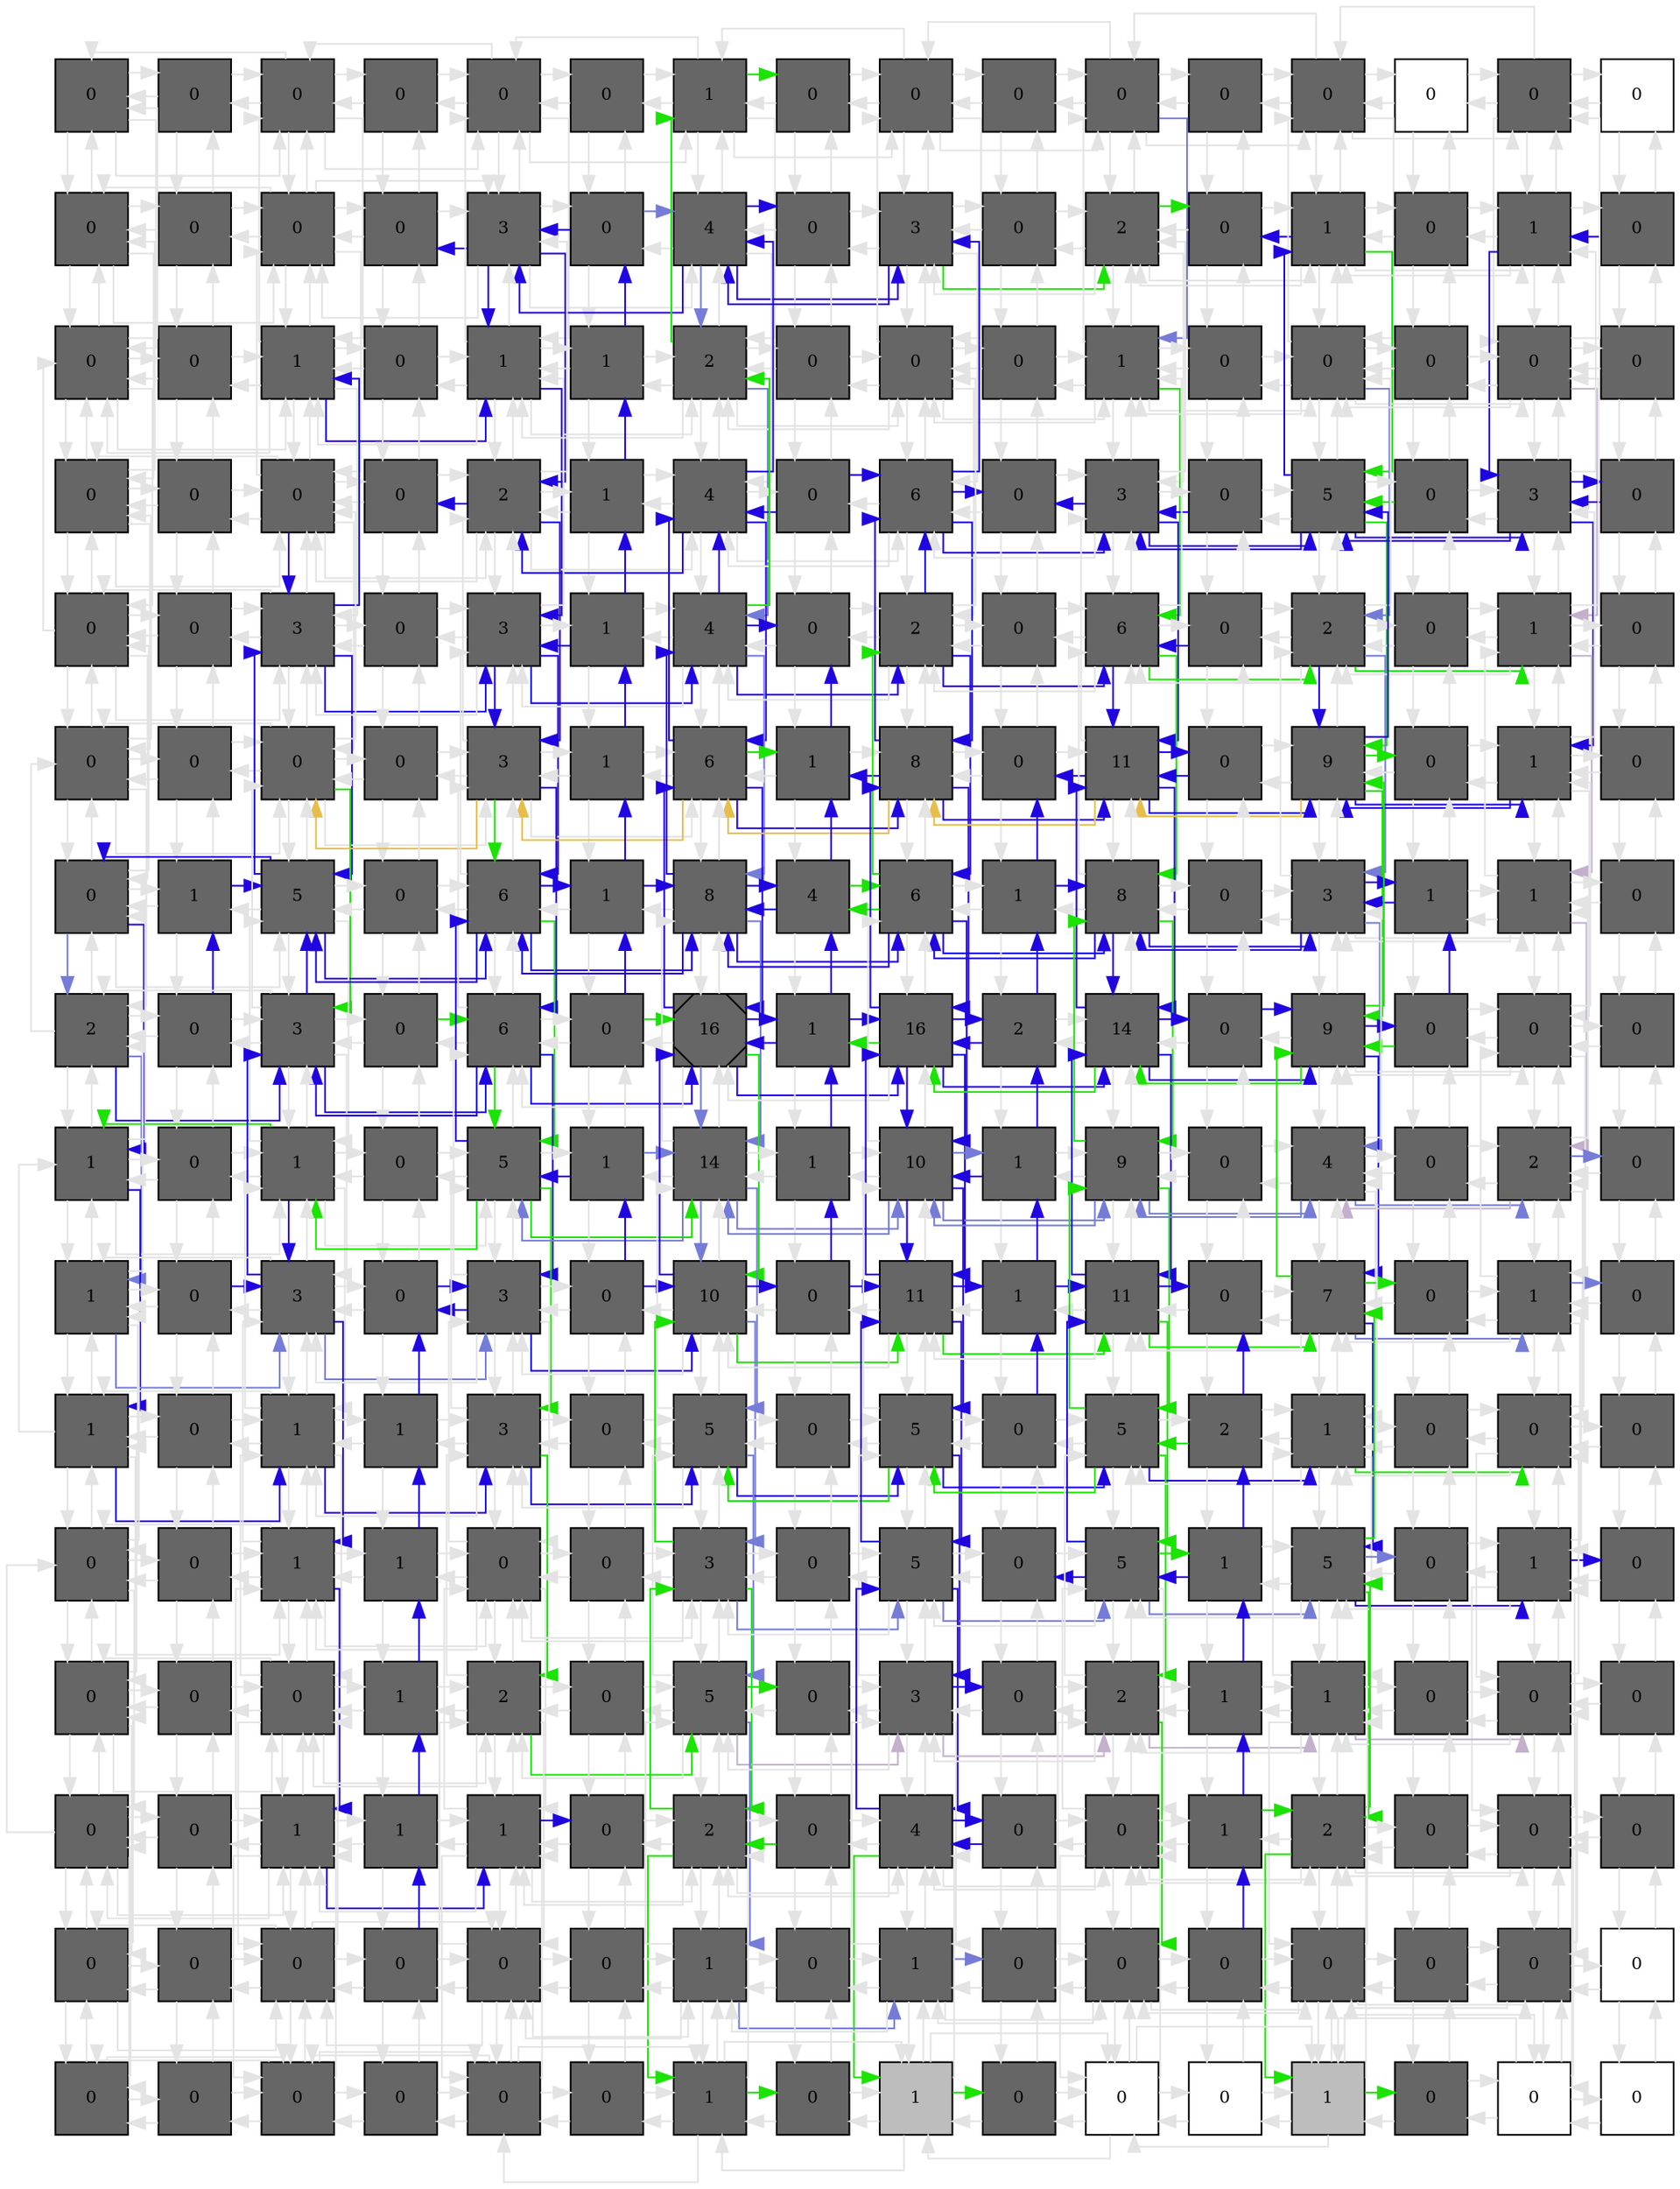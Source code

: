 digraph layout  {
rankdir=TB;
splines=ortho;
node [fixedsize=false, style=filled, width="0.6"];
edge [constraint=false];
0 [fillcolor="#666666", fontsize=10, label=0, shape=square, tooltip="name:  ESCRT_III ,\nin_degree: 4,\nout_degree: 4"];
1 [fillcolor="#666666", fontsize=10, label=0, shape=square, tooltip="name:  UBPY ,\nin_degree: 3,\nout_degree: 3"];
2 [fillcolor="#666666", fontsize=10, label=0, shape=square, tooltip="name:  Alix ,\nin_degree: 6,\nout_degree: 6"];
3 [fillcolor="#666666", fontsize=10, label=0, shape=square, tooltip="name:  Rabex_5 ,\nin_degree: 3,\nout_degree: 3"];
4 [fillcolor="#666666", fontsize=10, label=0, shape=square, tooltip="name:  Rabaptin_5 ,\nin_degree: 6,\nout_degree: 6"];
5 [fillcolor="#666666", fontsize=10, label=0, shape=square, tooltip="name:  Rabenosyn_5 ,\nin_degree: 3,\nout_degree: 3"];
6 [fillcolor="#666666", fontsize=10, label=1, shape=square, tooltip="name:  ARNO ,\nin_degree: 6,\nout_degree: 6"];
7 [fillcolor="#666666", fontsize=10, label=0, shape=square, tooltip="name:  EGFR_Y891 ,\nin_degree: 3,\nout_degree: 3"];
8 [fillcolor="#666666", fontsize=10, label=0, shape=square, tooltip="name:  alpha_qL ,\nin_degree: 6,\nout_degree: 6"];
9 [fillcolor="#666666", fontsize=10, label=0, shape=square, tooltip="name:  Gbg_q ,\nin_degree: 3,\nout_degree: 3"];
10 [fillcolor="#666666", fontsize=10, label=0, shape=square, tooltip="name:  alpha_qR ,\nin_degree: 6,\nout_degree: 6"];
11 [fillcolor="#666666", fontsize=10, label=0, shape=square, tooltip="name:  Palpha_qR ,\nin_degree: 3,\nout_degree: 3"];
12 [fillcolor="#666666", fontsize=10, label=0, shape=square, tooltip="name:  Palpha_iR ,\nin_degree: 6,\nout_degree: 6"];
13 [fillcolor="#FFFFFF", fontsize=10, label=0, shape=square, tooltip="name: None,\nin_degree: 3,\nout_degree: 3"];
14 [fillcolor="#666666", fontsize=10, label=0, shape=square, tooltip="name:  alpha_1213L ,\nin_degree: 5,\nout_degree: 5"];
15 [fillcolor="#FFFFFF", fontsize=10, label=0, shape=square, tooltip="name: None,\nin_degree: 2,\nout_degree: 2"];
16 [fillcolor="#666666", fontsize=10, label=0, shape=square, tooltip="name:  ESCRT_II ,\nin_degree: 5,\nout_degree: 5"];
17 [fillcolor="#666666", fontsize=10, label=0, shape=square, tooltip="name:  ESCRT_I ,\nin_degree: 4,\nout_degree: 4"];
18 [fillcolor="#666666", fontsize=10, label=0, shape=square, tooltip="name:  AMSH ,\nin_degree: 7,\nout_degree: 7"];
19 [fillcolor="#666666", fontsize=10, label=0, shape=square, tooltip="name:  ESCRT_0 ,\nin_degree: 4,\nout_degree: 4"];
20 [fillcolor="#666666", fontsize=10, label=3, shape=square, tooltip="name:  alpha_catenin ,\nin_degree: 7,\nout_degree: 7"];
21 [fillcolor="#666666", fontsize=10, label=0, shape=square, tooltip="name:  SHP2 ,\nin_degree: 4,\nout_degree: 4"];
22 [fillcolor="#666666", fontsize=10, label=4, shape=square, tooltip="name:  CALM ,\nin_degree: 7,\nout_degree: 7"];
23 [fillcolor="#666666", fontsize=10, label=0, shape=square, tooltip="name:  Cbp ,\nin_degree: 4,\nout_degree: 4"];
24 [fillcolor="#666666", fontsize=10, label=3, shape=square, tooltip="name:  RIN ,\nin_degree: 7,\nout_degree: 7"];
25 [fillcolor="#666666", fontsize=10, label=0, shape=square, tooltip="name:  Gaq ,\nin_degree: 4,\nout_degree: 4"];
26 [fillcolor="#666666", fontsize=10, label=2, shape=square, tooltip="name:  RKIP ,\nin_degree: 7,\nout_degree: 7"];
27 [fillcolor="#666666", fontsize=10, label=0, shape=square, tooltip="name:  GRK ,\nin_degree: 4,\nout_degree: 4"];
28 [fillcolor="#666666", fontsize=10, label=1, shape=square, tooltip="name:  B_Arrestin ,\nin_degree: 7,\nout_degree: 7"];
29 [fillcolor="#666666", fontsize=10, label=0, shape=square, tooltip="name:  Palpha_sR ,\nin_degree: 4,\nout_degree: 4"];
30 [fillcolor="#666666", fontsize=10, label=1, shape=square, tooltip="name:  Palpha_1213R ,\nin_degree: 6,\nout_degree: 6"];
31 [fillcolor="#666666", fontsize=10, label=0, shape=square, tooltip="name:  Gbg_1213 ,\nin_degree: 3,\nout_degree: 3"];
32 [fillcolor="#666666", fontsize=10, label=0, shape=square, tooltip="name:  VPS4 ,\nin_degree: 6,\nout_degree: 6"];
33 [fillcolor="#666666", fontsize=10, label=0, shape=square, tooltip="name:  EGFR_EGFR_EGF_SR ,\nin_degree: 4,\nout_degree: 4"];
34 [fillcolor="#666666", fontsize=10, label=1, shape=square, tooltip="name:  EGFR_EGFR_EGF_Lysosome ,\nin_degree: 8,\nout_degree: 8"];
35 [fillcolor="#666666", fontsize=10, label=0, shape=square, tooltip="name:  Rab7 ,\nin_degree: 4,\nout_degree: 4"];
36 [fillcolor="#666666", fontsize=10, label=1, shape=square, tooltip="name:  Rab5 ,\nin_degree: 8,\nout_degree: 8"];
37 [fillcolor="#666666", fontsize=10, label=1, shape=square, tooltip="name:  EEA1 ,\nin_degree: 4,\nout_degree: 4"];
38 [fillcolor="#666666", fontsize=10, label=2, shape=square, tooltip="name:  IP3 ,\nin_degree: 8,\nout_degree: 8"];
39 [fillcolor="#666666", fontsize=10, label=0, shape=square, tooltip="name:  PA ,\nin_degree: 4,\nout_degree: 4"];
40 [fillcolor="#666666", fontsize=10, label=0, shape=square, tooltip="name:  ARF ,\nin_degree: 8,\nout_degree: 8"];
41 [fillcolor="#666666", fontsize=10, label=0, shape=square, tooltip="name:  PLC_B ,\nin_degree: 4,\nout_degree: 4"];
42 [fillcolor="#666666", fontsize=10, label=1, shape=square, tooltip="name:  RalGDS ,\nin_degree: 8,\nout_degree: 8"];
43 [fillcolor="#666666", fontsize=10, label=0, shape=square, tooltip="name:  Gbg_s ,\nin_degree: 4,\nout_degree: 4"];
44 [fillcolor="#666666", fontsize=10, label=0, shape=square, tooltip="name:  alpha_iR ,\nin_degree: 8,\nout_degree: 8"];
45 [fillcolor="#666666", fontsize=10, label=0, shape=square, tooltip="name:  alpha_iL ,\nin_degree: 4,\nout_degree: 4"];
46 [fillcolor="#666666", fontsize=10, label=0, shape=square, tooltip="name:  alpha_1213R ,\nin_degree: 7,\nout_degree: 7"];
47 [fillcolor="#666666", fontsize=10, label=0, shape=square, tooltip="name:  Ga_1213 ,\nin_degree: 3,\nout_degree: 3"];
48 [fillcolor="#666666", fontsize=10, label=0, shape=square, tooltip="name:  TGFa ,\nin_degree: 6,\nout_degree: 6"];
49 [fillcolor="#666666", fontsize=10, label=0, shape=square, tooltip="name:  Epsin ,\nin_degree: 4,\nout_degree: 4"];
50 [fillcolor="#666666", fontsize=10, label=0, shape=square, tooltip="name:  Hip1R ,\nin_degree: 8,\nout_degree: 8"];
51 [fillcolor="#666666", fontsize=10, label=0, shape=square, tooltip="name:  Clathrin ,\nin_degree: 4,\nout_degree: 4"];
52 [fillcolor="#666666", fontsize=10, label=2, shape=square, tooltip="name:  Hsc70 ,\nin_degree: 8,\nout_degree: 8"];
53 [fillcolor="#666666", fontsize=10, label=1, shape=square, tooltip="name:  GAK ,\nin_degree: 4,\nout_degree: 4"];
54 [fillcolor="#666666", fontsize=10, label=4, shape=square, tooltip="name:  Vinc ,\nin_degree: 8,\nout_degree: 8"];
55 [fillcolor="#666666", fontsize=10, label=0, shape=square, tooltip="name:  Talin ,\nin_degree: 4,\nout_degree: 4"];
56 [fillcolor="#666666", fontsize=10, label=6, shape=square, tooltip="name:  PI5K ,\nin_degree: 8,\nout_degree: 8"];
57 [fillcolor="#666666", fontsize=10, label=0, shape=square, tooltip="name:  Csk ,\nin_degree: 4,\nout_degree: 4"];
58 [fillcolor="#666666", fontsize=10, label=3, shape=square, tooltip="name:  PTPa ,\nin_degree: 8,\nout_degree: 8"];
59 [fillcolor="#666666", fontsize=10, label=0, shape=square, tooltip="name:  Gas ,\nin_degree: 4,\nout_degree: 4"];
60 [fillcolor="#666666", fontsize=10, label=5, shape=square, tooltip="name:  RGS ,\nin_degree: 8,\nout_degree: 8"];
61 [fillcolor="#666666", fontsize=10, label=0, shape=square, tooltip="name:  alpha_sR ,\nin_degree: 4,\nout_degree: 4"];
62 [fillcolor="#666666", fontsize=10, label=3, shape=square, tooltip="name:  alpha_sL ,\nin_degree: 7,\nout_degree: 7"];
63 [fillcolor="#666666", fontsize=10, label=0, shape=square, tooltip="name:  p115RhoGEF ,\nin_degree: 3,\nout_degree: 3"];
64 [fillcolor="#666666", fontsize=10, label=0, shape=square, tooltip="name:  CIN85 ,\nin_degree: 6,\nout_degree: 6"];
65 [fillcolor="#666666", fontsize=10, label=0, shape=square, tooltip="name:  Endophilin ,\nin_degree: 4,\nout_degree: 4"];
66 [fillcolor="#666666", fontsize=10, label=3, shape=square, tooltip="name:  EGFR_EGFR_EGF_MVB ,\nin_degree: 8,\nout_degree: 8"];
67 [fillcolor="#666666", fontsize=10, label=0, shape=square, tooltip="name:  AP2 ,\nin_degree: 4,\nout_degree: 4"];
68 [fillcolor="#666666", fontsize=10, label=3, shape=square, tooltip="name:  EGFR_EGFR_EGF_End ,\nin_degree: 8,\nout_degree: 8"];
69 [fillcolor="#666666", fontsize=10, label=1, shape=square, tooltip="name:  EGFR_EGFR_TGFa_End ,\nin_degree: 4,\nout_degree: 4"];
70 [fillcolor="#666666", fontsize=10, label=4, shape=square, tooltip="name:  PIP2_45 ,\nin_degree: 8,\nout_degree: 8"];
71 [fillcolor="#666666", fontsize=10, label=0, shape=square, tooltip="name:  p120RasGAP ,\nin_degree: 4,\nout_degree: 4"];
72 [fillcolor="#666666", fontsize=10, label=2, shape=square, tooltip="name:  PIP3_345 ,\nin_degree: 8,\nout_degree: 8"];
73 [fillcolor="#666666", fontsize=10, label=0, shape=square, tooltip="name:  PI4K ,\nin_degree: 4,\nout_degree: 4"];
74 [fillcolor="#666666", fontsize=10, label=6, shape=square, tooltip="name:  IP3R1 ,\nin_degree: 8,\nout_degree: 8"];
75 [fillcolor="#666666", fontsize=10, label=0, shape=square, tooltip="name:  Gbg_i ,\nin_degree: 4,\nout_degree: 4"];
76 [fillcolor="#666666", fontsize=10, label=2, shape=square, tooltip="name:  Gai ,\nin_degree: 8,\nout_degree: 8"];
77 [fillcolor="#666666", fontsize=10, label=0, shape=square, tooltip="name:  PDE4 ,\nin_degree: 4,\nout_degree: 4"];
78 [fillcolor="#666666", fontsize=10, label=1, shape=square, tooltip="name:  PDK1 ,\nin_degree: 7,\nout_degree: 7"];
79 [fillcolor="#666666", fontsize=10, label=0, shape=square, tooltip="name:  p90RSK ,\nin_degree: 3,\nout_degree: 3"];
80 [fillcolor="#666666", fontsize=10, label=0, shape=square, tooltip="name:  EGFR_Ub ,\nin_degree: 6,\nout_degree: 6"];
81 [fillcolor="#666666", fontsize=10, label=0, shape=square, tooltip="name:  Eps15 ,\nin_degree: 4,\nout_degree: 4"];
82 [fillcolor="#666666", fontsize=10, label=0, shape=square, tooltip="name:  PTP1b ,\nin_degree: 8,\nout_degree: 8"];
83 [fillcolor="#666666", fontsize=10, label=0, shape=square, tooltip="name:  EGFR_EGFR_TGFa_CCP ,\nin_degree: 4,\nout_degree: 4"];
84 [fillcolor="#666666", fontsize=10, label=3, shape=square, tooltip="name:  B_catenin ,\nin_degree: 8,\nout_degree: 8"];
85 [fillcolor="#666666", fontsize=10, label=1, shape=square, tooltip="name:  EGFR_EGFR_TGFa_CCV ,\nin_degree: 4,\nout_degree: 4"];
86 [fillcolor="#666666", fontsize=10, label=6, shape=square, tooltip="name:  Dynamin ,\nin_degree: 8,\nout_degree: 8"];
87 [fillcolor="#666666", fontsize=10, label=1, shape=square, tooltip="name:  Actin ,\nin_degree: 4,\nout_degree: 4"];
88 [fillcolor="#666666", fontsize=10, label=8, shape=square, tooltip="name:  PLD ,\nin_degree: 8,\nout_degree: 8"];
89 [fillcolor="#666666", fontsize=10, label=0, shape=square, tooltip="name:  Rho ,\nin_degree: 4,\nout_degree: 4"];
90 [fillcolor="#666666", fontsize=10, label=11, shape=square, tooltip="name:  RhoGDI ,\nin_degree: 8,\nout_degree: 8"];
91 [fillcolor="#666666", fontsize=10, label=0, shape=square, tooltip="name:  PKA ,\nin_degree: 4,\nout_degree: 4"];
92 [fillcolor="#666666", fontsize=10, label=9, shape=square, tooltip="name:  RhoK ,\nin_degree: 8,\nout_degree: 8"];
93 [fillcolor="#666666", fontsize=10, label=0, shape=square, tooltip="name:  AC ,\nin_degree: 4,\nout_degree: 4"];
94 [fillcolor="#666666", fontsize=10, label=1, shape=square, tooltip="name:  Rap1 ,\nin_degree: 7,\nout_degree: 7"];
95 [fillcolor="#666666", fontsize=10, label=0, shape=square, tooltip="name:  cAMP ,\nin_degree: 3,\nout_degree: 3"];
96 [fillcolor="#666666", fontsize=10, label=0, shape=square, tooltip="name:  Cbl_RTK ,\nin_degree: 6,\nout_degree: 6"];
97 [fillcolor="#666666", fontsize=10, label=1, shape=square, tooltip="name:  Spry2 ,\nin_degree: 4,\nout_degree: 4"];
98 [fillcolor="#666666", fontsize=10, label=5, shape=square, tooltip="name:  PLC_g ,\nin_degree: 8,\nout_degree: 8"];
99 [fillcolor="#666666", fontsize=10, label=0, shape=square, tooltip="name:  EGFR_EGFR_EGF_CCP ,\nin_degree: 4,\nout_degree: 4"];
100 [fillcolor="#666666", fontsize=10, label=6, shape=square, tooltip="name:  EGFR_EGFR_EGF_CCV ,\nin_degree: 8,\nout_degree: 8"];
101 [fillcolor="#666666", fontsize=10, label=1, shape=square, tooltip="name:  Gab1 ,\nin_degree: 4,\nout_degree: 4"];
102 [fillcolor="#666666", fontsize=10, label=8, shape=square, tooltip="name:  DGK ,\nin_degree: 8,\nout_degree: 8"];
103 [fillcolor="#666666", fontsize=10, label=4, shape=square, tooltip="name:  Cortactin ,\nin_degree: 4,\nout_degree: 4"];
104 [fillcolor="#666666", fontsize=10, label=6, shape=square, tooltip="name:  DAG ,\nin_degree: 8,\nout_degree: 8"];
105 [fillcolor="#666666", fontsize=10, label=1, shape=square, tooltip="name:  Tiam ,\nin_degree: 4,\nout_degree: 4"];
106 [fillcolor="#666666", fontsize=10, label=8, shape=square, tooltip="name:  PKC ,\nin_degree: 8,\nout_degree: 8"];
107 [fillcolor="#666666", fontsize=10, label=0, shape=square, tooltip="name:  MLCP ,\nin_degree: 4,\nout_degree: 4"];
108 [fillcolor="#666666", fontsize=10, label=3, shape=square, tooltip="name:  AA ,\nin_degree: 8,\nout_degree: 8"];
109 [fillcolor="#666666", fontsize=10, label=1, shape=square, tooltip="name:  PLA2 ,\nin_degree: 4,\nout_degree: 4"];
110 [fillcolor="#666666", fontsize=10, label=1, shape=square, tooltip="name:  CaMK ,\nin_degree: 7,\nout_degree: 7"];
111 [fillcolor="#666666", fontsize=10, label=0, shape=square, tooltip="name:  PKC_primed ,\nin_degree: 3,\nout_degree: 3"];
112 [fillcolor="#666666", fontsize=10, label=2, shape=square, tooltip="name:  EGFR_Y1045 ,\nin_degree: 6,\nout_degree: 6"];
113 [fillcolor="#666666", fontsize=10, label=0, shape=square, tooltip="name:  EGFR_EGFR_TGFa_PM ,\nin_degree: 4,\nout_degree: 4"];
114 [fillcolor="#666666", fontsize=10, label=3, shape=square, tooltip="name:  EGFR_Y992 ,\nin_degree: 8,\nout_degree: 8"];
115 [fillcolor="#666666", fontsize=10, label=0, shape=square, tooltip="name:  EGFR_EGFR_EGF_PM ,\nin_degree: 4,\nout_degree: 4"];
116 [fillcolor="#666666", fontsize=10, label=6, shape=square, tooltip="name:  Nck ,\nin_degree: 8,\nout_degree: 8"];
117 [fillcolor="#666666", fontsize=10, label=0, shape=square, tooltip="name:  PP2A ,\nin_degree: 4,\nout_degree: 4"];
118 [fillcolor="#666666", fontsize=10, label=16, shape=Msquare, tooltip="name:  p120_catenin ,\nin_degree: 8,\nout_degree: 8"];
119 [fillcolor="#666666", fontsize=10, label=1, shape=square, tooltip="name:  Src ,\nin_degree: 4,\nout_degree: 4"];
120 [fillcolor="#666666", fontsize=10, label=16, shape=square, tooltip="name:  Sos ,\nin_degree: 8,\nout_degree: 8"];
121 [fillcolor="#666666", fontsize=10, label=2, shape=square, tooltip="name:  Raf ,\nin_degree: 4,\nout_degree: 4"];
122 [fillcolor="#666666", fontsize=10, label=14, shape=square, tooltip="name:  Akt ,\nin_degree: 8,\nout_degree: 8"];
123 [fillcolor="#666666", fontsize=10, label=0, shape=square, tooltip="name:  PAK ,\nin_degree: 4,\nout_degree: 4"];
124 [fillcolor="#666666", fontsize=10, label=9, shape=square, tooltip="name:  Myosin ,\nin_degree: 8,\nout_degree: 8"];
125 [fillcolor="#666666", fontsize=10, label=0, shape=square, tooltip="name:  Erk ,\nin_degree: 4,\nout_degree: 4"];
126 [fillcolor="#666666", fontsize=10, label=0, shape=square, tooltip="name:  CaMKK ,\nin_degree: 7,\nout_degree: 7"];
127 [fillcolor="#666666", fontsize=10, label=0, shape=square, tooltip="name:  MKPs ,\nin_degree: 3,\nout_degree: 3"];
128 [fillcolor="#666666", fontsize=10, label=1, shape=square, tooltip="name:  EGFR_T654 ,\nin_degree: 6,\nout_degree: 6"];
129 [fillcolor="#666666", fontsize=10, label=0, shape=square, tooltip="name:  EGFR_Y1068 ,\nin_degree: 4,\nout_degree: 4"];
130 [fillcolor="#666666", fontsize=10, label=1, shape=square, tooltip="name:  EGFR_ErbB4 ,\nin_degree: 8,\nout_degree: 8"];
131 [fillcolor="#666666", fontsize=10, label=0, shape=square, tooltip="name:  EGFR_Free ,\nin_degree: 4,\nout_degree: 4"];
132 [fillcolor="#666666", fontsize=10, label=5, shape=square, tooltip="name:  EGFR_EGFR ,\nin_degree: 8,\nout_degree: 8"];
133 [fillcolor="#666666", fontsize=10, label=1, shape=square, tooltip="name:  Mekk2 ,\nin_degree: 4,\nout_degree: 4"];
134 [fillcolor="#666666", fontsize=10, label=14, shape=square, tooltip="name:  Fer ,\nin_degree: 8,\nout_degree: 8"];
135 [fillcolor="#666666", fontsize=10, label=1, shape=square, tooltip="name:  p190RhoGAP ,\nin_degree: 4,\nout_degree: 4"];
136 [fillcolor="#666666", fontsize=10, label=10, shape=square, tooltip="name:  PIP2_34 ,\nin_degree: 8,\nout_degree: 8"];
137 [fillcolor="#666666", fontsize=10, label=1, shape=square, tooltip="name:  Ras ,\nin_degree: 4,\nout_degree: 4"];
138 [fillcolor="#666666", fontsize=10, label=9, shape=square, tooltip="name:  Ca ,\nin_degree: 8,\nout_degree: 8"];
139 [fillcolor="#666666", fontsize=10, label=0, shape=square, tooltip="name:  ILK ,\nin_degree: 4,\nout_degree: 4"];
140 [fillcolor="#666666", fontsize=10, label=4, shape=square, tooltip="name:  CaM ,\nin_degree: 8,\nout_degree: 8"];
141 [fillcolor="#666666", fontsize=10, label=0, shape=square, tooltip="name:  MLCK ,\nin_degree: 4,\nout_degree: 4"];
142 [fillcolor="#666666", fontsize=10, label=2, shape=square, tooltip="name:  NIK ,\nin_degree: 7,\nout_degree: 7"];
143 [fillcolor="#666666", fontsize=10, label=0, shape=square, tooltip="name:  SAPK ,\nin_degree: 3,\nout_degree: 3"];
144 [fillcolor="#666666", fontsize=10, label=1, shape=square, tooltip="name:  EGFR_Contr ,\nin_degree: 6,\nout_degree: 6"];
145 [fillcolor="#666666", fontsize=10, label=0, shape=square, tooltip="name:  EGFR_Y1148 ,\nin_degree: 4,\nout_degree: 4"];
146 [fillcolor="#666666", fontsize=10, label=3, shape=square, tooltip="name:  EGFR_Y1173 ,\nin_degree: 8,\nout_degree: 8"];
147 [fillcolor="#666666", fontsize=10, label=0, shape=square, tooltip="name:  Shc ,\nin_degree: 4,\nout_degree: 4"];
148 [fillcolor="#666666", fontsize=10, label=3, shape=square, tooltip="name:  EGFR_Y1086 ,\nin_degree: 8,\nout_degree: 8"];
149 [fillcolor="#666666", fontsize=10, label=0, shape=square, tooltip="name:  Grb2 ,\nin_degree: 4,\nout_degree: 4"];
150 [fillcolor="#666666", fontsize=10, label=10, shape=square, tooltip="name:  EGFR_Y845 ,\nin_degree: 8,\nout_degree: 8"];
151 [fillcolor="#666666", fontsize=10, label=0, shape=square, tooltip="name:  Fak ,\nin_degree: 4,\nout_degree: 4"];
152 [fillcolor="#666666", fontsize=10, label=11, shape=square, tooltip="name:  PTEN ,\nin_degree: 8,\nout_degree: 8"];
153 [fillcolor="#666666", fontsize=10, label=1, shape=square, tooltip="name:  Integrins ,\nin_degree: 4,\nout_degree: 4"];
154 [fillcolor="#666666", fontsize=10, label=11, shape=square, tooltip="name:  Cbl_FA ,\nin_degree: 8,\nout_degree: 8"];
155 [fillcolor="#666666", fontsize=10, label=0, shape=square, tooltip="name:  Cdc42 ,\nin_degree: 4,\nout_degree: 4"];
156 [fillcolor="#666666", fontsize=10, label=7, shape=square, tooltip="name:  Mekk1 ,\nin_degree: 8,\nout_degree: 8"];
157 [fillcolor="#666666", fontsize=10, label=0, shape=square, tooltip="name:  Mek ,\nin_degree: 4,\nout_degree: 4"];
158 [fillcolor="#666666", fontsize=10, label=1, shape=square, tooltip="name:  MLK2 ,\nin_degree: 7,\nout_degree: 7"];
159 [fillcolor="#666666", fontsize=10, label=0, shape=square, tooltip="name:  p38 ,\nin_degree: 3,\nout_degree: 3"];
160 [fillcolor="#666666", fontsize=10, label=1, shape=square, tooltip="name:  ErbB2Deg_Contr ,\nin_degree: 6,\nout_degree: 6"];
161 [fillcolor="#666666", fontsize=10, label=0, shape=square, tooltip="name:  EGF ,\nin_degree: 4,\nout_degree: 4"];
162 [fillcolor="#666666", fontsize=10, label=1, shape=square, tooltip="name:  EGFR_ErbB2 ,\nin_degree: 8,\nout_degree: 8"];
163 [fillcolor="#666666", fontsize=10, label=1, shape=square, tooltip="name:  ErbB3_Y1309 ,\nin_degree: 4,\nout_degree: 4"];
164 [fillcolor="#666666", fontsize=10, label=3, shape=square, tooltip="name:  EGFR_ErbB3 ,\nin_degree: 8,\nout_degree: 8"];
165 [fillcolor="#666666", fontsize=10, label=0, shape=square, tooltip="name:  ErbB3_Y1270 ,\nin_degree: 4,\nout_degree: 4"];
166 [fillcolor="#666666", fontsize=10, label=5, shape=square, tooltip="name:  PI3K ,\nin_degree: 8,\nout_degree: 8"];
167 [fillcolor="#666666", fontsize=10, label=0, shape=square, tooltip="name:  WASP ,\nin_degree: 4,\nout_degree: 4"];
168 [fillcolor="#666666", fontsize=10, label=5, shape=square, tooltip="name:  PIP_4 ,\nin_degree: 8,\nout_degree: 8"];
169 [fillcolor="#666666", fontsize=10, label=0, shape=square, tooltip="name:  Graf ,\nin_degree: 4,\nout_degree: 4"];
170 [fillcolor="#666666", fontsize=10, label=5, shape=square, tooltip="name:  Pix_Cool ,\nin_degree: 8,\nout_degree: 8"];
171 [fillcolor="#666666", fontsize=10, label=2, shape=square, tooltip="name:  RasGRF_GRP ,\nin_degree: 4,\nout_degree: 4"];
172 [fillcolor="#666666", fontsize=10, label=1, shape=square, tooltip="name:  MKK7 ,\nin_degree: 8,\nout_degree: 8"];
173 [fillcolor="#666666", fontsize=10, label=0, shape=square, tooltip="name:  MLK1 ,\nin_degree: 4,\nout_degree: 4"];
174 [fillcolor="#666666", fontsize=10, label=0, shape=square, tooltip="name:  Sek1 ,\nin_degree: 7,\nout_degree: 7"];
175 [fillcolor="#666666", fontsize=10, label=0, shape=square, tooltip="name:  Tpl2 ,\nin_degree: 3,\nout_degree: 3"];
176 [fillcolor="#666666", fontsize=10, label=0, shape=square, tooltip="name:  ErbB2_Contr ,\nin_degree: 6,\nout_degree: 6"];
177 [fillcolor="#666666", fontsize=10, label=0, shape=square, tooltip="name:  ErbB4_Y1242 ,\nin_degree: 4,\nout_degree: 4"];
178 [fillcolor="#666666", fontsize=10, label=1, shape=square, tooltip="name:  NRG ,\nin_degree: 8,\nout_degree: 8"];
179 [fillcolor="#666666", fontsize=10, label=1, shape=square, tooltip="name:  ErbB4_Y1188 ,\nin_degree: 4,\nout_degree: 4"];
180 [fillcolor="#666666", fontsize=10, label=0, shape=square, tooltip="name:  ErbB3_Free ,\nin_degree: 8,\nout_degree: 8"];
181 [fillcolor="#666666", fontsize=10, label=0, shape=square, tooltip="name:  ErbB3_ErbB4 ,\nin_degree: 4,\nout_degree: 4"];
182 [fillcolor="#666666", fontsize=10, label=3, shape=square, tooltip="name:  ErbB3_Y1257 ,\nin_degree: 8,\nout_degree: 8"];
183 [fillcolor="#666666", fontsize=10, label=0, shape=square, tooltip="name:  Cas ,\nin_degree: 4,\nout_degree: 4"];
184 [fillcolor="#666666", fontsize=10, label=5, shape=square, tooltip="name:  Crk ,\nin_degree: 8,\nout_degree: 8"];
185 [fillcolor="#666666", fontsize=10, label=0, shape=square, tooltip="name:  PTPPEST ,\nin_degree: 4,\nout_degree: 4"];
186 [fillcolor="#666666", fontsize=10, label=5, shape=square, tooltip="name:  IQGAP1 ,\nin_degree: 8,\nout_degree: 8"];
187 [fillcolor="#666666", fontsize=10, label=1, shape=square, tooltip="name:  Rac ,\nin_degree: 4,\nout_degree: 4"];
188 [fillcolor="#666666", fontsize=10, label=5, shape=square, tooltip="name:  Mekk4 ,\nin_degree: 8,\nout_degree: 8"];
189 [fillcolor="#666666", fontsize=10, label=0, shape=square, tooltip="name:  MKK3 ,\nin_degree: 4,\nout_degree: 4"];
190 [fillcolor="#666666", fontsize=10, label=1, shape=square, tooltip="name:  MLK3 ,\nin_degree: 7,\nout_degree: 7"];
191 [fillcolor="#666666", fontsize=10, label=0, shape=square, tooltip="name:  MKK6 ,\nin_degree: 3,\nout_degree: 3"];
192 [fillcolor="#666666", fontsize=10, label=0, shape=square, tooltip="name:  ErbB2_Lysosome ,\nin_degree: 6,\nout_degree: 6"];
193 [fillcolor="#666666", fontsize=10, label=0, shape=square, tooltip="name:  ErbB2_Y1248 ,\nin_degree: 4,\nout_degree: 4"];
194 [fillcolor="#666666", fontsize=10, label=0, shape=square, tooltip="name:  ErbB2_Free ,\nin_degree: 8,\nout_degree: 8"];
195 [fillcolor="#666666", fontsize=10, label=1, shape=square, tooltip="name:  ErbB2_Y1221_22 ,\nin_degree: 4,\nout_degree: 4"];
196 [fillcolor="#666666", fontsize=10, label=2, shape=square, tooltip="name:  ErbB2_ErbB3 ,\nin_degree: 8,\nout_degree: 8"];
197 [fillcolor="#666666", fontsize=10, label=0, shape=square, tooltip="name:  ErbB3_Y1241 ,\nin_degree: 4,\nout_degree: 4"];
198 [fillcolor="#666666", fontsize=10, label=5, shape=square, tooltip="name:  ErbB3_Y1203_05 ,\nin_degree: 8,\nout_degree: 8"];
199 [fillcolor="#666666", fontsize=10, label=0, shape=square, tooltip="name:  EGFR_Y920 ,\nin_degree: 4,\nout_degree: 4"];
200 [fillcolor="#666666", fontsize=10, label=3, shape=square, tooltip="name:  E_cadherin ,\nin_degree: 8,\nout_degree: 8"];
201 [fillcolor="#666666", fontsize=10, label=0, shape=square, tooltip="name:  DOCK180 ,\nin_degree: 4,\nout_degree: 4"];
202 [fillcolor="#666666", fontsize=10, label=2, shape=square, tooltip="name:  Hakai ,\nin_degree: 8,\nout_degree: 8"];
203 [fillcolor="#666666", fontsize=10, label=1, shape=square, tooltip="name:  B_Parvin ,\nin_degree: 4,\nout_degree: 4"];
204 [fillcolor="#666666", fontsize=10, label=1, shape=square, tooltip="name:  Trx ,\nin_degree: 8,\nout_degree: 8"];
205 [fillcolor="#666666", fontsize=10, label=0, shape=square, tooltip="name:  ASK1 ,\nin_degree: 4,\nout_degree: 4"];
206 [fillcolor="#666666", fontsize=10, label=0, shape=square, tooltip="name:  Mekk3 ,\nin_degree: 7,\nout_degree: 7"];
207 [fillcolor="#666666", fontsize=10, label=0, shape=square, tooltip="name:  TAK1 ,\nin_degree: 3,\nout_degree: 3"];
208 [fillcolor="#666666", fontsize=10, label=0, shape=square, tooltip="name:  ErbB4_Contr ,\nin_degree: 6,\nout_degree: 6"];
209 [fillcolor="#666666", fontsize=10, label=0, shape=square, tooltip="name:  ErbB4_ErbB4 ,\nin_degree: 4,\nout_degree: 4"];
210 [fillcolor="#666666", fontsize=10, label=1, shape=square, tooltip="name:  ErbB4_Free ,\nin_degree: 8,\nout_degree: 8"];
211 [fillcolor="#666666", fontsize=10, label=1, shape=square, tooltip="name:  ErbB2_ErbB4 ,\nin_degree: 4,\nout_degree: 4"];
212 [fillcolor="#666666", fontsize=10, label=1, shape=square, tooltip="name:  ErbB2_Y1139 ,\nin_degree: 8,\nout_degree: 8"];
213 [fillcolor="#666666", fontsize=10, label=0, shape=square, tooltip="name:  ErbB4_Y1056 ,\nin_degree: 4,\nout_degree: 4"];
214 [fillcolor="#666666", fontsize=10, label=2, shape=square, tooltip="name:  ErbB3_Y1178 ,\nin_degree: 8,\nout_degree: 8"];
215 [fillcolor="#666666", fontsize=10, label=0, shape=square, tooltip="name:  Arp_23 ,\nin_degree: 4,\nout_degree: 4"];
216 [fillcolor="#666666", fontsize=10, label=4, shape=square, tooltip="name:  ExtE_cadherin ,\nin_degree: 8,\nout_degree: 8"];
217 [fillcolor="#666666", fontsize=10, label=0, shape=square, tooltip="name:  Raf_Loc ,\nin_degree: 4,\nout_degree: 4"];
218 [fillcolor="#666666", fontsize=10, label=0, shape=square, tooltip="name:  ExtPump ,\nin_degree: 8,\nout_degree: 8"];
219 [fillcolor="#666666", fontsize=10, label=1, shape=square, tooltip="name:  ECM ,\nin_degree: 4,\nout_degree: 4"];
220 [fillcolor="#666666", fontsize=10, label=2, shape=square, tooltip="name:  Stress ,\nin_degree: 8,\nout_degree: 8"];
221 [fillcolor="#666666", fontsize=10, label=0, shape=square, tooltip="name:  TAO_12 ,\nin_degree: 4,\nout_degree: 4"];
222 [fillcolor="#666666", fontsize=10, label=0, shape=square, tooltip="name:  Trafs ,\nin_degree: 7,\nout_degree: 7"];
223 [fillcolor="#666666", fontsize=10, label=0, shape=square, tooltip="name:  Tab_12 ,\nin_degree: 3,\nout_degree: 3"];
224 [fillcolor="#666666", fontsize=10, label=0, shape=square, tooltip="name:  ErbB2_Ub ,\nin_degree: 5,\nout_degree: 5"];
225 [fillcolor="#666666", fontsize=10, label=0, shape=square, tooltip="name:  Hsp90 ,\nin_degree: 4,\nout_degree: 4"];
226 [fillcolor="#666666", fontsize=10, label=0, shape=square, tooltip="name:  Cbl_ErbB2 ,\nin_degree: 7,\nout_degree: 7"];
227 [fillcolor="#666666", fontsize=10, label=0, shape=square, tooltip="name:  ErbB2_Y1196 ,\nin_degree: 4,\nout_degree: 4"];
228 [fillcolor="#666666", fontsize=10, label=0, shape=square, tooltip="name:  Pertuzumab ,\nin_degree: 7,\nout_degree: 7"];
229 [fillcolor="#666666", fontsize=10, label=0, shape=square, tooltip="name:  ErbB3_Y1243 ,\nin_degree: 4,\nout_degree: 4"];
230 [fillcolor="#666666", fontsize=10, label=1, shape=square, tooltip="name:  ErbB3_Y1035 ,\nin_degree: 7,\nout_degree: 7"];
231 [fillcolor="#666666", fontsize=10, label=0, shape=square, tooltip="name:  AND_34 ,\nin_degree: 4,\nout_degree: 4"];
232 [fillcolor="#666666", fontsize=10, label=1, shape=square, tooltip="name:  PTEN_I ,\nin_degree: 7,\nout_degree: 7"];
233 [fillcolor="#666666", fontsize=10, label=0, shape=square, tooltip="name:  Raf_DeP ,\nin_degree: 4,\nout_degree: 4"];
234 [fillcolor="#666666", fontsize=10, label=0, shape=square, tooltip="name:  Ral ,\nin_degree: 7,\nout_degree: 7"];
235 [fillcolor="#666666", fontsize=10, label=0, shape=square, tooltip="name:  RalBP1 ,\nin_degree: 4,\nout_degree: 4"];
236 [fillcolor="#666666", fontsize=10, label=0, shape=square, tooltip="name:  GCK ,\nin_degree: 7,\nout_degree: 7"];
237 [fillcolor="#666666", fontsize=10, label=0, shape=square, tooltip="name:  IL1_TNF ,\nin_degree: 4,\nout_degree: 4"];
238 [fillcolor="#666666", fontsize=10, label=0, shape=square, tooltip="name:  IL1_TNFR ,\nin_degree: 6,\nout_degree: 6"];
239 [fillcolor="#FFFFFF", fontsize=10, label=0, shape=square, tooltip="name: None,\nin_degree: 3,\nout_degree: 3"];
240 [fillcolor="#666666", fontsize=10, label=0, shape=square, tooltip="name:  AG ,\nin_degree: 4,\nout_degree: 4"];
241 [fillcolor="#666666", fontsize=10, label=0, shape=square, tooltip="name:  CHIP ,\nin_degree: 3,\nout_degree: 3"];
242 [fillcolor="#666666", fontsize=10, label=0, shape=square, tooltip="name:  Trastuzumab ,\nin_degree: 6,\nout_degree: 6"];
243 [fillcolor="#666666", fontsize=10, label=0, shape=square, tooltip="name:  ErbB2_Y1023 ,\nin_degree: 3,\nout_degree: 3"];
244 [fillcolor="#666666", fontsize=10, label=0, shape=square, tooltip="name:  ErbB3_Y1180 ,\nin_degree: 6,\nout_degree: 6"];
245 [fillcolor="#666666", fontsize=10, label=0, shape=square, tooltip="name:  ErbB3_Contr ,\nin_degree: 3,\nout_degree: 3"];
246 [fillcolor="#666666", fontsize=10, label=1, shape=square, tooltip="name:  PI3K_I ,\nin_degree: 6,\nout_degree: 6"];
247 [fillcolor="#666666", fontsize=10, label=0, shape=square, tooltip="name:  EGFR_Y1101 ,\nin_degree: 3,\nout_degree: 3"];
248 [fillcolor="#bdbdbd", fontsize=10, label=1, shape=square, tooltip="name: None,\nin_degree: 6,\nout_degree: 6"];
249 [fillcolor="#666666", fontsize=10, label=0, shape=square, tooltip="name:  Raf_Rest ,\nin_degree: 3,\nout_degree: 3"];
250 [fillcolor="#FFFFFF", fontsize=10, label=0, shape=square, tooltip="name: None,\nin_degree: 6,\nout_degree: 6"];
251 [fillcolor="#FFFFFF", fontsize=10, label=0, shape=square, tooltip="name: None,\nin_degree: 3,\nout_degree: 3"];
252 [fillcolor="#bdbdbd", fontsize=10, label=1, shape=square, tooltip="name: None,\nin_degree: 6,\nout_degree: 6"];
253 [fillcolor="#666666", fontsize=10, label=0, shape=square, tooltip="name:  EGFR_T669 ,\nin_degree: 3,\nout_degree: 3"];
254 [fillcolor="#FFFFFF", fontsize=10, label=0, shape=square, tooltip="name: None,\nin_degree: 5,\nout_degree: 5"];
255 [fillcolor="#FFFFFF", fontsize=10, label=0, shape=square, tooltip="name: None,\nin_degree: 2,\nout_degree: 2"];
0 -> 1  [color=grey89, style="penwidth(0.1)", tooltip=" ", weight=1];
0 -> 16  [color=grey89, style="penwidth(0.1)", tooltip=" ", weight=1];
0 -> 32  [color=grey89, style="penwidth(0.1)", tooltip=" ", weight=1];
0 -> 2  [color=grey89, style="penwidth(0.1)", tooltip=" ", weight=1];
1 -> 0  [color=grey89, style="penwidth(0.1)", tooltip=" ", weight=1];
1 -> 2  [color=grey89, style="penwidth(0.1)", tooltip=" ", weight=1];
1 -> 17  [color=grey89, style="penwidth(0.1)", tooltip=" ", weight=1];
2 -> 1  [color=grey89, style="penwidth(0.1)", tooltip=" ", weight=1];
2 -> 3  [color=grey89, style="penwidth(0.1)", tooltip=" ", weight=1];
2 -> 18  [color=grey89, style="penwidth(0.1)", tooltip=" ", weight=1];
2 -> 34  [color=grey89, style="penwidth(0.1)", tooltip=" ", weight=1];
2 -> 4  [color=grey89, style="penwidth(0.1)", tooltip=" ", weight=1];
2 -> 0  [color=grey89, style="penwidth(0.1)", tooltip=" ", weight=1];
3 -> 2  [color=grey89, style="penwidth(0.1)", tooltip=" ", weight=1];
3 -> 4  [color=grey89, style="penwidth(0.1)", tooltip=" ", weight=1];
3 -> 19  [color=grey89, style="penwidth(0.1)", tooltip=" ", weight=1];
4 -> 3  [color=grey89, style="penwidth(0.1)", tooltip=" ", weight=1];
4 -> 5  [color=grey89, style="penwidth(0.1)", tooltip=" ", weight=1];
4 -> 20  [color=grey89, style="penwidth(0.1)", tooltip=" ", weight=1];
4 -> 36  [color=grey89, style="penwidth(0.1)", tooltip=" ", weight=1];
4 -> 6  [color=grey89, style="penwidth(0.1)", tooltip=" ", weight=1];
4 -> 2  [color=grey89, style="penwidth(0.1)", tooltip=" ", weight=1];
5 -> 4  [color=grey89, style="penwidth(0.1)", tooltip=" ", weight=1];
5 -> 6  [color=grey89, style="penwidth(0.1)", tooltip=" ", weight=1];
5 -> 21  [color=grey89, style="penwidth(0.1)", tooltip=" ", weight=1];
6 -> 5  [color=grey89, style="penwidth(0.1)", tooltip=" ", weight=1];
6 -> 7  [color="#1BE303", style="penwidth(0.1)", tooltip="119( Src ) to 7( EGFR_Y891 )", weight=1];
6 -> 22  [color=grey89, style="penwidth(0.1)", tooltip=" ", weight=1];
6 -> 38  [color=grey89, style="penwidth(0.1)", tooltip=" ", weight=1];
6 -> 8  [color=grey89, style="penwidth(0.1)", tooltip=" ", weight=1];
6 -> 4  [color=grey89, style="penwidth(0.1)", tooltip=" ", weight=1];
7 -> 6  [color=grey89, style="penwidth(0.1)", tooltip=" ", weight=1];
7 -> 8  [color=grey89, style="penwidth(0.1)", tooltip=" ", weight=1];
7 -> 23  [color=grey89, style="penwidth(0.1)", tooltip=" ", weight=1];
8 -> 7  [color=grey89, style="penwidth(0.1)", tooltip=" ", weight=1];
8 -> 9  [color=grey89, style="penwidth(0.1)", tooltip=" ", weight=1];
8 -> 24  [color=grey89, style="penwidth(0.1)", tooltip=" ", weight=1];
8 -> 40  [color=grey89, style="penwidth(0.1)", tooltip=" ", weight=1];
8 -> 10  [color=grey89, style="penwidth(0.1)", tooltip=" ", weight=1];
8 -> 6  [color=grey89, style="penwidth(0.1)", tooltip=" ", weight=1];
9 -> 8  [color=grey89, style="penwidth(0.1)", tooltip=" ", weight=1];
9 -> 10  [color=grey89, style="penwidth(0.1)", tooltip=" ", weight=1];
9 -> 25  [color=grey89, style="penwidth(0.1)", tooltip=" ", weight=1];
10 -> 9  [color=grey89, style="penwidth(0.1)", tooltip=" ", weight=1];
10 -> 11  [color=grey89, style="penwidth(0.1)", tooltip=" ", weight=1];
10 -> 26  [color=grey89, style="penwidth(0.1)", tooltip=" ", weight=1];
10 -> 42  [color="#757CD7", style="penwidth(0.1)", tooltip="10( alpha_qR ) to 132( EGFR_EGFR )", weight=1];
10 -> 12  [color=grey89, style="penwidth(0.1)", tooltip=" ", weight=1];
10 -> 8  [color=grey89, style="penwidth(0.1)", tooltip=" ", weight=1];
11 -> 10  [color=grey89, style="penwidth(0.1)", tooltip=" ", weight=1];
11 -> 12  [color=grey89, style="penwidth(0.1)", tooltip=" ", weight=1];
11 -> 27  [color=grey89, style="penwidth(0.1)", tooltip=" ", weight=1];
12 -> 11  [color=grey89, style="penwidth(0.1)", tooltip=" ", weight=1];
12 -> 13  [color=grey89, style="penwidth(0.1)", tooltip=" ", weight=1];
12 -> 28  [color=grey89, style="penwidth(0.1)", tooltip=" ", weight=1];
12 -> 44  [color=grey89, style="penwidth(0.1)", tooltip=" ", weight=1];
12 -> 14  [color=grey89, style="penwidth(0.1)", tooltip=" ", weight=1];
12 -> 10  [color=grey89, style="penwidth(0.1)", tooltip=" ", weight=1];
13 -> 12  [color=grey89, style="penwidth(0.1)", tooltip=" ", weight=1];
13 -> 14  [color=grey89, style="penwidth(0.1)", tooltip=" ", weight=1];
13 -> 29  [color=grey89, style="penwidth(0.1)", tooltip=" ", weight=1];
14 -> 13  [color=grey89, style="penwidth(0.1)", tooltip=" ", weight=1];
14 -> 15  [color=grey89, style="penwidth(0.1)", tooltip=" ", weight=1];
14 -> 30  [color=grey89, style="penwidth(0.1)", tooltip=" ", weight=1];
14 -> 46  [color=grey89, style="penwidth(0.1)", tooltip=" ", weight=1];
14 -> 12  [color=grey89, style="penwidth(0.1)", tooltip=" ", weight=1];
15 -> 14  [color=grey89, style="penwidth(0.1)", tooltip=" ", weight=1];
15 -> 31  [color=grey89, style="penwidth(0.1)", tooltip=" ", weight=1];
16 -> 0  [color=grey89, style="penwidth(0.1)", tooltip=" ", weight=1];
16 -> 17  [color=grey89, style="penwidth(0.1)", tooltip=" ", weight=1];
16 -> 32  [color=grey89, style="penwidth(0.1)", tooltip=" ", weight=1];
16 -> 48  [color=grey89, style="penwidth(0.1)", tooltip=" ", weight=1];
16 -> 18  [color=grey89, style="penwidth(0.1)", tooltip=" ", weight=1];
17 -> 1  [color=grey89, style="penwidth(0.1)", tooltip=" ", weight=1];
17 -> 16  [color=grey89, style="penwidth(0.1)", tooltip=" ", weight=1];
17 -> 18  [color=grey89, style="penwidth(0.1)", tooltip=" ", weight=1];
17 -> 33  [color=grey89, style="penwidth(0.1)", tooltip=" ", weight=1];
18 -> 2  [color=grey89, style="penwidth(0.1)", tooltip=" ", weight=1];
18 -> 17  [color=grey89, style="penwidth(0.1)", tooltip=" ", weight=1];
18 -> 19  [color=grey89, style="penwidth(0.1)", tooltip=" ", weight=1];
18 -> 34  [color=grey89, style="penwidth(0.1)", tooltip=" ", weight=1];
18 -> 50  [color=grey89, style="penwidth(0.1)", tooltip=" ", weight=1];
18 -> 20  [color=grey89, style="penwidth(0.1)", tooltip=" ", weight=1];
18 -> 16  [color=grey89, style="penwidth(0.1)", tooltip=" ", weight=1];
19 -> 3  [color=grey89, style="penwidth(0.1)", tooltip=" ", weight=1];
19 -> 18  [color=grey89, style="penwidth(0.1)", tooltip=" ", weight=1];
19 -> 20  [color=grey89, style="penwidth(0.1)", tooltip=" ", weight=1];
19 -> 35  [color=grey89, style="penwidth(0.1)", tooltip=" ", weight=1];
20 -> 4  [color=grey89, style="penwidth(0.1)", tooltip=" ", weight=1];
20 -> 19  [color="#2005E0", style="penwidth(0.1)", tooltip="72( PIP3_345 ) to 19( ESCRT_0 )", weight=1];
20 -> 21  [color=grey89, style="penwidth(0.1)", tooltip=" ", weight=1];
20 -> 36  [color="#2005E0", style="penwidth(0.1)", tooltip="21( SHP2 ) to 101( Gab1 )", weight=1];
20 -> 52  [color="#2005E0", style="penwidth(0.1)", tooltip="21( SHP2 ) to 114( EGFR_Y992 )", weight=1];
20 -> 22  [color=grey89, style="penwidth(0.1)", tooltip=" ", weight=1];
20 -> 18  [color=grey89, style="penwidth(0.1)", tooltip=" ", weight=1];
21 -> 5  [color=grey89, style="penwidth(0.1)", tooltip=" ", weight=1];
21 -> 20  [color="#2005E0", style="penwidth(0.1)", tooltip="21( SHP2 ) to 101( Gab1 )", weight=1];
21 -> 22  [color="#757CD7", style="penwidth(0.1)", tooltip="21( SHP2 ) to 137( Ras )", weight=1];
21 -> 37  [color=grey89, style="penwidth(0.1)", tooltip=" ", weight=1];
22 -> 6  [color=grey89, style="penwidth(0.1)", tooltip=" ", weight=1];
22 -> 21  [color=grey89, style="penwidth(0.1)", tooltip=" ", weight=1];
22 -> 23  [color="#2005E0", style="penwidth(0.1)", tooltip="119( Src ) to 23( Cbp )", weight=1];
22 -> 38  [color="#757CD7", style="penwidth(0.1)", tooltip="21( SHP2 ) to 137( Ras )", weight=1];
22 -> 54  [color=grey89, style="penwidth(0.1)", tooltip=" ", weight=1];
22 -> 24  [color="#2005E0", style="penwidth(0.1)", tooltip="70( PIP2_45 ) to 27( GRK )", weight=1];
22 -> 20  [color="#2005E0", style="penwidth(0.1)", tooltip="72( PIP3_345 ) to 19( ESCRT_0 )", weight=1];
23 -> 7  [color=grey89, style="penwidth(0.1)", tooltip=" ", weight=1];
23 -> 22  [color=grey89, style="penwidth(0.1)", tooltip=" ", weight=1];
23 -> 24  [color=grey89, style="penwidth(0.1)", tooltip=" ", weight=1];
23 -> 39  [color=grey89, style="penwidth(0.1)", tooltip=" ", weight=1];
24 -> 8  [color=grey89, style="penwidth(0.1)", tooltip=" ", weight=1];
24 -> 23  [color=grey89, style="penwidth(0.1)", tooltip=" ", weight=1];
24 -> 25  [color=grey89, style="penwidth(0.1)", tooltip=" ", weight=1];
24 -> 40  [color=grey89, style="penwidth(0.1)", tooltip=" ", weight=1];
24 -> 56  [color=grey89, style="penwidth(0.1)", tooltip=" ", weight=1];
24 -> 26  [color="#1BE303", style="penwidth(0.1)", tooltip="119( Src ) to 27( GRK )", weight=1];
24 -> 22  [color="#2005E0", style="penwidth(0.1)", tooltip="72( PIP3_345 ) to 19( ESCRT_0 )", weight=1];
25 -> 9  [color=grey89, style="penwidth(0.1)", tooltip=" ", weight=1];
25 -> 24  [color=grey89, style="penwidth(0.1)", tooltip=" ", weight=1];
25 -> 26  [color=grey89, style="penwidth(0.1)", tooltip=" ", weight=1];
25 -> 41  [color=grey89, style="penwidth(0.1)", tooltip=" ", weight=1];
26 -> 10  [color=grey89, style="penwidth(0.1)", tooltip=" ", weight=1];
26 -> 25  [color=grey89, style="penwidth(0.1)", tooltip=" ", weight=1];
26 -> 27  [color="#1BE303", style="penwidth(0.1)", tooltip="119( Src ) to 27( GRK )", weight=1];
26 -> 42  [color=grey89, style="penwidth(0.1)", tooltip=" ", weight=1];
26 -> 58  [color=grey89, style="penwidth(0.1)", tooltip=" ", weight=1];
26 -> 28  [color=grey89, style="penwidth(0.1)", tooltip=" ", weight=1];
26 -> 24  [color=grey89, style="penwidth(0.1)", tooltip=" ", weight=1];
27 -> 11  [color=grey89, style="penwidth(0.1)", tooltip=" ", weight=1];
27 -> 26  [color=grey89, style="penwidth(0.1)", tooltip=" ", weight=1];
27 -> 28  [color=grey89, style="penwidth(0.1)", tooltip=" ", weight=1];
27 -> 43  [color=grey89, style="penwidth(0.1)", tooltip=" ", weight=1];
28 -> 12  [color=grey89, style="penwidth(0.1)", tooltip=" ", weight=1];
28 -> 27  [color="#2005E0", style="penwidth(0.1)", tooltip="125( Erk ) to 27( GRK )", weight=1];
28 -> 29  [color=grey89, style="penwidth(0.1)", tooltip=" ", weight=1];
28 -> 44  [color=grey89, style="penwidth(0.1)", tooltip=" ", weight=1];
28 -> 60  [color="#1BE303", style="penwidth(0.1)", tooltip="28( B_Arrestin ) to 119( Src )", weight=1];
28 -> 30  [color=grey89, style="penwidth(0.1)", tooltip=" ", weight=1];
28 -> 26  [color=grey89, style="penwidth(0.1)", tooltip=" ", weight=1];
29 -> 13  [color=grey89, style="penwidth(0.1)", tooltip=" ", weight=1];
29 -> 28  [color=grey89, style="penwidth(0.1)", tooltip=" ", weight=1];
29 -> 30  [color=grey89, style="penwidth(0.1)", tooltip=" ", weight=1];
29 -> 45  [color=grey89, style="penwidth(0.1)", tooltip=" ", weight=1];
30 -> 14  [color=grey89, style="penwidth(0.1)", tooltip=" ", weight=1];
30 -> 29  [color=grey89, style="penwidth(0.1)", tooltip=" ", weight=1];
30 -> 31  [color=grey89, style="penwidth(0.1)", tooltip=" ", weight=1];
30 -> 46  [color=grey89, style="penwidth(0.1)", tooltip=" ", weight=1];
30 -> 62  [color="#2005E0", style="penwidth(0.1)", tooltip="31( Gbg_1213 ) to 57( Csk )", weight=1];
30 -> 28  [color=grey89, style="penwidth(0.1)", tooltip=" ", weight=1];
31 -> 15  [color=grey89, style="penwidth(0.1)", tooltip=" ", weight=1];
31 -> 30  [color="#2005E0", style="penwidth(0.1)", tooltip="31( Gbg_1213 ) to 57( Csk )", weight=1];
31 -> 47  [color=grey89, style="penwidth(0.1)", tooltip=" ", weight=1];
32 -> 16  [color=grey89, style="penwidth(0.1)", tooltip=" ", weight=1];
32 -> 33  [color=grey89, style="penwidth(0.1)", tooltip=" ", weight=1];
32 -> 48  [color=grey89, style="penwidth(0.1)", tooltip=" ", weight=1];
32 -> 64  [color=grey89, style="penwidth(0.1)", tooltip=" ", weight=1];
32 -> 0  [color=grey89, style="penwidth(0.1)", tooltip=" ", weight=1];
32 -> 34  [color=grey89, style="penwidth(0.1)", tooltip=" ", weight=1];
33 -> 17  [color=grey89, style="penwidth(0.1)", tooltip=" ", weight=1];
33 -> 32  [color=grey89, style="penwidth(0.1)", tooltip=" ", weight=1];
33 -> 34  [color=grey89, style="penwidth(0.1)", tooltip=" ", weight=1];
33 -> 49  [color=grey89, style="penwidth(0.1)", tooltip=" ", weight=1];
34 -> 18  [color=grey89, style="penwidth(0.1)", tooltip=" ", weight=1];
34 -> 33  [color=grey89, style="penwidth(0.1)", tooltip=" ", weight=1];
34 -> 35  [color=grey89, style="penwidth(0.1)", tooltip=" ", weight=1];
34 -> 50  [color=grey89, style="penwidth(0.1)", tooltip=" ", weight=1];
34 -> 66  [color=grey89, style="penwidth(0.1)", tooltip=" ", weight=1];
34 -> 2  [color=grey89, style="penwidth(0.1)", tooltip=" ", weight=1];
34 -> 36  [color="#2005E0", style="penwidth(0.1)", tooltip="113( EGFR_EGFR_TGFa_PM ) to 36( Rab5 )", weight=1];
34 -> 32  [color=grey89, style="penwidth(0.1)", tooltip=" ", weight=1];
35 -> 19  [color=grey89, style="penwidth(0.1)", tooltip=" ", weight=1];
35 -> 34  [color=grey89, style="penwidth(0.1)", tooltip=" ", weight=1];
35 -> 36  [color=grey89, style="penwidth(0.1)", tooltip=" ", weight=1];
35 -> 51  [color=grey89, style="penwidth(0.1)", tooltip=" ", weight=1];
36 -> 20  [color=grey89, style="penwidth(0.1)", tooltip=" ", weight=1];
36 -> 35  [color=grey89, style="penwidth(0.1)", tooltip=" ", weight=1];
36 -> 37  [color=grey89, style="penwidth(0.1)", tooltip=" ", weight=1];
36 -> 52  [color=grey89, style="penwidth(0.1)", tooltip=" ", weight=1];
36 -> 68  [color="#2005E0", style="penwidth(0.1)", tooltip="21( SHP2 ) to 101( Gab1 )", weight=1];
36 -> 4  [color=grey89, style="penwidth(0.1)", tooltip=" ", weight=1];
36 -> 38  [color=grey89, style="penwidth(0.1)", tooltip=" ", weight=1];
36 -> 34  [color=grey89, style="penwidth(0.1)", tooltip=" ", weight=1];
37 -> 21  [color="#2005E0", style="penwidth(0.1)", tooltip="101( Gab1 ) to 21( SHP2 )", weight=1];
37 -> 36  [color=grey89, style="penwidth(0.1)", tooltip=" ", weight=1];
37 -> 38  [color=grey89, style="penwidth(0.1)", tooltip=" ", weight=1];
37 -> 53  [color=grey89, style="penwidth(0.1)", tooltip=" ", weight=1];
38 -> 22  [color=grey89, style="penwidth(0.1)", tooltip=" ", weight=1];
38 -> 37  [color=grey89, style="penwidth(0.1)", tooltip=" ", weight=1];
38 -> 39  [color=grey89, style="penwidth(0.1)", tooltip=" ", weight=1];
38 -> 54  [color=grey89, style="penwidth(0.1)", tooltip=" ", weight=1];
38 -> 70  [color="#757CD7", style="penwidth(0.1)", tooltip="21( SHP2 ) to 137( Ras )", weight=1];
38 -> 6  [color="#1BE303", style="penwidth(0.1)", tooltip="119( Src ) to 7( EGFR_Y891 )", weight=1];
38 -> 40  [color=grey89, style="penwidth(0.1)", tooltip=" ", weight=1];
38 -> 36  [color=grey89, style="penwidth(0.1)", tooltip=" ", weight=1];
39 -> 23  [color=grey89, style="penwidth(0.1)", tooltip=" ", weight=1];
39 -> 38  [color=grey89, style="penwidth(0.1)", tooltip=" ", weight=1];
39 -> 40  [color=grey89, style="penwidth(0.1)", tooltip=" ", weight=1];
39 -> 55  [color=grey89, style="penwidth(0.1)", tooltip=" ", weight=1];
40 -> 24  [color=grey89, style="penwidth(0.1)", tooltip=" ", weight=1];
40 -> 39  [color=grey89, style="penwidth(0.1)", tooltip=" ", weight=1];
40 -> 41  [color=grey89, style="penwidth(0.1)", tooltip=" ", weight=1];
40 -> 56  [color=grey89, style="penwidth(0.1)", tooltip=" ", weight=1];
40 -> 72  [color=grey89, style="penwidth(0.1)", tooltip=" ", weight=1];
40 -> 8  [color=grey89, style="penwidth(0.1)", tooltip=" ", weight=1];
40 -> 42  [color=grey89, style="penwidth(0.1)", tooltip=" ", weight=1];
40 -> 38  [color=grey89, style="penwidth(0.1)", tooltip=" ", weight=1];
41 -> 25  [color=grey89, style="penwidth(0.1)", tooltip=" ", weight=1];
41 -> 40  [color=grey89, style="penwidth(0.1)", tooltip=" ", weight=1];
41 -> 42  [color=grey89, style="penwidth(0.1)", tooltip=" ", weight=1];
41 -> 57  [color=grey89, style="penwidth(0.1)", tooltip=" ", weight=1];
42 -> 26  [color=grey89, style="penwidth(0.1)", tooltip=" ", weight=1];
42 -> 41  [color=grey89, style="penwidth(0.1)", tooltip=" ", weight=1];
42 -> 43  [color=grey89, style="penwidth(0.1)", tooltip=" ", weight=1];
42 -> 58  [color=grey89, style="penwidth(0.1)", tooltip=" ", weight=1];
42 -> 74  [color="#1BE303", style="penwidth(0.1)", tooltip="42( RalGDS ) to 234( Ral )", weight=1];
42 -> 10  [color=grey89, style="penwidth(0.1)", tooltip=" ", weight=1];
42 -> 44  [color=grey89, style="penwidth(0.1)", tooltip=" ", weight=1];
42 -> 40  [color=grey89, style="penwidth(0.1)", tooltip=" ", weight=1];
43 -> 27  [color=grey89, style="penwidth(0.1)", tooltip=" ", weight=1];
43 -> 42  [color=grey89, style="penwidth(0.1)", tooltip=" ", weight=1];
43 -> 44  [color=grey89, style="penwidth(0.1)", tooltip=" ", weight=1];
43 -> 59  [color=grey89, style="penwidth(0.1)", tooltip=" ", weight=1];
44 -> 28  [color=grey89, style="penwidth(0.1)", tooltip=" ", weight=1];
44 -> 43  [color=grey89, style="penwidth(0.1)", tooltip=" ", weight=1];
44 -> 45  [color=grey89, style="penwidth(0.1)", tooltip=" ", weight=1];
44 -> 60  [color=grey89, style="penwidth(0.1)", tooltip=" ", weight=1];
44 -> 76  [color="#757CD7", style="penwidth(0.1)", tooltip="44( alpha_iR ) to 132( EGFR_EGFR )", weight=1];
44 -> 12  [color=grey89, style="penwidth(0.1)", tooltip=" ", weight=1];
44 -> 46  [color=grey89, style="penwidth(0.1)", tooltip=" ", weight=1];
44 -> 42  [color=grey89, style="penwidth(0.1)", tooltip=" ", weight=1];
45 -> 29  [color=grey89, style="penwidth(0.1)", tooltip=" ", weight=1];
45 -> 44  [color=grey89, style="penwidth(0.1)", tooltip=" ", weight=1];
45 -> 46  [color=grey89, style="penwidth(0.1)", tooltip=" ", weight=1];
45 -> 61  [color=grey89, style="penwidth(0.1)", tooltip=" ", weight=1];
46 -> 30  [color=grey89, style="penwidth(0.1)", tooltip=" ", weight=1];
46 -> 45  [color=grey89, style="penwidth(0.1)", tooltip=" ", weight=1];
46 -> 47  [color=grey89, style="penwidth(0.1)", tooltip=" ", weight=1];
46 -> 62  [color=grey89, style="penwidth(0.1)", tooltip=" ", weight=1];
46 -> 78  [color="#C3B0CC", style="penwidth(0.1)", tooltip="46( alpha_1213R ) to 132( EGFR_EGFR )", weight=1];
46 -> 14  [color=grey89, style="penwidth(0.1)", tooltip=" ", weight=1];
46 -> 44  [color=grey89, style="penwidth(0.1)", tooltip=" ", weight=1];
47 -> 31  [color=grey89, style="penwidth(0.1)", tooltip=" ", weight=1];
47 -> 46  [color=grey89, style="penwidth(0.1)", tooltip=" ", weight=1];
47 -> 63  [color=grey89, style="penwidth(0.1)", tooltip=" ", weight=1];
48 -> 32  [color=grey89, style="penwidth(0.1)", tooltip=" ", weight=1];
48 -> 49  [color=grey89, style="penwidth(0.1)", tooltip=" ", weight=1];
48 -> 64  [color=grey89, style="penwidth(0.1)", tooltip=" ", weight=1];
48 -> 80  [color=grey89, style="penwidth(0.1)", tooltip=" ", weight=1];
48 -> 16  [color=grey89, style="penwidth(0.1)", tooltip=" ", weight=1];
48 -> 50  [color=grey89, style="penwidth(0.1)", tooltip=" ", weight=1];
49 -> 33  [color=grey89, style="penwidth(0.1)", tooltip=" ", weight=1];
49 -> 48  [color=grey89, style="penwidth(0.1)", tooltip=" ", weight=1];
49 -> 50  [color=grey89, style="penwidth(0.1)", tooltip=" ", weight=1];
49 -> 65  [color=grey89, style="penwidth(0.1)", tooltip=" ", weight=1];
50 -> 34  [color=grey89, style="penwidth(0.1)", tooltip=" ", weight=1];
50 -> 49  [color=grey89, style="penwidth(0.1)", tooltip=" ", weight=1];
50 -> 51  [color=grey89, style="penwidth(0.1)", tooltip=" ", weight=1];
50 -> 66  [color="#2005E0", style="penwidth(0.1)", tooltip="50( Hip1R ) to 103( Cortactin )", weight=1];
50 -> 82  [color=grey89, style="penwidth(0.1)", tooltip=" ", weight=1];
50 -> 18  [color=grey89, style="penwidth(0.1)", tooltip=" ", weight=1];
50 -> 52  [color=grey89, style="penwidth(0.1)", tooltip=" ", weight=1];
50 -> 48  [color=grey89, style="penwidth(0.1)", tooltip=" ", weight=1];
51 -> 35  [color=grey89, style="penwidth(0.1)", tooltip=" ", weight=1];
51 -> 50  [color=grey89, style="penwidth(0.1)", tooltip=" ", weight=1];
51 -> 52  [color=grey89, style="penwidth(0.1)", tooltip=" ", weight=1];
51 -> 67  [color=grey89, style="penwidth(0.1)", tooltip=" ", weight=1];
52 -> 36  [color=grey89, style="penwidth(0.1)", tooltip=" ", weight=1];
52 -> 51  [color="#2005E0", style="penwidth(0.1)", tooltip="119( Src ) to 51( Clathrin )", weight=1];
52 -> 53  [color=grey89, style="penwidth(0.1)", tooltip=" ", weight=1];
52 -> 68  [color=grey89, style="penwidth(0.1)", tooltip=" ", weight=1];
52 -> 84  [color="#2005E0", style="penwidth(0.1)", tooltip="21( SHP2 ) to 114( EGFR_Y992 )", weight=1];
52 -> 20  [color=grey89, style="penwidth(0.1)", tooltip=" ", weight=1];
52 -> 54  [color=grey89, style="penwidth(0.1)", tooltip=" ", weight=1];
52 -> 50  [color=grey89, style="penwidth(0.1)", tooltip=" ", weight=1];
53 -> 37  [color="#2005E0", style="penwidth(0.1)", tooltip="101( Gab1 ) to 21( SHP2 )", weight=1];
53 -> 52  [color=grey89, style="penwidth(0.1)", tooltip=" ", weight=1];
53 -> 54  [color=grey89, style="penwidth(0.1)", tooltip=" ", weight=1];
53 -> 69  [color=grey89, style="penwidth(0.1)", tooltip=" ", weight=1];
54 -> 38  [color=grey89, style="penwidth(0.1)", tooltip=" ", weight=1];
54 -> 53  [color=grey89, style="penwidth(0.1)", tooltip=" ", weight=1];
54 -> 55  [color=grey89, style="penwidth(0.1)", tooltip=" ", weight=1];
54 -> 70  [color=grey89, style="penwidth(0.1)", tooltip=" ", weight=1];
54 -> 86  [color="#2005E0", style="penwidth(0.1)", tooltip="55( Talin ) to 151( Fak )", weight=1];
54 -> 22  [color="#2005E0", style="penwidth(0.1)", tooltip="119( Src ) to 23( Cbp )", weight=1];
54 -> 56  [color=grey89, style="penwidth(0.1)", tooltip=" ", weight=1];
54 -> 52  [color="#2005E0", style="penwidth(0.1)", tooltip="119( Src ) to 51( Clathrin )", weight=1];
55 -> 39  [color=grey89, style="penwidth(0.1)", tooltip=" ", weight=1];
55 -> 54  [color="#2005E0", style="penwidth(0.1)", tooltip="55( Talin ) to 151( Fak )", weight=1];
55 -> 56  [color="#2005E0", style="penwidth(0.1)", tooltip="55( Talin ) to 153( Integrins )", weight=1];
55 -> 71  [color=grey89, style="penwidth(0.1)", tooltip=" ", weight=1];
56 -> 40  [color=grey89, style="penwidth(0.1)", tooltip=" ", weight=1];
56 -> 55  [color=grey89, style="penwidth(0.1)", tooltip=" ", weight=1];
56 -> 57  [color="#2005E0", style="penwidth(0.1)", tooltip="151( Fak ) to 57( Csk )", weight=1];
56 -> 72  [color=grey89, style="penwidth(0.1)", tooltip=" ", weight=1];
56 -> 88  [color="#2005E0", style="penwidth(0.1)", tooltip="55( Talin ) to 153( Integrins )", weight=1];
56 -> 24  [color="#2005E0", style="penwidth(0.1)", tooltip="137( Ras ) to 24( RIN )", weight=1];
56 -> 58  [color="#2005E0", style="penwidth(0.1)", tooltip="72( PIP3_345 ) to 63( p115RhoGEF )", weight=1];
56 -> 54  [color=grey89, style="penwidth(0.1)", tooltip=" ", weight=1];
57 -> 41  [color=grey89, style="penwidth(0.1)", tooltip=" ", weight=1];
57 -> 56  [color=grey89, style="penwidth(0.1)", tooltip=" ", weight=1];
57 -> 58  [color=grey89, style="penwidth(0.1)", tooltip=" ", weight=1];
57 -> 73  [color=grey89, style="penwidth(0.1)", tooltip=" ", weight=1];
58 -> 42  [color=grey89, style="penwidth(0.1)", tooltip=" ", weight=1];
58 -> 57  [color="#2005E0", style="penwidth(0.1)", tooltip="31( Gbg_1213 ) to 57( Csk )", weight=1];
58 -> 59  [color=grey89, style="penwidth(0.1)", tooltip=" ", weight=1];
58 -> 74  [color=grey89, style="penwidth(0.1)", tooltip=" ", weight=1];
58 -> 90  [color="#2005E0", style="penwidth(0.1)", tooltip="59( Gas ) to 119( Src )", weight=1];
58 -> 26  [color=grey89, style="penwidth(0.1)", tooltip=" ", weight=1];
58 -> 60  [color="#2005E0", style="penwidth(0.1)", tooltip="72( PIP3_345 ) to 63( p115RhoGEF )", weight=1];
58 -> 56  [color=grey89, style="penwidth(0.1)", tooltip=" ", weight=1];
59 -> 43  [color=grey89, style="penwidth(0.1)", tooltip=" ", weight=1];
59 -> 58  [color="#2005E0", style="penwidth(0.1)", tooltip="59( Gas ) to 119( Src )", weight=1];
59 -> 60  [color=grey89, style="penwidth(0.1)", tooltip=" ", weight=1];
59 -> 75  [color=grey89, style="penwidth(0.1)", tooltip=" ", weight=1];
60 -> 44  [color=grey89, style="penwidth(0.1)", tooltip=" ", weight=1];
60 -> 59  [color=grey89, style="penwidth(0.1)", tooltip=" ", weight=1];
60 -> 61  [color=grey89, style="penwidth(0.1)", tooltip=" ", weight=1];
60 -> 76  [color=grey89, style="penwidth(0.1)", tooltip=" ", weight=1];
60 -> 92  [color="#1BE303", style="penwidth(0.1)", tooltip="28( B_Arrestin ) to 119( Src )", weight=1];
60 -> 28  [color="#2005E0", style="penwidth(0.1)", tooltip="125( Erk ) to 27( GRK )", weight=1];
60 -> 62  [color="#2005E0", style="penwidth(0.1)", tooltip="72( PIP3_345 ) to 63( p115RhoGEF )", weight=1];
60 -> 58  [color="#2005E0", style="penwidth(0.1)", tooltip="31( Gbg_1213 ) to 57( Csk )", weight=1];
61 -> 45  [color=grey89, style="penwidth(0.1)", tooltip=" ", weight=1];
61 -> 60  [color="#1BE303", style="penwidth(0.1)", tooltip="61( alpha_sR ) to 119( Src )", weight=1];
61 -> 62  [color=grey89, style="penwidth(0.1)", tooltip=" ", weight=1];
61 -> 77  [color=grey89, style="penwidth(0.1)", tooltip=" ", weight=1];
62 -> 46  [color=grey89, style="penwidth(0.1)", tooltip=" ", weight=1];
62 -> 61  [color=grey89, style="penwidth(0.1)", tooltip=" ", weight=1];
62 -> 63  [color="#2005E0", style="penwidth(0.1)", tooltip="72( PIP3_345 ) to 63( p115RhoGEF )", weight=1];
62 -> 78  [color=grey89, style="penwidth(0.1)", tooltip=" ", weight=1];
62 -> 94  [color="#2005E0", style="penwidth(0.1)", tooltip="63( p115RhoGEF ) to 89( Rho )", weight=1];
62 -> 30  [color=grey89, style="penwidth(0.1)", tooltip=" ", weight=1];
62 -> 60  [color="#2005E0", style="penwidth(0.1)", tooltip="31( Gbg_1213 ) to 57( Csk )", weight=1];
63 -> 47  [color=grey89, style="penwidth(0.1)", tooltip=" ", weight=1];
63 -> 62  [color="#2005E0", style="penwidth(0.1)", tooltip="63( p115RhoGEF ) to 89( Rho )", weight=1];
63 -> 79  [color=grey89, style="penwidth(0.1)", tooltip=" ", weight=1];
64 -> 48  [color=grey89, style="penwidth(0.1)", tooltip=" ", weight=1];
64 -> 65  [color=grey89, style="penwidth(0.1)", tooltip=" ", weight=1];
64 -> 80  [color=grey89, style="penwidth(0.1)", tooltip=" ", weight=1];
64 -> 96  [color=grey89, style="penwidth(0.1)", tooltip=" ", weight=1];
64 -> 32  [color=grey89, style="penwidth(0.1)", tooltip=" ", weight=1];
64 -> 66  [color=grey89, style="penwidth(0.1)", tooltip=" ", weight=1];
65 -> 49  [color=grey89, style="penwidth(0.1)", tooltip=" ", weight=1];
65 -> 64  [color=grey89, style="penwidth(0.1)", tooltip=" ", weight=1];
65 -> 66  [color=grey89, style="penwidth(0.1)", tooltip=" ", weight=1];
65 -> 81  [color=grey89, style="penwidth(0.1)", tooltip=" ", weight=1];
66 -> 50  [color=grey89, style="penwidth(0.1)", tooltip=" ", weight=1];
66 -> 65  [color=grey89, style="penwidth(0.1)", tooltip=" ", weight=1];
66 -> 67  [color=grey89, style="penwidth(0.1)", tooltip=" ", weight=1];
66 -> 82  [color=grey89, style="penwidth(0.1)", tooltip=" ", weight=1];
66 -> 98  [color="#2005E0", style="penwidth(0.1)", tooltip="50( Hip1R ) to 103( Cortactin )", weight=1];
66 -> 34  [color="#2005E0", style="penwidth(0.1)", tooltip="113( EGFR_EGFR_TGFa_PM ) to 36( Rab5 )", weight=1];
66 -> 68  [color="#2005E0", style="penwidth(0.1)", tooltip="114( EGFR_Y992 ) to 71( p120RasGAP )", weight=1];
66 -> 64  [color=grey89, style="penwidth(0.1)", tooltip=" ", weight=1];
67 -> 51  [color=grey89, style="penwidth(0.1)", tooltip=" ", weight=1];
67 -> 66  [color=grey89, style="penwidth(0.1)", tooltip=" ", weight=1];
67 -> 68  [color=grey89, style="penwidth(0.1)", tooltip=" ", weight=1];
67 -> 83  [color=grey89, style="penwidth(0.1)", tooltip=" ", weight=1];
68 -> 52  [color=grey89, style="penwidth(0.1)", tooltip=" ", weight=1];
68 -> 67  [color=grey89, style="penwidth(0.1)", tooltip=" ", weight=1];
68 -> 69  [color=grey89, style="penwidth(0.1)", tooltip=" ", weight=1];
68 -> 84  [color="#2005E0", style="penwidth(0.1)", tooltip="69( EGFR_EGFR_TGFa_End ) to 147( Shc )", weight=1];
68 -> 100  [color="#2005E0", style="penwidth(0.1)", tooltip="21( SHP2 ) to 101( Gab1 )", weight=1];
68 -> 36  [color=grey89, style="penwidth(0.1)", tooltip=" ", weight=1];
68 -> 70  [color="#2005E0", style="penwidth(0.1)", tooltip="114( EGFR_Y992 ) to 71( p120RasGAP )", weight=1];
68 -> 66  [color=grey89, style="penwidth(0.1)", tooltip=" ", weight=1];
69 -> 53  [color="#2005E0", style="penwidth(0.1)", tooltip="101( Gab1 ) to 21( SHP2 )", weight=1];
69 -> 68  [color="#2005E0", style="penwidth(0.1)", tooltip="69( EGFR_EGFR_TGFa_End ) to 147( Shc )", weight=1];
69 -> 70  [color=grey89, style="penwidth(0.1)", tooltip=" ", weight=1];
69 -> 85  [color=grey89, style="penwidth(0.1)", tooltip=" ", weight=1];
70 -> 54  [color="#2005E0", style="penwidth(0.1)", tooltip="70( PIP2_45 ) to 27( GRK )", weight=1];
70 -> 69  [color=grey89, style="penwidth(0.1)", tooltip=" ", weight=1];
70 -> 71  [color="#2005E0", style="penwidth(0.1)", tooltip="114( EGFR_Y992 ) to 71( p120RasGAP )", weight=1];
70 -> 86  [color=grey89, style="penwidth(0.1)", tooltip=" ", weight=1];
70 -> 102  [color="#757CD7", style="penwidth(0.1)", tooltip="21( SHP2 ) to 137( Ras )", weight=1];
70 -> 38  [color="#1BE303", style="penwidth(0.1)", tooltip="119( Src ) to 7( EGFR_Y891 )", weight=1];
70 -> 72  [color="#2005E0", style="penwidth(0.1)", tooltip="117( PP2A ) to 74( IP3R1 )", weight=1];
70 -> 68  [color=grey89, style="penwidth(0.1)", tooltip=" ", weight=1];
71 -> 55  [color=grey89, style="penwidth(0.1)", tooltip=" ", weight=1];
71 -> 70  [color=grey89, style="penwidth(0.1)", tooltip=" ", weight=1];
71 -> 72  [color=grey89, style="penwidth(0.1)", tooltip=" ", weight=1];
71 -> 87  [color=grey89, style="penwidth(0.1)", tooltip=" ", weight=1];
72 -> 56  [color="#2005E0", style="penwidth(0.1)", tooltip="72( PIP3_345 ) to 19( ESCRT_0 )", weight=1];
72 -> 71  [color=grey89, style="penwidth(0.1)", tooltip=" ", weight=1];
72 -> 73  [color=grey89, style="penwidth(0.1)", tooltip=" ", weight=1];
72 -> 88  [color=grey89, style="penwidth(0.1)", tooltip=" ", weight=1];
72 -> 104  [color="#2005E0", style="penwidth(0.1)", tooltip="72( PIP3_345 ) to 201( DOCK180 )", weight=1];
72 -> 40  [color=grey89, style="penwidth(0.1)", tooltip=" ", weight=1];
72 -> 74  [color="#2005E0", style="penwidth(0.1)", tooltip="117( PP2A ) to 74( IP3R1 )", weight=1];
72 -> 70  [color=grey89, style="penwidth(0.1)", tooltip=" ", weight=1];
73 -> 57  [color=grey89, style="penwidth(0.1)", tooltip=" ", weight=1];
73 -> 72  [color=grey89, style="penwidth(0.1)", tooltip=" ", weight=1];
73 -> 74  [color=grey89, style="penwidth(0.1)", tooltip=" ", weight=1];
73 -> 89  [color=grey89, style="penwidth(0.1)", tooltip=" ", weight=1];
74 -> 58  [color=grey89, style="penwidth(0.1)", tooltip=" ", weight=1];
74 -> 73  [color=grey89, style="penwidth(0.1)", tooltip=" ", weight=1];
74 -> 75  [color=grey89, style="penwidth(0.1)", tooltip=" ", weight=1];
74 -> 90  [color="#2005E0", style="penwidth(0.1)", tooltip="75( Gbg_i ) to 155( Cdc42 )", weight=1];
74 -> 106  [color="#1BE303", style="penwidth(0.1)", tooltip="75( Gbg_i ) to 166( PI3K )", weight=1];
74 -> 42  [color=grey89, style="penwidth(0.1)", tooltip=" ", weight=1];
74 -> 76  [color="#1BE303", style="penwidth(0.1)", tooltip="119( Src ) to 78( PDK1 )", weight=1];
74 -> 72  [color=grey89, style="penwidth(0.1)", tooltip=" ", weight=1];
75 -> 59  [color=grey89, style="penwidth(0.1)", tooltip=" ", weight=1];
75 -> 74  [color="#2005E0", style="penwidth(0.1)", tooltip="75( Gbg_i ) to 155( Cdc42 )", weight=1];
75 -> 76  [color=grey89, style="penwidth(0.1)", tooltip=" ", weight=1];
75 -> 91  [color=grey89, style="penwidth(0.1)", tooltip=" ", weight=1];
76 -> 60  [color=grey89, style="penwidth(0.1)", tooltip=" ", weight=1];
76 -> 75  [color=grey89, style="penwidth(0.1)", tooltip=" ", weight=1];
76 -> 77  [color=grey89, style="penwidth(0.1)", tooltip=" ", weight=1];
76 -> 92  [color="#2005E0", style="penwidth(0.1)", tooltip="76( Gai ) to 119( Src )", weight=1];
76 -> 108  [color="#757CD7", style="penwidth(0.1)", tooltip="44( alpha_iR ) to 132( EGFR_EGFR )", weight=1];
76 -> 44  [color=grey89, style="penwidth(0.1)", tooltip=" ", weight=1];
76 -> 78  [color="#1BE303", style="penwidth(0.1)", tooltip="119( Src ) to 78( PDK1 )", weight=1];
76 -> 74  [color=grey89, style="penwidth(0.1)", tooltip=" ", weight=1];
77 -> 61  [color=grey89, style="penwidth(0.1)", tooltip=" ", weight=1];
77 -> 76  [color=grey89, style="penwidth(0.1)", tooltip=" ", weight=1];
77 -> 78  [color=grey89, style="penwidth(0.1)", tooltip=" ", weight=1];
77 -> 93  [color=grey89, style="penwidth(0.1)", tooltip=" ", weight=1];
78 -> 62  [color=grey89, style="penwidth(0.1)", tooltip=" ", weight=1];
78 -> 77  [color=grey89, style="penwidth(0.1)", tooltip=" ", weight=1];
78 -> 79  [color=grey89, style="penwidth(0.1)", tooltip=" ", weight=1];
78 -> 94  [color=grey89, style="penwidth(0.1)", tooltip=" ", weight=1];
78 -> 110  [color="#C3B0CC", style="penwidth(0.1)", tooltip="46( alpha_1213R ) to 132( EGFR_EGFR )", weight=1];
78 -> 46  [color=grey89, style="penwidth(0.1)", tooltip=" ", weight=1];
78 -> 76  [color=grey89, style="penwidth(0.1)", tooltip=" ", weight=1];
79 -> 63  [color=grey89, style="penwidth(0.1)", tooltip=" ", weight=1];
79 -> 78  [color=grey89, style="penwidth(0.1)", tooltip=" ", weight=1];
79 -> 95  [color=grey89, style="penwidth(0.1)", tooltip=" ", weight=1];
80 -> 64  [color=grey89, style="penwidth(0.1)", tooltip=" ", weight=1];
80 -> 81  [color=grey89, style="penwidth(0.1)", tooltip=" ", weight=1];
80 -> 96  [color=grey89, style="penwidth(0.1)", tooltip=" ", weight=1];
80 -> 112  [color=grey89, style="penwidth(0.1)", tooltip=" ", weight=1];
80 -> 48  [color=grey89, style="penwidth(0.1)", tooltip=" ", weight=1];
80 -> 82  [color=grey89, style="penwidth(0.1)", tooltip=" ", weight=1];
81 -> 65  [color=grey89, style="penwidth(0.1)", tooltip=" ", weight=1];
81 -> 80  [color=grey89, style="penwidth(0.1)", tooltip=" ", weight=1];
81 -> 82  [color=grey89, style="penwidth(0.1)", tooltip=" ", weight=1];
81 -> 97  [color=grey89, style="penwidth(0.1)", tooltip=" ", weight=1];
82 -> 66  [color=grey89, style="penwidth(0.1)", tooltip=" ", weight=1];
82 -> 81  [color=grey89, style="penwidth(0.1)", tooltip=" ", weight=1];
82 -> 83  [color=grey89, style="penwidth(0.1)", tooltip=" ", weight=1];
82 -> 98  [color=grey89, style="penwidth(0.1)", tooltip=" ", weight=1];
82 -> 114  [color="#1BE303", style="penwidth(0.1)", tooltip="82( PTP1b ) to 123( PAK )", weight=1];
82 -> 50  [color=grey89, style="penwidth(0.1)", tooltip=" ", weight=1];
82 -> 84  [color=grey89, style="penwidth(0.1)", tooltip=" ", weight=1];
82 -> 80  [color=grey89, style="penwidth(0.1)", tooltip=" ", weight=1];
83 -> 67  [color=grey89, style="penwidth(0.1)", tooltip=" ", weight=1];
83 -> 82  [color=grey89, style="penwidth(0.1)", tooltip=" ", weight=1];
83 -> 84  [color=grey89, style="penwidth(0.1)", tooltip=" ", weight=1];
83 -> 99  [color=grey89, style="penwidth(0.1)", tooltip=" ", weight=1];
84 -> 68  [color=grey89, style="penwidth(0.1)", tooltip=" ", weight=1];
84 -> 83  [color=grey89, style="penwidth(0.1)", tooltip=" ", weight=1];
84 -> 85  [color=grey89, style="penwidth(0.1)", tooltip=" ", weight=1];
84 -> 100  [color="#1BE303", style="penwidth(0.1)", tooltip="84( B_catenin ) to 200( E_cadherin )", weight=1];
84 -> 116  [color="#2005E0", style="penwidth(0.1)", tooltip="21( SHP2 ) to 114( EGFR_Y992 )", weight=1];
84 -> 52  [color=grey89, style="penwidth(0.1)", tooltip=" ", weight=1];
84 -> 86  [color=grey89, style="penwidth(0.1)", tooltip=" ", weight=1];
84 -> 82  [color="#E7BE4D", style="penwidth(0.1)", tooltip="220( Stress ) to 82( PTP1b )", weight=1];
85 -> 69  [color="#2005E0", style="penwidth(0.1)", tooltip="101( Gab1 ) to 21( SHP2 )", weight=1];
85 -> 84  [color=grey89, style="penwidth(0.1)", tooltip=" ", weight=1];
85 -> 86  [color=grey89, style="penwidth(0.1)", tooltip=" ", weight=1];
85 -> 101  [color=grey89, style="penwidth(0.1)", tooltip=" ", weight=1];
86 -> 70  [color=grey89, style="penwidth(0.1)", tooltip=" ", weight=1];
86 -> 85  [color=grey89, style="penwidth(0.1)", tooltip=" ", weight=1];
86 -> 87  [color="#1BE303", style="penwidth(0.1)", tooltip="215( Arp_23 ) to 87( Actin )", weight=1];
86 -> 102  [color=grey89, style="penwidth(0.1)", tooltip=" ", weight=1];
86 -> 118  [color="#2005E0", style="penwidth(0.1)", tooltip="55( Talin ) to 151( Fak )", weight=1];
86 -> 54  [color="#2005E0", style="penwidth(0.1)", tooltip="119( Src ) to 51( Clathrin )", weight=1];
86 -> 88  [color="#2005E0", style="penwidth(0.1)", tooltip="117( PP2A ) to 91( PKA )", weight=1];
86 -> 84  [color="#E7BE4D", style="penwidth(0.1)", tooltip="220( Stress ) to 82( PTP1b )", weight=1];
87 -> 71  [color="#2005E0", style="penwidth(0.1)", tooltip="151( Fak ) to 71( p120RasGAP )", weight=1];
87 -> 86  [color=grey89, style="penwidth(0.1)", tooltip=" ", weight=1];
87 -> 88  [color=grey89, style="penwidth(0.1)", tooltip=" ", weight=1];
87 -> 103  [color=grey89, style="penwidth(0.1)", tooltip=" ", weight=1];
88 -> 72  [color=grey89, style="penwidth(0.1)", tooltip=" ", weight=1];
88 -> 87  [color="#2005E0", style="penwidth(0.1)", tooltip="186( IQGAP1 ) to 87( Actin )", weight=1];
88 -> 89  [color=grey89, style="penwidth(0.1)", tooltip=" ", weight=1];
88 -> 104  [color=grey89, style="penwidth(0.1)", tooltip=" ", weight=1];
88 -> 120  [color="#2005E0", style="penwidth(0.1)", tooltip="55( Talin ) to 153( Integrins )", weight=1];
88 -> 56  [color="#2005E0", style="penwidth(0.1)", tooltip="137( Ras ) to 24( RIN )", weight=1];
88 -> 90  [color="#2005E0", style="penwidth(0.1)", tooltip="117( PP2A ) to 91( PKA )", weight=1];
88 -> 86  [color="#E7BE4D", style="penwidth(0.1)", tooltip="220( Stress ) to 82( PTP1b )", weight=1];
89 -> 73  [color=grey89, style="penwidth(0.1)", tooltip=" ", weight=1];
89 -> 88  [color=grey89, style="penwidth(0.1)", tooltip=" ", weight=1];
89 -> 90  [color=grey89, style="penwidth(0.1)", tooltip=" ", weight=1];
89 -> 105  [color=grey89, style="penwidth(0.1)", tooltip=" ", weight=1];
90 -> 74  [color=grey89, style="penwidth(0.1)", tooltip=" ", weight=1];
90 -> 89  [color="#2005E0", style="penwidth(0.1)", tooltip="63( p115RhoGEF ) to 89( Rho )", weight=1];
90 -> 91  [color="#2005E0", style="penwidth(0.1)", tooltip="117( PP2A ) to 91( PKA )", weight=1];
90 -> 106  [color=grey89, style="penwidth(0.1)", tooltip=" ", weight=1];
90 -> 122  [color="#2005E0", style="penwidth(0.1)", tooltip="75( Gbg_i ) to 155( Cdc42 )", weight=1];
90 -> 58  [color=grey89, style="penwidth(0.1)", tooltip=" ", weight=1];
90 -> 92  [color="#2005E0", style="penwidth(0.1)", tooltip="119( Src ) to 94( Rap1 )", weight=1];
90 -> 88  [color="#E7BE4D", style="penwidth(0.1)", tooltip="220( Stress ) to 82( PTP1b )", weight=1];
91 -> 75  [color=grey89, style="penwidth(0.1)", tooltip=" ", weight=1];
91 -> 90  [color="#2005E0", style="penwidth(0.1)", tooltip="91( PKA ) to 185( PTPPEST )", weight=1];
91 -> 92  [color=grey89, style="penwidth(0.1)", tooltip=" ", weight=1];
91 -> 107  [color=grey89, style="penwidth(0.1)", tooltip=" ", weight=1];
92 -> 76  [color=grey89, style="penwidth(0.1)", tooltip=" ", weight=1];
92 -> 91  [color=grey89, style="penwidth(0.1)", tooltip=" ", weight=1];
92 -> 93  [color="#1BE303", style="penwidth(0.1)", tooltip="219( ECM ) to 93( AC )", weight=1];
92 -> 108  [color=grey89, style="penwidth(0.1)", tooltip=" ", weight=1];
92 -> 124  [color="#1BE303", style="penwidth(0.1)", tooltip="28( B_Arrestin ) to 119( Src )", weight=1];
92 -> 60  [color="#2005E0", style="penwidth(0.1)", tooltip="125( Erk ) to 27( GRK )", weight=1];
92 -> 94  [color="#2005E0", style="penwidth(0.1)", tooltip="119( Src ) to 94( Rap1 )", weight=1];
92 -> 90  [color="#E7BE4D", style="penwidth(0.1)", tooltip="220( Stress ) to 82( PTP1b )", weight=1];
93 -> 77  [color=grey89, style="penwidth(0.1)", tooltip=" ", weight=1];
93 -> 92  [color=grey89, style="penwidth(0.1)", tooltip=" ", weight=1];
93 -> 94  [color=grey89, style="penwidth(0.1)", tooltip=" ", weight=1];
93 -> 109  [color=grey89, style="penwidth(0.1)", tooltip=" ", weight=1];
94 -> 78  [color=grey89, style="penwidth(0.1)", tooltip=" ", weight=1];
94 -> 93  [color=grey89, style="penwidth(0.1)", tooltip=" ", weight=1];
94 -> 95  [color=grey89, style="penwidth(0.1)", tooltip=" ", weight=1];
94 -> 110  [color=grey89, style="penwidth(0.1)", tooltip=" ", weight=1];
94 -> 126  [color=grey89, style="penwidth(0.1)", tooltip=" ", weight=1];
94 -> 62  [color=grey89, style="penwidth(0.1)", tooltip=" ", weight=1];
94 -> 92  [color="#2005E0", style="penwidth(0.1)", tooltip="63( p115RhoGEF ) to 89( Rho )", weight=1];
95 -> 79  [color=grey89, style="penwidth(0.1)", tooltip=" ", weight=1];
95 -> 94  [color=grey89, style="penwidth(0.1)", tooltip=" ", weight=1];
95 -> 111  [color=grey89, style="penwidth(0.1)", tooltip=" ", weight=1];
96 -> 80  [color=grey89, style="penwidth(0.1)", tooltip=" ", weight=1];
96 -> 97  [color=grey89, style="penwidth(0.1)", tooltip=" ", weight=1];
96 -> 112  [color="#757CD7", style="penwidth(0.1)", tooltip="96( Cbl_RTK ) to 154( Cbl_FA )", weight=1];
96 -> 128  [color="#2005E0", style="penwidth(0.1)", tooltip="96( Cbl_RTK ) to 166( PI3K )", weight=1];
96 -> 64  [color=grey89, style="penwidth(0.1)", tooltip=" ", weight=1];
96 -> 98  [color=grey89, style="penwidth(0.1)", tooltip=" ", weight=1];
97 -> 81  [color=grey89, style="penwidth(0.1)", tooltip=" ", weight=1];
97 -> 96  [color=grey89, style="penwidth(0.1)", tooltip=" ", weight=1];
97 -> 98  [color="#2005E0", style="penwidth(0.1)", tooltip="113( EGFR_EGFR_TGFa_PM ) to 36( Rab5 )", weight=1];
97 -> 113  [color=grey89, style="penwidth(0.1)", tooltip=" ", weight=1];
98 -> 82  [color=grey89, style="penwidth(0.1)", tooltip=" ", weight=1];
98 -> 97  [color=grey89, style="penwidth(0.1)", tooltip=" ", weight=1];
98 -> 99  [color=grey89, style="penwidth(0.1)", tooltip=" ", weight=1];
98 -> 114  [color=grey89, style="penwidth(0.1)", tooltip=" ", weight=1];
98 -> 130  [color=grey89, style="penwidth(0.1)", tooltip=" ", weight=1];
98 -> 66  [color="#2005E0", style="penwidth(0.1)", tooltip="114( EGFR_Y992 ) to 71( p120RasGAP )", weight=1];
98 -> 100  [color="#2005E0", style="penwidth(0.1)", tooltip="50( Hip1R ) to 103( Cortactin )", weight=1];
98 -> 96  [color="#2005E0", style="penwidth(0.1)", tooltip="149( Grb2 ) to 96( Cbl_RTK )", weight=1];
99 -> 83  [color=grey89, style="penwidth(0.1)", tooltip=" ", weight=1];
99 -> 98  [color=grey89, style="penwidth(0.1)", tooltip=" ", weight=1];
99 -> 100  [color=grey89, style="penwidth(0.1)", tooltip=" ", weight=1];
99 -> 115  [color=grey89, style="penwidth(0.1)", tooltip=" ", weight=1];
100 -> 84  [color=grey89, style="penwidth(0.1)", tooltip=" ", weight=1];
100 -> 99  [color=grey89, style="penwidth(0.1)", tooltip=" ", weight=1];
100 -> 101  [color="#2005E0", style="penwidth(0.1)", tooltip="21( SHP2 ) to 101( Gab1 )", weight=1];
100 -> 116  [color=grey89, style="penwidth(0.1)", tooltip=" ", weight=1];
100 -> 132  [color="#1BE303", style="penwidth(0.1)", tooltip="84( B_catenin ) to 200( E_cadherin )", weight=1];
100 -> 68  [color=grey89, style="penwidth(0.1)", tooltip=" ", weight=1];
100 -> 102  [color="#2005E0", style="penwidth(0.1)", tooltip="50( Hip1R ) to 103( Cortactin )", weight=1];
100 -> 98  [color="#2005E0", style="penwidth(0.1)", tooltip="149( Grb2 ) to 96( Cbl_RTK )", weight=1];
101 -> 85  [color="#2005E0", style="penwidth(0.1)", tooltip="101( Gab1 ) to 21( SHP2 )", weight=1];
101 -> 100  [color=grey89, style="penwidth(0.1)", tooltip=" ", weight=1];
101 -> 102  [color="#2005E0", style="penwidth(0.1)", tooltip="117( PP2A ) to 74( IP3R1 )", weight=1];
101 -> 117  [color=grey89, style="penwidth(0.1)", tooltip=" ", weight=1];
102 -> 86  [color=grey89, style="penwidth(0.1)", tooltip=" ", weight=1];
102 -> 101  [color=grey89, style="penwidth(0.1)", tooltip=" ", weight=1];
102 -> 103  [color="#2005E0", style="penwidth(0.1)", tooltip="50( Hip1R ) to 103( Cortactin )", weight=1];
102 -> 118  [color=grey89, style="penwidth(0.1)", tooltip=" ", weight=1];
102 -> 134  [color="#757CD7", style="penwidth(0.1)", tooltip="21( SHP2 ) to 137( Ras )", weight=1];
102 -> 70  [color="#2005E0", style="penwidth(0.1)", tooltip="117( PP2A ) to 74( IP3R1 )", weight=1];
102 -> 104  [color="#2005E0", style="penwidth(0.1)", tooltip="70( PIP2_45 ) to 109( PLA2 )", weight=1];
102 -> 100  [color="#2005E0", style="penwidth(0.1)", tooltip="108( AA ) to 98( PLC_g )", weight=1];
103 -> 87  [color="#2005E0", style="penwidth(0.1)", tooltip="151( Fak ) to 71( p120RasGAP )", weight=1];
103 -> 102  [color="#2005E0", style="penwidth(0.1)", tooltip="119( Src ) to 96( Cbl_RTK )", weight=1];
103 -> 104  [color="#1BE303", style="penwidth(0.1)", tooltip="119( Src ) to 78( PDK1 )", weight=1];
103 -> 119  [color=grey89, style="penwidth(0.1)", tooltip=" ", weight=1];
104 -> 88  [color=grey89, style="penwidth(0.1)", tooltip=" ", weight=1];
104 -> 103  [color="#1BE303", style="penwidth(0.1)", tooltip="187( Rac ) to 103( Cortactin )", weight=1];
104 -> 105  [color=grey89, style="penwidth(0.1)", tooltip=" ", weight=1];
104 -> 120  [color=grey89, style="penwidth(0.1)", tooltip=" ", weight=1];
104 -> 136  [color="#2005E0", style="penwidth(0.1)", tooltip="72( PIP3_345 ) to 201( DOCK180 )", weight=1];
104 -> 72  [color="#1BE303", style="penwidth(0.1)", tooltip="119( Src ) to 78( PDK1 )", weight=1];
104 -> 106  [color="#2005E0", style="penwidth(0.1)", tooltip="70( PIP2_45 ) to 109( PLA2 )", weight=1];
104 -> 102  [color="#2005E0", style="penwidth(0.1)", tooltip="108( AA ) to 98( PLC_g )", weight=1];
105 -> 89  [color="#2005E0", style="penwidth(0.1)", tooltip="169( Graf ) to 89( Rho )", weight=1];
105 -> 104  [color=grey89, style="penwidth(0.1)", tooltip=" ", weight=1];
105 -> 106  [color="#2005E0", style="penwidth(0.1)", tooltip="105( Tiam ) to 187( Rac )", weight=1];
105 -> 121  [color=grey89, style="penwidth(0.1)", tooltip=" ", weight=1];
106 -> 90  [color=grey89, style="penwidth(0.1)", tooltip=" ", weight=1];
106 -> 105  [color=grey89, style="penwidth(0.1)", tooltip=" ", weight=1];
106 -> 107  [color=grey89, style="penwidth(0.1)", tooltip=" ", weight=1];
106 -> 122  [color="#2005E0", style="penwidth(0.1)", tooltip="105( Tiam ) to 187( Rac )", weight=1];
106 -> 138  [color="#1BE303", style="penwidth(0.1)", tooltip="75( Gbg_i ) to 166( PI3K )", weight=1];
106 -> 74  [color=grey89, style="penwidth(0.1)", tooltip=" ", weight=1];
106 -> 108  [color="#2005E0", style="penwidth(0.1)", tooltip="70( PIP2_45 ) to 109( PLA2 )", weight=1];
106 -> 104  [color="#2005E0", style="penwidth(0.1)", tooltip="108( AA ) to 98( PLC_g )", weight=1];
107 -> 91  [color=grey89, style="penwidth(0.1)", tooltip=" ", weight=1];
107 -> 106  [color=grey89, style="penwidth(0.1)", tooltip=" ", weight=1];
107 -> 108  [color=grey89, style="penwidth(0.1)", tooltip=" ", weight=1];
107 -> 123  [color=grey89, style="penwidth(0.1)", tooltip=" ", weight=1];
108 -> 92  [color=grey89, style="penwidth(0.1)", tooltip=" ", weight=1];
108 -> 107  [color=grey89, style="penwidth(0.1)", tooltip=" ", weight=1];
108 -> 109  [color="#2005E0", style="penwidth(0.1)", tooltip="70( PIP2_45 ) to 109( PLA2 )", weight=1];
108 -> 124  [color=grey89, style="penwidth(0.1)", tooltip=" ", weight=1];
108 -> 140  [color="#757CD7", style="penwidth(0.1)", tooltip="44( alpha_iR ) to 132( EGFR_EGFR )", weight=1];
108 -> 76  [color=grey89, style="penwidth(0.1)", tooltip=" ", weight=1];
108 -> 110  [color=grey89, style="penwidth(0.1)", tooltip=" ", weight=1];
108 -> 106  [color="#2005E0", style="penwidth(0.1)", tooltip="108( AA ) to 98( PLC_g )", weight=1];
109 -> 93  [color=grey89, style="penwidth(0.1)", tooltip=" ", weight=1];
109 -> 108  [color="#2005E0", style="penwidth(0.1)", tooltip="125( Erk ) to 103( Cortactin )", weight=1];
109 -> 110  [color=grey89, style="penwidth(0.1)", tooltip=" ", weight=1];
109 -> 125  [color=grey89, style="penwidth(0.1)", tooltip=" ", weight=1];
110 -> 94  [color=grey89, style="penwidth(0.1)", tooltip=" ", weight=1];
110 -> 109  [color=grey89, style="penwidth(0.1)", tooltip=" ", weight=1];
110 -> 111  [color=grey89, style="penwidth(0.1)", tooltip=" ", weight=1];
110 -> 126  [color=grey89, style="penwidth(0.1)", tooltip=" ", weight=1];
110 -> 142  [color="#C3B0CC", style="penwidth(0.1)", tooltip="46( alpha_1213R ) to 132( EGFR_EGFR )", weight=1];
110 -> 78  [color=grey89, style="penwidth(0.1)", tooltip=" ", weight=1];
110 -> 108  [color=grey89, style="penwidth(0.1)", tooltip=" ", weight=1];
111 -> 95  [color=grey89, style="penwidth(0.1)", tooltip=" ", weight=1];
111 -> 110  [color=grey89, style="penwidth(0.1)", tooltip=" ", weight=1];
111 -> 127  [color=grey89, style="penwidth(0.1)", tooltip=" ", weight=1];
112 -> 96  [color=grey89, style="penwidth(0.1)", tooltip=" ", weight=1];
112 -> 113  [color=grey89, style="penwidth(0.1)", tooltip=" ", weight=1];
112 -> 128  [color=grey89, style="penwidth(0.1)", tooltip=" ", weight=1];
112 -> 144  [color="#757CD7", style="penwidth(0.1)", tooltip="96( Cbl_RTK ) to 154( Cbl_FA )", weight=1];
112 -> 80  [color=grey89, style="penwidth(0.1)", tooltip=" ", weight=1];
112 -> 114  [color="#2005E0", style="penwidth(0.1)", tooltip="96( Cbl_RTK ) to 120( Sos )", weight=1];
113 -> 97  [color="#2005E0", style="penwidth(0.1)", tooltip="113( EGFR_EGFR_TGFa_PM ) to 36( Rab5 )", weight=1];
113 -> 112  [color=grey89, style="penwidth(0.1)", tooltip=" ", weight=1];
113 -> 114  [color=grey89, style="penwidth(0.1)", tooltip=" ", weight=1];
113 -> 129  [color=grey89, style="penwidth(0.1)", tooltip=" ", weight=1];
114 -> 98  [color="#2005E0", style="penwidth(0.1)", tooltip="114( EGFR_Y992 ) to 71( p120RasGAP )", weight=1];
114 -> 113  [color=grey89, style="penwidth(0.1)", tooltip=" ", weight=1];
114 -> 115  [color=grey89, style="penwidth(0.1)", tooltip=" ", weight=1];
114 -> 130  [color=grey89, style="penwidth(0.1)", tooltip=" ", weight=1];
114 -> 146  [color=grey89, style="penwidth(0.1)", tooltip=" ", weight=1];
114 -> 82  [color=grey89, style="penwidth(0.1)", tooltip=" ", weight=1];
114 -> 116  [color="#2005E0", style="penwidth(0.1)", tooltip="145( EGFR_Y1148 ) to 119( Src )", weight=1];
114 -> 112  [color=grey89, style="penwidth(0.1)", tooltip=" ", weight=1];
115 -> 99  [color=grey89, style="penwidth(0.1)", tooltip=" ", weight=1];
115 -> 114  [color=grey89, style="penwidth(0.1)", tooltip=" ", weight=1];
115 -> 116  [color="#1BE303", style="penwidth(0.1)", tooltip="115( EGFR_EGFR_EGF_PM ) to 199( EGFR_Y920 )", weight=1];
115 -> 131  [color=grey89, style="penwidth(0.1)", tooltip=" ", weight=1];
116 -> 100  [color=grey89, style="penwidth(0.1)", tooltip=" ", weight=1];
116 -> 115  [color=grey89, style="penwidth(0.1)", tooltip=" ", weight=1];
116 -> 117  [color=grey89, style="penwidth(0.1)", tooltip=" ", weight=1];
116 -> 132  [color="#1BE303", style="penwidth(0.1)", tooltip="116( Nck ) to 142( NIK )", weight=1];
116 -> 148  [color="#2005E0", style="penwidth(0.1)", tooltip="69( EGFR_EGFR_TGFa_End ) to 147( Shc )", weight=1];
116 -> 84  [color=grey89, style="penwidth(0.1)", tooltip=" ", weight=1];
116 -> 118  [color="#2005E0", style="penwidth(0.1)", tooltip="145( EGFR_Y1148 ) to 119( Src )", weight=1];
116 -> 114  [color="#2005E0", style="penwidth(0.1)", tooltip="21( SHP2 ) to 114( EGFR_Y992 )", weight=1];
117 -> 101  [color="#2005E0", style="penwidth(0.1)", tooltip="117( PP2A ) to 74( IP3R1 )", weight=1];
117 -> 116  [color=grey89, style="penwidth(0.1)", tooltip=" ", weight=1];
117 -> 118  [color="#1BE303", style="penwidth(0.1)", tooltip="117( PP2A ) to 157( Mek )", weight=1];
117 -> 133  [color=grey89, style="penwidth(0.1)", tooltip=" ", weight=1];
118 -> 102  [color=grey89, style="penwidth(0.1)", tooltip=" ", weight=1];
118 -> 117  [color=grey89, style="penwidth(0.1)", tooltip=" ", weight=1];
118 -> 119  [color="#2005E0", style="penwidth(0.1)", tooltip="145( EGFR_Y1148 ) to 119( Src )", weight=1];
118 -> 134  [color="#757CD7", style="penwidth(0.1)", tooltip="117( PP2A ) to 233( Raf_DeP )", weight=1];
118 -> 150  [color="#1BE303", style="penwidth(0.1)", tooltip="117( PP2A ) to 157( Mek )", weight=1];
118 -> 86  [color="#2005E0", style="penwidth(0.1)", tooltip="117( PP2A ) to 91( PKA )", weight=1];
118 -> 120  [color="#2005E0", style="penwidth(0.1)", tooltip="117( PP2A ) to 125( Erk )", weight=1];
118 -> 116  [color=grey89, style="penwidth(0.1)", tooltip=" ", weight=1];
119 -> 103  [color="#2005E0", style="penwidth(0.1)", tooltip="119( Src ) to 96( Cbl_RTK )", weight=1];
119 -> 118  [color="#2005E0", style="penwidth(0.1)", tooltip="119( Src ) to 51( Clathrin )", weight=1];
119 -> 120  [color="#2005E0", style="penwidth(0.1)", tooltip="119( Src ) to 94( Rap1 )", weight=1];
119 -> 135  [color=grey89, style="penwidth(0.1)", tooltip=" ", weight=1];
120 -> 104  [color=grey89, style="penwidth(0.1)", tooltip=" ", weight=1];
120 -> 119  [color="#1BE303", style="penwidth(0.1)", tooltip="28( B_Arrestin ) to 119( Src )", weight=1];
120 -> 121  [color="#2005E0", style="penwidth(0.1)", tooltip="217( Raf_Loc ) to 121( Raf )", weight=1];
120 -> 136  [color="#2005E0", style="penwidth(0.1)", tooltip="119( Src ) to 202( Hakai )", weight=1];
120 -> 152  [color="#2005E0", style="penwidth(0.1)", tooltip="55( Talin ) to 153( Integrins )", weight=1];
120 -> 88  [color="#2005E0", style="penwidth(0.1)", tooltip="137( Ras ) to 24( RIN )", weight=1];
120 -> 122  [color="#2005E0", style="penwidth(0.1)", tooltip="117( PP2A ) to 125( Erk )", weight=1];
120 -> 118  [color=grey89, style="penwidth(0.1)", tooltip=" ", weight=1];
121 -> 105  [color="#2005E0", style="penwidth(0.1)", tooltip="169( Graf ) to 89( Rho )", weight=1];
121 -> 120  [color="#2005E0", style="penwidth(0.1)", tooltip="137( Ras ) to 24( RIN )", weight=1];
121 -> 122  [color=grey89, style="penwidth(0.1)", tooltip=" ", weight=1];
121 -> 137  [color=grey89, style="penwidth(0.1)", tooltip=" ", weight=1];
122 -> 106  [color=grey89, style="penwidth(0.1)", tooltip=" ", weight=1];
122 -> 121  [color=grey89, style="penwidth(0.1)", tooltip=" ", weight=1];
122 -> 123  [color="#2005E0", style="penwidth(0.1)", tooltip="149( Grb2 ) to 123( PAK )", weight=1];
122 -> 138  [color=grey89, style="penwidth(0.1)", tooltip=" ", weight=1];
122 -> 154  [color="#2005E0", style="penwidth(0.1)", tooltip="75( Gbg_i ) to 155( Cdc42 )", weight=1];
122 -> 90  [color="#2005E0", style="penwidth(0.1)", tooltip="187( Rac ) to 88( PLD )", weight=1];
122 -> 124  [color="#2005E0", style="penwidth(0.1)", tooltip="117( PP2A ) to 125( Erk )", weight=1];
122 -> 120  [color="#1BE303", style="penwidth(0.1)", tooltip="28( B_Arrestin ) to 119( Src )", weight=1];
123 -> 107  [color=grey89, style="penwidth(0.1)", tooltip=" ", weight=1];
123 -> 122  [color=grey89, style="penwidth(0.1)", tooltip=" ", weight=1];
123 -> 124  [color="#2005E0", style="penwidth(0.1)", tooltip="123( PAK ) to 191( MKK6 )", weight=1];
123 -> 139  [color=grey89, style="penwidth(0.1)", tooltip=" ", weight=1];
124 -> 108  [color=grey89, style="penwidth(0.1)", tooltip=" ", weight=1];
124 -> 123  [color=grey89, style="penwidth(0.1)", tooltip=" ", weight=1];
124 -> 125  [color="#2005E0", style="penwidth(0.1)", tooltip="117( PP2A ) to 125( Erk )", weight=1];
124 -> 140  [color=grey89, style="penwidth(0.1)", tooltip=" ", weight=1];
124 -> 156  [color="#2005E0", style="penwidth(0.1)", tooltip="123( PAK ) to 191( MKK6 )", weight=1];
124 -> 92  [color="#1BE303", style="penwidth(0.1)", tooltip="219( ECM ) to 93( AC )", weight=1];
124 -> 126  [color=grey89, style="penwidth(0.1)", tooltip=" ", weight=1];
124 -> 122  [color="#1BE303", style="penwidth(0.1)", tooltip="28( B_Arrestin ) to 119( Src )", weight=1];
125 -> 109  [color="#2005E0", style="penwidth(0.1)", tooltip="125( Erk ) to 103( Cortactin )", weight=1];
125 -> 124  [color="#1BE303", style="penwidth(0.1)", tooltip="125( Erk ) to 253( EGFR_T669 )", weight=1];
125 -> 126  [color=grey89, style="penwidth(0.1)", tooltip=" ", weight=1];
125 -> 141  [color=grey89, style="penwidth(0.1)", tooltip=" ", weight=1];
126 -> 110  [color=grey89, style="penwidth(0.1)", tooltip=" ", weight=1];
126 -> 125  [color=grey89, style="penwidth(0.1)", tooltip=" ", weight=1];
126 -> 127  [color=grey89, style="penwidth(0.1)", tooltip=" ", weight=1];
126 -> 142  [color=grey89, style="penwidth(0.1)", tooltip=" ", weight=1];
126 -> 158  [color=grey89, style="penwidth(0.1)", tooltip=" ", weight=1];
126 -> 94  [color=grey89, style="penwidth(0.1)", tooltip=" ", weight=1];
126 -> 124  [color=grey89, style="penwidth(0.1)", tooltip=" ", weight=1];
127 -> 111  [color=grey89, style="penwidth(0.1)", tooltip=" ", weight=1];
127 -> 126  [color=grey89, style="penwidth(0.1)", tooltip=" ", weight=1];
127 -> 143  [color=grey89, style="penwidth(0.1)", tooltip=" ", weight=1];
128 -> 112  [color=grey89, style="penwidth(0.1)", tooltip=" ", weight=1];
128 -> 129  [color=grey89, style="penwidth(0.1)", tooltip=" ", weight=1];
128 -> 144  [color=grey89, style="penwidth(0.1)", tooltip=" ", weight=1];
128 -> 160  [color="#2005E0", style="penwidth(0.1)", tooltip="96( Cbl_RTK ) to 166( PI3K )", weight=1];
128 -> 96  [color=grey89, style="penwidth(0.1)", tooltip=" ", weight=1];
128 -> 130  [color=grey89, style="penwidth(0.1)", tooltip=" ", weight=1];
129 -> 113  [color=grey89, style="penwidth(0.1)", tooltip=" ", weight=1];
129 -> 128  [color=grey89, style="penwidth(0.1)", tooltip=" ", weight=1];
129 -> 130  [color=grey89, style="penwidth(0.1)", tooltip=" ", weight=1];
129 -> 145  [color=grey89, style="penwidth(0.1)", tooltip=" ", weight=1];
130 -> 114  [color=grey89, style="penwidth(0.1)", tooltip=" ", weight=1];
130 -> 129  [color=grey89, style="penwidth(0.1)", tooltip=" ", weight=1];
130 -> 131  [color=grey89, style="penwidth(0.1)", tooltip=" ", weight=1];
130 -> 146  [color="#2005E0", style="penwidth(0.1)", tooltip="130( EGFR_ErbB4 ) to 213( ErbB4_Y1056 )", weight=1];
130 -> 162  [color=grey89, style="penwidth(0.1)", tooltip=" ", weight=1];
130 -> 98  [color=grey89, style="penwidth(0.1)", tooltip=" ", weight=1];
130 -> 132  [color=grey89, style="penwidth(0.1)", tooltip=" ", weight=1];
130 -> 128  [color="#1BE303", style="penwidth(0.1)", tooltip="106( PKC ) to 128( EGFR_T654 )", weight=1];
131 -> 115  [color=grey89, style="penwidth(0.1)", tooltip=" ", weight=1];
131 -> 130  [color=grey89, style="penwidth(0.1)", tooltip=" ", weight=1];
131 -> 132  [color=grey89, style="penwidth(0.1)", tooltip=" ", weight=1];
131 -> 147  [color=grey89, style="penwidth(0.1)", tooltip=" ", weight=1];
132 -> 116  [color=grey89, style="penwidth(0.1)", tooltip=" ", weight=1];
132 -> 131  [color=grey89, style="penwidth(0.1)", tooltip=" ", weight=1];
132 -> 133  [color=grey89, style="penwidth(0.1)", tooltip=" ", weight=1];
132 -> 148  [color=grey89, style="penwidth(0.1)", tooltip=" ", weight=1];
132 -> 164  [color="#1BE303", style="penwidth(0.1)", tooltip="115( EGFR_EGFR_EGF_PM ) to 199( EGFR_Y920 )", weight=1];
132 -> 100  [color="#2005E0", style="penwidth(0.1)", tooltip="149( Grb2 ) to 96( Cbl_RTK )", weight=1];
132 -> 134  [color="#1BE303", style="penwidth(0.1)", tooltip="116( Nck ) to 142( NIK )", weight=1];
132 -> 130  [color="#1BE303", style="penwidth(0.1)", tooltip="106( PKC ) to 128( EGFR_T654 )", weight=1];
133 -> 117  [color=grey89, style="penwidth(0.1)", tooltip=" ", weight=1];
133 -> 132  [color="#2005E0", style="penwidth(0.1)", tooltip="149( Grb2 ) to 96( Cbl_RTK )", weight=1];
133 -> 134  [color="#757CD7", style="penwidth(0.1)", tooltip="133( Mekk2 ) to 189( MKK3 )", weight=1];
133 -> 149  [color=grey89, style="penwidth(0.1)", tooltip=" ", weight=1];
134 -> 118  [color=grey89, style="penwidth(0.1)", tooltip=" ", weight=1];
134 -> 133  [color=grey89, style="penwidth(0.1)", tooltip=" ", weight=1];
134 -> 135  [color=grey89, style="penwidth(0.1)", tooltip=" ", weight=1];
134 -> 150  [color="#757CD7", style="penwidth(0.1)", tooltip="133( Mekk2 ) to 189( MKK3 )", weight=1];
134 -> 166  [color="#757CD7", style="penwidth(0.1)", tooltip="117( PP2A ) to 233( Raf_DeP )", weight=1];
134 -> 102  [color=grey89, style="penwidth(0.1)", tooltip=" ", weight=1];
134 -> 136  [color="#757CD7", style="penwidth(0.1)", tooltip="117( PP2A ) to 143( SAPK )", weight=1];
134 -> 132  [color="#757CD7", style="penwidth(0.1)", tooltip="10( alpha_qR ) to 132( EGFR_EGFR )", weight=1];
135 -> 119  [color="#2005E0", style="penwidth(0.1)", tooltip="151( Fak ) to 71( p120RasGAP )", weight=1];
135 -> 134  [color=grey89, style="penwidth(0.1)", tooltip=" ", weight=1];
135 -> 136  [color=grey89, style="penwidth(0.1)", tooltip=" ", weight=1];
135 -> 151  [color=grey89, style="penwidth(0.1)", tooltip=" ", weight=1];
136 -> 120  [color=grey89, style="penwidth(0.1)", tooltip=" ", weight=1];
136 -> 135  [color=grey89, style="penwidth(0.1)", tooltip=" ", weight=1];
136 -> 137  [color="#757CD7", style="penwidth(0.1)", tooltip="21( SHP2 ) to 137( Ras )", weight=1];
136 -> 152  [color="#2005E0", style="penwidth(0.1)", tooltip="137( Ras ) to 217( Raf_Loc )", weight=1];
136 -> 168  [color="#2005E0", style="penwidth(0.1)", tooltip="119( Src ) to 202( Hakai )", weight=1];
136 -> 104  [color=grey89, style="penwidth(0.1)", tooltip=" ", weight=1];
136 -> 138  [color="#757CD7", style="penwidth(0.1)", tooltip="117( PP2A ) to 143( SAPK )", weight=1];
136 -> 134  [color="#757CD7", style="penwidth(0.1)", tooltip="10( alpha_qR ) to 132( EGFR_EGFR )", weight=1];
137 -> 121  [color="#2005E0", style="penwidth(0.1)", tooltip="137( Ras ) to 24( RIN )", weight=1];
137 -> 136  [color="#2005E0", style="penwidth(0.1)", tooltip="137( Ras ) to 217( Raf_Loc )", weight=1];
137 -> 138  [color=grey89, style="penwidth(0.1)", tooltip=" ", weight=1];
137 -> 153  [color=grey89, style="penwidth(0.1)", tooltip=" ", weight=1];
138 -> 122  [color=grey89, style="penwidth(0.1)", tooltip=" ", weight=1];
138 -> 137  [color=grey89, style="penwidth(0.1)", tooltip=" ", weight=1];
138 -> 139  [color=grey89, style="penwidth(0.1)", tooltip=" ", weight=1];
138 -> 154  [color=grey89, style="penwidth(0.1)", tooltip=" ", weight=1];
138 -> 170  [color="#1BE303", style="penwidth(0.1)", tooltip="75( Gbg_i ) to 166( PI3K )", weight=1];
138 -> 106  [color="#1BE303", style="penwidth(0.1)", tooltip="187( Rac ) to 103( Cortactin )", weight=1];
138 -> 140  [color="#757CD7", style="penwidth(0.1)", tooltip="117( PP2A ) to 143( SAPK )", weight=1];
138 -> 136  [color="#757CD7", style="penwidth(0.1)", tooltip="10( alpha_qR ) to 132( EGFR_EGFR )", weight=1];
139 -> 123  [color=grey89, style="penwidth(0.1)", tooltip=" ", weight=1];
139 -> 138  [color=grey89, style="penwidth(0.1)", tooltip=" ", weight=1];
139 -> 140  [color=grey89, style="penwidth(0.1)", tooltip=" ", weight=1];
139 -> 155  [color=grey89, style="penwidth(0.1)", tooltip=" ", weight=1];
140 -> 124  [color=grey89, style="penwidth(0.1)", tooltip=" ", weight=1];
140 -> 139  [color=grey89, style="penwidth(0.1)", tooltip=" ", weight=1];
140 -> 141  [color=grey89, style="penwidth(0.1)", tooltip=" ", weight=1];
140 -> 156  [color=grey89, style="penwidth(0.1)", tooltip=" ", weight=1];
140 -> 172  [color=grey89, style="penwidth(0.1)", tooltip=" ", weight=1];
140 -> 108  [color=grey89, style="penwidth(0.1)", tooltip=" ", weight=1];
140 -> 142  [color="#757CD7", style="penwidth(0.1)", tooltip="117( PP2A ) to 143( SAPK )", weight=1];
140 -> 138  [color="#757CD7", style="penwidth(0.1)", tooltip="44( alpha_iR ) to 132( EGFR_EGFR )", weight=1];
141 -> 125  [color=grey89, style="penwidth(0.1)", tooltip=" ", weight=1];
141 -> 140  [color=grey89, style="penwidth(0.1)", tooltip=" ", weight=1];
141 -> 142  [color=grey89, style="penwidth(0.1)", tooltip=" ", weight=1];
141 -> 157  [color=grey89, style="penwidth(0.1)", tooltip=" ", weight=1];
142 -> 126  [color=grey89, style="penwidth(0.1)", tooltip=" ", weight=1];
142 -> 141  [color=grey89, style="penwidth(0.1)", tooltip=" ", weight=1];
142 -> 143  [color="#757CD7", style="penwidth(0.1)", tooltip="117( PP2A ) to 143( SAPK )", weight=1];
142 -> 158  [color=grey89, style="penwidth(0.1)", tooltip=" ", weight=1];
142 -> 174  [color=grey89, style="penwidth(0.1)", tooltip=" ", weight=1];
142 -> 110  [color=grey89, style="penwidth(0.1)", tooltip=" ", weight=1];
142 -> 140  [color="#C3B0CC", style="penwidth(0.1)", tooltip="46( alpha_1213R ) to 132( EGFR_EGFR )", weight=1];
143 -> 127  [color=grey89, style="penwidth(0.1)", tooltip=" ", weight=1];
143 -> 142  [color=grey89, style="penwidth(0.1)", tooltip=" ", weight=1];
143 -> 159  [color=grey89, style="penwidth(0.1)", tooltip=" ", weight=1];
144 -> 128  [color=grey89, style="penwidth(0.1)", tooltip=" ", weight=1];
144 -> 145  [color=grey89, style="penwidth(0.1)", tooltip=" ", weight=1];
144 -> 160  [color=grey89, style="penwidth(0.1)", tooltip=" ", weight=1];
144 -> 176  [color=grey89, style="penwidth(0.1)", tooltip=" ", weight=1];
144 -> 112  [color=grey89, style="penwidth(0.1)", tooltip=" ", weight=1];
144 -> 146  [color="#757CD7", style="penwidth(0.1)", tooltip="96( Cbl_RTK ) to 154( Cbl_FA )", weight=1];
145 -> 129  [color=grey89, style="penwidth(0.1)", tooltip=" ", weight=1];
145 -> 144  [color=grey89, style="penwidth(0.1)", tooltip=" ", weight=1];
145 -> 146  [color="#2005E0", style="penwidth(0.1)", tooltip="145( EGFR_Y1148 ) to 119( Src )", weight=1];
145 -> 161  [color=grey89, style="penwidth(0.1)", tooltip=" ", weight=1];
146 -> 130  [color=grey89, style="penwidth(0.1)", tooltip=" ", weight=1];
146 -> 145  [color=grey89, style="penwidth(0.1)", tooltip=" ", weight=1];
146 -> 147  [color=grey89, style="penwidth(0.1)", tooltip=" ", weight=1];
146 -> 162  [color=grey89, style="penwidth(0.1)", tooltip=" ", weight=1];
146 -> 178  [color="#2005E0", style="penwidth(0.1)", tooltip="130( EGFR_ErbB4 ) to 213( ErbB4_Y1056 )", weight=1];
146 -> 114  [color="#2005E0", style="penwidth(0.1)", tooltip="145( EGFR_Y1148 ) to 119( Src )", weight=1];
146 -> 148  [color="#757CD7", style="penwidth(0.1)", tooltip="96( Cbl_RTK ) to 154( Cbl_FA )", weight=1];
146 -> 144  [color=grey89, style="penwidth(0.1)", tooltip=" ", weight=1];
147 -> 131  [color=grey89, style="penwidth(0.1)", tooltip=" ", weight=1];
147 -> 146  [color=grey89, style="penwidth(0.1)", tooltip=" ", weight=1];
147 -> 148  [color="#2005E0", style="penwidth(0.1)", tooltip="147( Shc ) to 156( Mekk1 )", weight=1];
147 -> 163  [color=grey89, style="penwidth(0.1)", tooltip=" ", weight=1];
148 -> 132  [color=grey89, style="penwidth(0.1)", tooltip=" ", weight=1];
148 -> 147  [color="#2005E0", style="penwidth(0.1)", tooltip="69( EGFR_EGFR_TGFa_End ) to 147( Shc )", weight=1];
148 -> 149  [color=grey89, style="penwidth(0.1)", tooltip=" ", weight=1];
148 -> 164  [color=grey89, style="penwidth(0.1)", tooltip=" ", weight=1];
148 -> 180  [color=grey89, style="penwidth(0.1)", tooltip=" ", weight=1];
148 -> 116  [color=grey89, style="penwidth(0.1)", tooltip=" ", weight=1];
148 -> 150  [color="#2005E0", style="penwidth(0.1)", tooltip="147( Shc ) to 156( Mekk1 )", weight=1];
148 -> 146  [color=grey89, style="penwidth(0.1)", tooltip=" ", weight=1];
149 -> 133  [color="#2005E0", style="penwidth(0.1)", tooltip="149( Grb2 ) to 96( Cbl_RTK )", weight=1];
149 -> 148  [color=grey89, style="penwidth(0.1)", tooltip=" ", weight=1];
149 -> 150  [color="#2005E0", style="penwidth(0.1)", tooltip="149( Grb2 ) to 123( PAK )", weight=1];
149 -> 165  [color=grey89, style="penwidth(0.1)", tooltip=" ", weight=1];
150 -> 134  [color=grey89, style="penwidth(0.1)", tooltip=" ", weight=1];
150 -> 149  [color=grey89, style="penwidth(0.1)", tooltip=" ", weight=1];
150 -> 151  [color="#2005E0", style="penwidth(0.1)", tooltip="55( Talin ) to 151( Fak )", weight=1];
150 -> 166  [color=grey89, style="penwidth(0.1)", tooltip=" ", weight=1];
150 -> 182  [color="#757CD7", style="penwidth(0.1)", tooltip="133( Mekk2 ) to 189( MKK3 )", weight=1];
150 -> 118  [color="#2005E0", style="penwidth(0.1)", tooltip="149( Grb2 ) to 123( PAK )", weight=1];
150 -> 152  [color="#1BE303", style="penwidth(0.1)", tooltip="117( PP2A ) to 157( Mek )", weight=1];
150 -> 148  [color=grey89, style="penwidth(0.1)", tooltip=" ", weight=1];
151 -> 135  [color="#2005E0", style="penwidth(0.1)", tooltip="151( Fak ) to 71( p120RasGAP )", weight=1];
151 -> 150  [color=grey89, style="penwidth(0.1)", tooltip=" ", weight=1];
151 -> 152  [color="#2005E0", style="penwidth(0.1)", tooltip="151( Fak ) to 57( Csk )", weight=1];
151 -> 167  [color=grey89, style="penwidth(0.1)", tooltip=" ", weight=1];
152 -> 136  [color=grey89, style="penwidth(0.1)", tooltip=" ", weight=1];
152 -> 151  [color=grey89, style="penwidth(0.1)", tooltip=" ", weight=1];
152 -> 153  [color="#2005E0", style="penwidth(0.1)", tooltip="55( Talin ) to 153( Integrins )", weight=1];
152 -> 168  [color=grey89, style="penwidth(0.1)", tooltip=" ", weight=1];
152 -> 184  [color="#2005E0", style="penwidth(0.1)", tooltip="137( Ras ) to 217( Raf_Loc )", weight=1];
152 -> 120  [color="#2005E0", style="penwidth(0.1)", tooltip="217( Raf_Loc ) to 121( Raf )", weight=1];
152 -> 154  [color="#1BE303", style="penwidth(0.1)", tooltip="117( PP2A ) to 157( Mek )", weight=1];
152 -> 150  [color=grey89, style="penwidth(0.1)", tooltip=" ", weight=1];
153 -> 137  [color="#2005E0", style="penwidth(0.1)", tooltip="169( Graf ) to 89( Rho )", weight=1];
153 -> 152  [color=grey89, style="penwidth(0.1)", tooltip=" ", weight=1];
153 -> 154  [color="#2005E0", style="penwidth(0.1)", tooltip="153( Integrins ) to 93( AC )", weight=1];
153 -> 169  [color=grey89, style="penwidth(0.1)", tooltip=" ", weight=1];
154 -> 138  [color=grey89, style="penwidth(0.1)", tooltip=" ", weight=1];
154 -> 153  [color=grey89, style="penwidth(0.1)", tooltip=" ", weight=1];
154 -> 155  [color="#2005E0", style="penwidth(0.1)", tooltip="75( Gbg_i ) to 155( Cdc42 )", weight=1];
154 -> 170  [color=grey89, style="penwidth(0.1)", tooltip=" ", weight=1];
154 -> 186  [color="#1BE303", style="penwidth(0.1)", tooltip="75( Gbg_i ) to 187( Rac )", weight=1];
154 -> 122  [color="#2005E0", style="penwidth(0.1)", tooltip="187( Rac ) to 88( PLD )", weight=1];
154 -> 156  [color="#1BE303", style="penwidth(0.1)", tooltip="117( PP2A ) to 157( Mek )", weight=1];
154 -> 152  [color=grey89, style="penwidth(0.1)", tooltip=" ", weight=1];
155 -> 139  [color=grey89, style="penwidth(0.1)", tooltip=" ", weight=1];
155 -> 154  [color=grey89, style="penwidth(0.1)", tooltip=" ", weight=1];
155 -> 156  [color=grey89, style="penwidth(0.1)", tooltip=" ", weight=1];
155 -> 171  [color=grey89, style="penwidth(0.1)", tooltip=" ", weight=1];
156 -> 140  [color=grey89, style="penwidth(0.1)", tooltip=" ", weight=1];
156 -> 155  [color=grey89, style="penwidth(0.1)", tooltip=" ", weight=1];
156 -> 157  [color="#1BE303", style="penwidth(0.1)", tooltip="117( PP2A ) to 157( Mek )", weight=1];
156 -> 172  [color=grey89, style="penwidth(0.1)", tooltip=" ", weight=1];
156 -> 188  [color="#2005E0", style="penwidth(0.1)", tooltip="123( PAK ) to 191( MKK6 )", weight=1];
156 -> 124  [color="#1BE303", style="penwidth(0.1)", tooltip="219( ECM ) to 93( AC )", weight=1];
156 -> 158  [color="#757CD7", style="penwidth(0.1)", tooltip="117( PP2A ) to 159( p38 )", weight=1];
156 -> 154  [color=grey89, style="penwidth(0.1)", tooltip=" ", weight=1];
157 -> 141  [color=grey89, style="penwidth(0.1)", tooltip=" ", weight=1];
157 -> 156  [color=grey89, style="penwidth(0.1)", tooltip=" ", weight=1];
157 -> 158  [color=grey89, style="penwidth(0.1)", tooltip=" ", weight=1];
157 -> 173  [color=grey89, style="penwidth(0.1)", tooltip=" ", weight=1];
158 -> 142  [color=grey89, style="penwidth(0.1)", tooltip=" ", weight=1];
158 -> 157  [color=grey89, style="penwidth(0.1)", tooltip=" ", weight=1];
158 -> 159  [color="#757CD7", style="penwidth(0.1)", tooltip="117( PP2A ) to 159( p38 )", weight=1];
158 -> 174  [color=grey89, style="penwidth(0.1)", tooltip=" ", weight=1];
158 -> 190  [color=grey89, style="penwidth(0.1)", tooltip=" ", weight=1];
158 -> 126  [color=grey89, style="penwidth(0.1)", tooltip=" ", weight=1];
158 -> 156  [color=grey89, style="penwidth(0.1)", tooltip=" ", weight=1];
159 -> 143  [color=grey89, style="penwidth(0.1)", tooltip=" ", weight=1];
159 -> 158  [color=grey89, style="penwidth(0.1)", tooltip=" ", weight=1];
159 -> 175  [color=grey89, style="penwidth(0.1)", tooltip=" ", weight=1];
160 -> 144  [color=grey89, style="penwidth(0.1)", tooltip=" ", weight=1];
160 -> 161  [color=grey89, style="penwidth(0.1)", tooltip=" ", weight=1];
160 -> 176  [color=grey89, style="penwidth(0.1)", tooltip=" ", weight=1];
160 -> 192  [color=grey89, style="penwidth(0.1)", tooltip=" ", weight=1];
160 -> 128  [color=grey89, style="penwidth(0.1)", tooltip=" ", weight=1];
160 -> 162  [color="#2005E0", style="penwidth(0.1)", tooltip="96( Cbl_RTK ) to 166( PI3K )", weight=1];
161 -> 145  [color=grey89, style="penwidth(0.1)", tooltip=" ", weight=1];
161 -> 160  [color=grey89, style="penwidth(0.1)", tooltip=" ", weight=1];
161 -> 162  [color=grey89, style="penwidth(0.1)", tooltip=" ", weight=1];
161 -> 177  [color=grey89, style="penwidth(0.1)", tooltip=" ", weight=1];
162 -> 146  [color=grey89, style="penwidth(0.1)", tooltip=" ", weight=1];
162 -> 161  [color=grey89, style="penwidth(0.1)", tooltip=" ", weight=1];
162 -> 163  [color=grey89, style="penwidth(0.1)", tooltip=" ", weight=1];
162 -> 178  [color=grey89, style="penwidth(0.1)", tooltip=" ", weight=1];
162 -> 194  [color=grey89, style="penwidth(0.1)", tooltip=" ", weight=1];
162 -> 130  [color=grey89, style="penwidth(0.1)", tooltip=" ", weight=1];
162 -> 164  [color="#2005E0", style="penwidth(0.1)", tooltip="96( Cbl_RTK ) to 166( PI3K )", weight=1];
162 -> 160  [color=grey89, style="penwidth(0.1)", tooltip=" ", weight=1];
163 -> 147  [color="#2005E0", style="penwidth(0.1)", tooltip="227( ErbB2_Y1196 ) to 147( Shc )", weight=1];
163 -> 162  [color=grey89, style="penwidth(0.1)", tooltip=" ", weight=1];
163 -> 164  [color=grey89, style="penwidth(0.1)", tooltip=" ", weight=1];
163 -> 179  [color=grey89, style="penwidth(0.1)", tooltip=" ", weight=1];
164 -> 148  [color=grey89, style="penwidth(0.1)", tooltip=" ", weight=1];
164 -> 163  [color=grey89, style="penwidth(0.1)", tooltip=" ", weight=1];
164 -> 165  [color=grey89, style="penwidth(0.1)", tooltip=" ", weight=1];
164 -> 180  [color=grey89, style="penwidth(0.1)", tooltip=" ", weight=1];
164 -> 196  [color="#1BE303", style="penwidth(0.1)", tooltip="115( EGFR_EGFR_EGF_PM ) to 199( EGFR_Y920 )", weight=1];
164 -> 132  [color=grey89, style="penwidth(0.1)", tooltip=" ", weight=1];
164 -> 166  [color="#2005E0", style="penwidth(0.1)", tooltip="96( Cbl_RTK ) to 166( PI3K )", weight=1];
164 -> 162  [color=grey89, style="penwidth(0.1)", tooltip=" ", weight=1];
165 -> 149  [color=grey89, style="penwidth(0.1)", tooltip=" ", weight=1];
165 -> 164  [color=grey89, style="penwidth(0.1)", tooltip=" ", weight=1];
165 -> 166  [color=grey89, style="penwidth(0.1)", tooltip=" ", weight=1];
165 -> 181  [color=grey89, style="penwidth(0.1)", tooltip=" ", weight=1];
166 -> 150  [color=grey89, style="penwidth(0.1)", tooltip=" ", weight=1];
166 -> 165  [color=grey89, style="penwidth(0.1)", tooltip=" ", weight=1];
166 -> 167  [color=grey89, style="penwidth(0.1)", tooltip=" ", weight=1];
166 -> 182  [color=grey89, style="penwidth(0.1)", tooltip=" ", weight=1];
166 -> 198  [color="#757CD7", style="penwidth(0.1)", tooltip="117( PP2A ) to 233( Raf_DeP )", weight=1];
166 -> 134  [color=grey89, style="penwidth(0.1)", tooltip=" ", weight=1];
166 -> 168  [color="#2005E0", style="penwidth(0.1)", tooltip="133( Mekk2 ) to 172( MKK7 )", weight=1];
166 -> 164  [color=grey89, style="penwidth(0.1)", tooltip=" ", weight=1];
167 -> 151  [color=grey89, style="penwidth(0.1)", tooltip=" ", weight=1];
167 -> 166  [color=grey89, style="penwidth(0.1)", tooltip=" ", weight=1];
167 -> 168  [color=grey89, style="penwidth(0.1)", tooltip=" ", weight=1];
167 -> 183  [color=grey89, style="penwidth(0.1)", tooltip=" ", weight=1];
168 -> 152  [color=grey89, style="penwidth(0.1)", tooltip=" ", weight=1];
168 -> 167  [color=grey89, style="penwidth(0.1)", tooltip=" ", weight=1];
168 -> 169  [color=grey89, style="penwidth(0.1)", tooltip=" ", weight=1];
168 -> 184  [color=grey89, style="penwidth(0.1)", tooltip=" ", weight=1];
168 -> 200  [color="#2005E0", style="penwidth(0.1)", tooltip="119( Src ) to 202( Hakai )", weight=1];
168 -> 136  [color=grey89, style="penwidth(0.1)", tooltip=" ", weight=1];
168 -> 170  [color="#2005E0", style="penwidth(0.1)", tooltip="133( Mekk2 ) to 172( MKK7 )", weight=1];
168 -> 166  [color="#1BE303", style="penwidth(0.1)", tooltip="75( Gbg_i ) to 166( PI3K )", weight=1];
169 -> 153  [color="#2005E0", style="penwidth(0.1)", tooltip="169( Graf ) to 89( Rho )", weight=1];
169 -> 168  [color=grey89, style="penwidth(0.1)", tooltip=" ", weight=1];
169 -> 170  [color=grey89, style="penwidth(0.1)", tooltip=" ", weight=1];
169 -> 185  [color=grey89, style="penwidth(0.1)", tooltip=" ", weight=1];
170 -> 154  [color=grey89, style="penwidth(0.1)", tooltip=" ", weight=1];
170 -> 169  [color=grey89, style="penwidth(0.1)", tooltip=" ", weight=1];
170 -> 171  [color=grey89, style="penwidth(0.1)", tooltip=" ", weight=1];
170 -> 186  [color=grey89, style="penwidth(0.1)", tooltip=" ", weight=1];
170 -> 202  [color="#1BE303", style="penwidth(0.1)", tooltip="42( RalGDS ) to 234( Ral )", weight=1];
170 -> 138  [color="#1BE303", style="penwidth(0.1)", tooltip="187( Rac ) to 103( Cortactin )", weight=1];
170 -> 172  [color="#2005E0", style="penwidth(0.1)", tooltip="133( Mekk2 ) to 172( MKK7 )", weight=1];
170 -> 168  [color="#1BE303", style="penwidth(0.1)", tooltip="75( Gbg_i ) to 166( PI3K )", weight=1];
171 -> 155  [color="#2005E0", style="penwidth(0.1)", tooltip="235( RalBP1 ) to 155( Cdc42 )", weight=1];
171 -> 170  [color="#1BE303", style="penwidth(0.1)", tooltip="187( Rac ) to 103( Cortactin )", weight=1];
171 -> 172  [color=grey89, style="penwidth(0.1)", tooltip=" ", weight=1];
171 -> 187  [color=grey89, style="penwidth(0.1)", tooltip=" ", weight=1];
172 -> 156  [color=grey89, style="penwidth(0.1)", tooltip=" ", weight=1];
172 -> 171  [color=grey89, style="penwidth(0.1)", tooltip=" ", weight=1];
172 -> 173  [color=grey89, style="penwidth(0.1)", tooltip=" ", weight=1];
172 -> 188  [color=grey89, style="penwidth(0.1)", tooltip=" ", weight=1];
172 -> 204  [color=grey89, style="penwidth(0.1)", tooltip=" ", weight=1];
172 -> 140  [color=grey89, style="penwidth(0.1)", tooltip=" ", weight=1];
172 -> 174  [color="#1BE303", style="penwidth(0.1)", tooltip="133( Mekk2 ) to 174( Sek1 )", weight=1];
172 -> 170  [color=grey89, style="penwidth(0.1)", tooltip=" ", weight=1];
173 -> 157  [color=grey89, style="penwidth(0.1)", tooltip=" ", weight=1];
173 -> 172  [color=grey89, style="penwidth(0.1)", tooltip=" ", weight=1];
173 -> 174  [color=grey89, style="penwidth(0.1)", tooltip=" ", weight=1];
173 -> 189  [color=grey89, style="penwidth(0.1)", tooltip=" ", weight=1];
174 -> 158  [color=grey89, style="penwidth(0.1)", tooltip=" ", weight=1];
174 -> 173  [color=grey89, style="penwidth(0.1)", tooltip=" ", weight=1];
174 -> 175  [color=grey89, style="penwidth(0.1)", tooltip=" ", weight=1];
174 -> 190  [color=grey89, style="penwidth(0.1)", tooltip=" ", weight=1];
174 -> 206  [color=grey89, style="penwidth(0.1)", tooltip=" ", weight=1];
174 -> 142  [color=grey89, style="penwidth(0.1)", tooltip=" ", weight=1];
174 -> 172  [color=grey89, style="penwidth(0.1)", tooltip=" ", weight=1];
175 -> 159  [color=grey89, style="penwidth(0.1)", tooltip=" ", weight=1];
175 -> 174  [color=grey89, style="penwidth(0.1)", tooltip=" ", weight=1];
175 -> 191  [color=grey89, style="penwidth(0.1)", tooltip=" ", weight=1];
176 -> 160  [color=grey89, style="penwidth(0.1)", tooltip=" ", weight=1];
176 -> 177  [color=grey89, style="penwidth(0.1)", tooltip=" ", weight=1];
176 -> 192  [color=grey89, style="penwidth(0.1)", tooltip=" ", weight=1];
176 -> 208  [color=grey89, style="penwidth(0.1)", tooltip=" ", weight=1];
176 -> 144  [color=grey89, style="penwidth(0.1)", tooltip=" ", weight=1];
176 -> 178  [color=grey89, style="penwidth(0.1)", tooltip=" ", weight=1];
177 -> 161  [color=grey89, style="penwidth(0.1)", tooltip=" ", weight=1];
177 -> 176  [color=grey89, style="penwidth(0.1)", tooltip=" ", weight=1];
177 -> 178  [color=grey89, style="penwidth(0.1)", tooltip=" ", weight=1];
177 -> 193  [color=grey89, style="penwidth(0.1)", tooltip=" ", weight=1];
178 -> 162  [color=grey89, style="penwidth(0.1)", tooltip=" ", weight=1];
178 -> 177  [color=grey89, style="penwidth(0.1)", tooltip=" ", weight=1];
178 -> 179  [color=grey89, style="penwidth(0.1)", tooltip=" ", weight=1];
178 -> 194  [color=grey89, style="penwidth(0.1)", tooltip=" ", weight=1];
178 -> 210  [color="#2005E0", style="penwidth(0.1)", tooltip="130( EGFR_ErbB4 ) to 213( ErbB4_Y1056 )", weight=1];
178 -> 146  [color=grey89, style="penwidth(0.1)", tooltip=" ", weight=1];
178 -> 180  [color=grey89, style="penwidth(0.1)", tooltip=" ", weight=1];
178 -> 176  [color=grey89, style="penwidth(0.1)", tooltip=" ", weight=1];
179 -> 163  [color="#2005E0", style="penwidth(0.1)", tooltip="227( ErbB2_Y1196 ) to 147( Shc )", weight=1];
179 -> 178  [color=grey89, style="penwidth(0.1)", tooltip=" ", weight=1];
179 -> 180  [color=grey89, style="penwidth(0.1)", tooltip=" ", weight=1];
179 -> 195  [color=grey89, style="penwidth(0.1)", tooltip=" ", weight=1];
180 -> 164  [color=grey89, style="penwidth(0.1)", tooltip=" ", weight=1];
180 -> 179  [color=grey89, style="penwidth(0.1)", tooltip=" ", weight=1];
180 -> 181  [color=grey89, style="penwidth(0.1)", tooltip=" ", weight=1];
180 -> 196  [color=grey89, style="penwidth(0.1)", tooltip=" ", weight=1];
180 -> 212  [color=grey89, style="penwidth(0.1)", tooltip=" ", weight=1];
180 -> 148  [color=grey89, style="penwidth(0.1)", tooltip=" ", weight=1];
180 -> 182  [color=grey89, style="penwidth(0.1)", tooltip=" ", weight=1];
180 -> 178  [color=grey89, style="penwidth(0.1)", tooltip=" ", weight=1];
181 -> 165  [color=grey89, style="penwidth(0.1)", tooltip=" ", weight=1];
181 -> 180  [color=grey89, style="penwidth(0.1)", tooltip=" ", weight=1];
181 -> 182  [color=grey89, style="penwidth(0.1)", tooltip=" ", weight=1];
181 -> 197  [color=grey89, style="penwidth(0.1)", tooltip=" ", weight=1];
182 -> 166  [color=grey89, style="penwidth(0.1)", tooltip=" ", weight=1];
182 -> 181  [color=grey89, style="penwidth(0.1)", tooltip=" ", weight=1];
182 -> 183  [color=grey89, style="penwidth(0.1)", tooltip=" ", weight=1];
182 -> 198  [color=grey89, style="penwidth(0.1)", tooltip=" ", weight=1];
182 -> 214  [color="#1BE303", style="penwidth(0.1)", tooltip="119( Src ) to 247( EGFR_Y1101 )", weight=1];
182 -> 150  [color="#1BE303", style="penwidth(0.1)", tooltip="215( Arp_23 ) to 87( Actin )", weight=1];
182 -> 184  [color="#757CD7", style="penwidth(0.1)", tooltip="133( Mekk2 ) to 189( MKK3 )", weight=1];
182 -> 180  [color=grey89, style="penwidth(0.1)", tooltip=" ", weight=1];
183 -> 167  [color=grey89, style="penwidth(0.1)", tooltip=" ", weight=1];
183 -> 182  [color=grey89, style="penwidth(0.1)", tooltip=" ", weight=1];
183 -> 184  [color=grey89, style="penwidth(0.1)", tooltip=" ", weight=1];
183 -> 199  [color=grey89, style="penwidth(0.1)", tooltip=" ", weight=1];
184 -> 168  [color=grey89, style="penwidth(0.1)", tooltip=" ", weight=1];
184 -> 183  [color=grey89, style="penwidth(0.1)", tooltip=" ", weight=1];
184 -> 185  [color=grey89, style="penwidth(0.1)", tooltip=" ", weight=1];
184 -> 200  [color=grey89, style="penwidth(0.1)", tooltip=" ", weight=1];
184 -> 216  [color="#2005E0", style="penwidth(0.1)", tooltip="137( Ras ) to 217( Raf_Loc )", weight=1];
184 -> 152  [color="#2005E0", style="penwidth(0.1)", tooltip="217( Raf_Loc ) to 121( Raf )", weight=1];
184 -> 186  [color="#757CD7", style="penwidth(0.1)", tooltip="133( Mekk2 ) to 189( MKK3 )", weight=1];
184 -> 182  [color=grey89, style="penwidth(0.1)", tooltip=" ", weight=1];
185 -> 169  [color=grey89, style="penwidth(0.1)", tooltip=" ", weight=1];
185 -> 184  [color=grey89, style="penwidth(0.1)", tooltip=" ", weight=1];
185 -> 186  [color=grey89, style="penwidth(0.1)", tooltip=" ", weight=1];
185 -> 201  [color=grey89, style="penwidth(0.1)", tooltip=" ", weight=1];
186 -> 170  [color=grey89, style="penwidth(0.1)", tooltip=" ", weight=1];
186 -> 185  [color="#2005E0", style="penwidth(0.1)", tooltip="91( PKA ) to 185( PTPPEST )", weight=1];
186 -> 187  [color="#1BE303", style="penwidth(0.1)", tooltip="75( Gbg_i ) to 187( Rac )", weight=1];
186 -> 202  [color=grey89, style="penwidth(0.1)", tooltip=" ", weight=1];
186 -> 218  [color=grey89, style="penwidth(0.1)", tooltip=" ", weight=1];
186 -> 154  [color="#2005E0", style="penwidth(0.1)", tooltip="187( Rac ) to 88( PLD )", weight=1];
186 -> 188  [color="#757CD7", style="penwidth(0.1)", tooltip="133( Mekk2 ) to 189( MKK3 )", weight=1];
186 -> 184  [color=grey89, style="penwidth(0.1)", tooltip=" ", weight=1];
187 -> 171  [color="#2005E0", style="penwidth(0.1)", tooltip="235( RalBP1 ) to 155( Cdc42 )", weight=1];
187 -> 186  [color="#2005E0", style="penwidth(0.1)", tooltip="187( Rac ) to 88( PLD )", weight=1];
187 -> 188  [color=grey89, style="penwidth(0.1)", tooltip=" ", weight=1];
187 -> 203  [color=grey89, style="penwidth(0.1)", tooltip=" ", weight=1];
188 -> 172  [color=grey89, style="penwidth(0.1)", tooltip=" ", weight=1];
188 -> 187  [color=grey89, style="penwidth(0.1)", tooltip=" ", weight=1];
188 -> 189  [color="#757CD7", style="penwidth(0.1)", tooltip="133( Mekk2 ) to 189( MKK3 )", weight=1];
188 -> 204  [color=grey89, style="penwidth(0.1)", tooltip=" ", weight=1];
188 -> 220  [color="#1BE303", style="penwidth(0.1)", tooltip="125( Erk ) to 253( EGFR_T669 )", weight=1];
188 -> 156  [color="#1BE303", style="penwidth(0.1)", tooltip="219( ECM ) to 93( AC )", weight=1];
188 -> 190  [color="#2005E0", style="penwidth(0.1)", tooltip="123( PAK ) to 191( MKK6 )", weight=1];
188 -> 186  [color=grey89, style="penwidth(0.1)", tooltip=" ", weight=1];
189 -> 173  [color=grey89, style="penwidth(0.1)", tooltip=" ", weight=1];
189 -> 188  [color=grey89, style="penwidth(0.1)", tooltip=" ", weight=1];
189 -> 190  [color=grey89, style="penwidth(0.1)", tooltip=" ", weight=1];
189 -> 205  [color=grey89, style="penwidth(0.1)", tooltip=" ", weight=1];
190 -> 174  [color=grey89, style="penwidth(0.1)", tooltip=" ", weight=1];
190 -> 189  [color=grey89, style="penwidth(0.1)", tooltip=" ", weight=1];
190 -> 191  [color="#2005E0", style="penwidth(0.1)", tooltip="123( PAK ) to 191( MKK6 )", weight=1];
190 -> 206  [color=grey89, style="penwidth(0.1)", tooltip=" ", weight=1];
190 -> 222  [color=grey89, style="penwidth(0.1)", tooltip=" ", weight=1];
190 -> 158  [color=grey89, style="penwidth(0.1)", tooltip=" ", weight=1];
190 -> 188  [color=grey89, style="penwidth(0.1)", tooltip=" ", weight=1];
191 -> 175  [color=grey89, style="penwidth(0.1)", tooltip=" ", weight=1];
191 -> 190  [color=grey89, style="penwidth(0.1)", tooltip=" ", weight=1];
191 -> 207  [color=grey89, style="penwidth(0.1)", tooltip=" ", weight=1];
192 -> 176  [color=grey89, style="penwidth(0.1)", tooltip=" ", weight=1];
192 -> 193  [color=grey89, style="penwidth(0.1)", tooltip=" ", weight=1];
192 -> 208  [color=grey89, style="penwidth(0.1)", tooltip=" ", weight=1];
192 -> 224  [color=grey89, style="penwidth(0.1)", tooltip=" ", weight=1];
192 -> 160  [color=grey89, style="penwidth(0.1)", tooltip=" ", weight=1];
192 -> 194  [color=grey89, style="penwidth(0.1)", tooltip=" ", weight=1];
193 -> 177  [color=grey89, style="penwidth(0.1)", tooltip=" ", weight=1];
193 -> 192  [color=grey89, style="penwidth(0.1)", tooltip=" ", weight=1];
193 -> 194  [color=grey89, style="penwidth(0.1)", tooltip=" ", weight=1];
193 -> 209  [color=grey89, style="penwidth(0.1)", tooltip=" ", weight=1];
194 -> 178  [color=grey89, style="penwidth(0.1)", tooltip=" ", weight=1];
194 -> 193  [color=grey89, style="penwidth(0.1)", tooltip=" ", weight=1];
194 -> 195  [color=grey89, style="penwidth(0.1)", tooltip=" ", weight=1];
194 -> 210  [color=grey89, style="penwidth(0.1)", tooltip=" ", weight=1];
194 -> 226  [color=grey89, style="penwidth(0.1)", tooltip=" ", weight=1];
194 -> 162  [color=grey89, style="penwidth(0.1)", tooltip=" ", weight=1];
194 -> 196  [color=grey89, style="penwidth(0.1)", tooltip=" ", weight=1];
194 -> 192  [color=grey89, style="penwidth(0.1)", tooltip=" ", weight=1];
195 -> 179  [color="#2005E0", style="penwidth(0.1)", tooltip="227( ErbB2_Y1196 ) to 147( Shc )", weight=1];
195 -> 194  [color=grey89, style="penwidth(0.1)", tooltip=" ", weight=1];
195 -> 196  [color=grey89, style="penwidth(0.1)", tooltip=" ", weight=1];
195 -> 211  [color=grey89, style="penwidth(0.1)", tooltip=" ", weight=1];
196 -> 180  [color=grey89, style="penwidth(0.1)", tooltip=" ", weight=1];
196 -> 195  [color=grey89, style="penwidth(0.1)", tooltip=" ", weight=1];
196 -> 197  [color=grey89, style="penwidth(0.1)", tooltip=" ", weight=1];
196 -> 212  [color=grey89, style="penwidth(0.1)", tooltip=" ", weight=1];
196 -> 228  [color=grey89, style="penwidth(0.1)", tooltip=" ", weight=1];
196 -> 164  [color=grey89, style="penwidth(0.1)", tooltip=" ", weight=1];
196 -> 198  [color="#1BE303", style="penwidth(0.1)", tooltip="115( EGFR_EGFR_EGF_PM ) to 199( EGFR_Y920 )", weight=1];
196 -> 194  [color=grey89, style="penwidth(0.1)", tooltip=" ", weight=1];
197 -> 181  [color=grey89, style="penwidth(0.1)", tooltip=" ", weight=1];
197 -> 196  [color=grey89, style="penwidth(0.1)", tooltip=" ", weight=1];
197 -> 198  [color=grey89, style="penwidth(0.1)", tooltip=" ", weight=1];
197 -> 213  [color=grey89, style="penwidth(0.1)", tooltip=" ", weight=1];
198 -> 182  [color=grey89, style="penwidth(0.1)", tooltip=" ", weight=1];
198 -> 197  [color=grey89, style="penwidth(0.1)", tooltip=" ", weight=1];
198 -> 199  [color="#1BE303", style="penwidth(0.1)", tooltip="115( EGFR_EGFR_EGF_PM ) to 199( EGFR_Y920 )", weight=1];
198 -> 214  [color=grey89, style="penwidth(0.1)", tooltip=" ", weight=1];
198 -> 230  [color="#757CD7", style="penwidth(0.1)", tooltip="117( PP2A ) to 233( Raf_DeP )", weight=1];
198 -> 166  [color=grey89, style="penwidth(0.1)", tooltip=" ", weight=1];
198 -> 200  [color="#C3B0CC", style="penwidth(0.1)", tooltip="101( Gab1 ) to 206( Mekk3 )", weight=1];
198 -> 196  [color=grey89, style="penwidth(0.1)", tooltip=" ", weight=1];
199 -> 183  [color=grey89, style="penwidth(0.1)", tooltip=" ", weight=1];
199 -> 198  [color=grey89, style="penwidth(0.1)", tooltip=" ", weight=1];
199 -> 200  [color=grey89, style="penwidth(0.1)", tooltip=" ", weight=1];
199 -> 215  [color=grey89, style="penwidth(0.1)", tooltip=" ", weight=1];
200 -> 184  [color=grey89, style="penwidth(0.1)", tooltip=" ", weight=1];
200 -> 199  [color=grey89, style="penwidth(0.1)", tooltip=" ", weight=1];
200 -> 201  [color="#2005E0", style="penwidth(0.1)", tooltip="72( PIP3_345 ) to 201( DOCK180 )", weight=1];
200 -> 216  [color=grey89, style="penwidth(0.1)", tooltip=" ", weight=1];
200 -> 232  [color=grey89, style="penwidth(0.1)", tooltip=" ", weight=1];
200 -> 168  [color=grey89, style="penwidth(0.1)", tooltip=" ", weight=1];
200 -> 202  [color="#C3B0CC", style="penwidth(0.1)", tooltip="101( Gab1 ) to 206( Mekk3 )", weight=1];
200 -> 198  [color=grey89, style="penwidth(0.1)", tooltip=" ", weight=1];
201 -> 185  [color=grey89, style="penwidth(0.1)", tooltip=" ", weight=1];
201 -> 200  [color=grey89, style="penwidth(0.1)", tooltip=" ", weight=1];
201 -> 202  [color=grey89, style="penwidth(0.1)", tooltip=" ", weight=1];
201 -> 217  [color=grey89, style="penwidth(0.1)", tooltip=" ", weight=1];
202 -> 186  [color=grey89, style="penwidth(0.1)", tooltip=" ", weight=1];
202 -> 201  [color=grey89, style="penwidth(0.1)", tooltip=" ", weight=1];
202 -> 203  [color=grey89, style="penwidth(0.1)", tooltip=" ", weight=1];
202 -> 218  [color=grey89, style="penwidth(0.1)", tooltip=" ", weight=1];
202 -> 234  [color="#1BE303", style="penwidth(0.1)", tooltip="42( RalGDS ) to 234( Ral )", weight=1];
202 -> 170  [color=grey89, style="penwidth(0.1)", tooltip=" ", weight=1];
202 -> 204  [color="#C3B0CC", style="penwidth(0.1)", tooltip="101( Gab1 ) to 206( Mekk3 )", weight=1];
202 -> 200  [color=grey89, style="penwidth(0.1)", tooltip=" ", weight=1];
203 -> 187  [color="#2005E0", style="penwidth(0.1)", tooltip="235( RalBP1 ) to 155( Cdc42 )", weight=1];
203 -> 202  [color=grey89, style="penwidth(0.1)", tooltip=" ", weight=1];
203 -> 204  [color=grey89, style="penwidth(0.1)", tooltip=" ", weight=1];
203 -> 219  [color=grey89, style="penwidth(0.1)", tooltip=" ", weight=1];
204 -> 188  [color=grey89, style="penwidth(0.1)", tooltip=" ", weight=1];
204 -> 203  [color=grey89, style="penwidth(0.1)", tooltip=" ", weight=1];
204 -> 205  [color=grey89, style="penwidth(0.1)", tooltip=" ", weight=1];
204 -> 220  [color=grey89, style="penwidth(0.1)", tooltip=" ", weight=1];
204 -> 236  [color=grey89, style="penwidth(0.1)", tooltip=" ", weight=1];
204 -> 172  [color=grey89, style="penwidth(0.1)", tooltip=" ", weight=1];
204 -> 206  [color="#C3B0CC", style="penwidth(0.1)", tooltip="101( Gab1 ) to 206( Mekk3 )", weight=1];
204 -> 202  [color=grey89, style="penwidth(0.1)", tooltip=" ", weight=1];
205 -> 189  [color=grey89, style="penwidth(0.1)", tooltip=" ", weight=1];
205 -> 204  [color=grey89, style="penwidth(0.1)", tooltip=" ", weight=1];
205 -> 206  [color=grey89, style="penwidth(0.1)", tooltip=" ", weight=1];
205 -> 221  [color=grey89, style="penwidth(0.1)", tooltip=" ", weight=1];
206 -> 190  [color=grey89, style="penwidth(0.1)", tooltip=" ", weight=1];
206 -> 205  [color=grey89, style="penwidth(0.1)", tooltip=" ", weight=1];
206 -> 207  [color=grey89, style="penwidth(0.1)", tooltip=" ", weight=1];
206 -> 222  [color=grey89, style="penwidth(0.1)", tooltip=" ", weight=1];
206 -> 238  [color=grey89, style="penwidth(0.1)", tooltip=" ", weight=1];
206 -> 174  [color=grey89, style="penwidth(0.1)", tooltip=" ", weight=1];
206 -> 204  [color=grey89, style="penwidth(0.1)", tooltip=" ", weight=1];
207 -> 191  [color=grey89, style="penwidth(0.1)", tooltip=" ", weight=1];
207 -> 206  [color=grey89, style="penwidth(0.1)", tooltip=" ", weight=1];
207 -> 223  [color=grey89, style="penwidth(0.1)", tooltip=" ", weight=1];
208 -> 192  [color=grey89, style="penwidth(0.1)", tooltip=" ", weight=1];
208 -> 209  [color=grey89, style="penwidth(0.1)", tooltip=" ", weight=1];
208 -> 224  [color=grey89, style="penwidth(0.1)", tooltip=" ", weight=1];
208 -> 240  [color=grey89, style="penwidth(0.1)", tooltip=" ", weight=1];
208 -> 176  [color=grey89, style="penwidth(0.1)", tooltip=" ", weight=1];
208 -> 210  [color=grey89, style="penwidth(0.1)", tooltip=" ", weight=1];
209 -> 193  [color=grey89, style="penwidth(0.1)", tooltip=" ", weight=1];
209 -> 208  [color=grey89, style="penwidth(0.1)", tooltip=" ", weight=1];
209 -> 210  [color=grey89, style="penwidth(0.1)", tooltip=" ", weight=1];
209 -> 225  [color=grey89, style="penwidth(0.1)", tooltip=" ", weight=1];
210 -> 194  [color=grey89, style="penwidth(0.1)", tooltip=" ", weight=1];
210 -> 209  [color=grey89, style="penwidth(0.1)", tooltip=" ", weight=1];
210 -> 211  [color=grey89, style="penwidth(0.1)", tooltip=" ", weight=1];
210 -> 226  [color=grey89, style="penwidth(0.1)", tooltip=" ", weight=1];
210 -> 242  [color=grey89, style="penwidth(0.1)", tooltip=" ", weight=1];
210 -> 178  [color=grey89, style="penwidth(0.1)", tooltip=" ", weight=1];
210 -> 212  [color="#2005E0", style="penwidth(0.1)", tooltip="130( EGFR_ErbB4 ) to 213( ErbB4_Y1056 )", weight=1];
210 -> 208  [color=grey89, style="penwidth(0.1)", tooltip=" ", weight=1];
211 -> 195  [color="#2005E0", style="penwidth(0.1)", tooltip="227( ErbB2_Y1196 ) to 147( Shc )", weight=1];
211 -> 210  [color=grey89, style="penwidth(0.1)", tooltip=" ", weight=1];
211 -> 212  [color=grey89, style="penwidth(0.1)", tooltip=" ", weight=1];
211 -> 227  [color=grey89, style="penwidth(0.1)", tooltip=" ", weight=1];
212 -> 196  [color=grey89, style="penwidth(0.1)", tooltip=" ", weight=1];
212 -> 211  [color=grey89, style="penwidth(0.1)", tooltip=" ", weight=1];
212 -> 213  [color="#2005E0", style="penwidth(0.1)", tooltip="130( EGFR_ErbB4 ) to 213( ErbB4_Y1056 )", weight=1];
212 -> 228  [color=grey89, style="penwidth(0.1)", tooltip=" ", weight=1];
212 -> 244  [color=grey89, style="penwidth(0.1)", tooltip=" ", weight=1];
212 -> 180  [color=grey89, style="penwidth(0.1)", tooltip=" ", weight=1];
212 -> 214  [color=grey89, style="penwidth(0.1)", tooltip=" ", weight=1];
212 -> 210  [color=grey89, style="penwidth(0.1)", tooltip=" ", weight=1];
213 -> 197  [color=grey89, style="penwidth(0.1)", tooltip=" ", weight=1];
213 -> 212  [color=grey89, style="penwidth(0.1)", tooltip=" ", weight=1];
213 -> 214  [color=grey89, style="penwidth(0.1)", tooltip=" ", weight=1];
213 -> 229  [color=grey89, style="penwidth(0.1)", tooltip=" ", weight=1];
214 -> 198  [color=grey89, style="penwidth(0.1)", tooltip=" ", weight=1];
214 -> 213  [color=grey89, style="penwidth(0.1)", tooltip=" ", weight=1];
214 -> 215  [color=grey89, style="penwidth(0.1)", tooltip=" ", weight=1];
214 -> 230  [color=grey89, style="penwidth(0.1)", tooltip=" ", weight=1];
214 -> 246  [color="#1BE303", style="penwidth(0.1)", tooltip="119( Src ) to 247( EGFR_Y1101 )", weight=1];
214 -> 182  [color="#1BE303", style="penwidth(0.1)", tooltip="215( Arp_23 ) to 87( Actin )", weight=1];
214 -> 216  [color=grey89, style="penwidth(0.1)", tooltip=" ", weight=1];
214 -> 212  [color=grey89, style="penwidth(0.1)", tooltip=" ", weight=1];
215 -> 199  [color=grey89, style="penwidth(0.1)", tooltip=" ", weight=1];
215 -> 214  [color="#1BE303", style="penwidth(0.1)", tooltip="215( Arp_23 ) to 87( Actin )", weight=1];
215 -> 216  [color=grey89, style="penwidth(0.1)", tooltip=" ", weight=1];
215 -> 231  [color=grey89, style="penwidth(0.1)", tooltip=" ", weight=1];
216 -> 200  [color=grey89, style="penwidth(0.1)", tooltip=" ", weight=1];
216 -> 215  [color=grey89, style="penwidth(0.1)", tooltip=" ", weight=1];
216 -> 217  [color="#2005E0", style="penwidth(0.1)", tooltip="137( Ras ) to 217( Raf_Loc )", weight=1];
216 -> 232  [color=grey89, style="penwidth(0.1)", tooltip=" ", weight=1];
216 -> 248  [color="#1BE303", style="penwidth(0.1)", tooltip="121( Raf ) to 249( Raf_Rest )", weight=1];
216 -> 184  [color="#2005E0", style="penwidth(0.1)", tooltip="217( Raf_Loc ) to 121( Raf )", weight=1];
216 -> 218  [color=grey89, style="penwidth(0.1)", tooltip=" ", weight=1];
216 -> 214  [color=grey89, style="penwidth(0.1)", tooltip=" ", weight=1];
217 -> 201  [color=grey89, style="penwidth(0.1)", tooltip=" ", weight=1];
217 -> 216  [color="#2005E0", style="penwidth(0.1)", tooltip="217( Raf_Loc ) to 121( Raf )", weight=1];
217 -> 218  [color=grey89, style="penwidth(0.1)", tooltip=" ", weight=1];
217 -> 233  [color=grey89, style="penwidth(0.1)", tooltip=" ", weight=1];
218 -> 202  [color=grey89, style="penwidth(0.1)", tooltip=" ", weight=1];
218 -> 217  [color=grey89, style="penwidth(0.1)", tooltip=" ", weight=1];
218 -> 219  [color=grey89, style="penwidth(0.1)", tooltip=" ", weight=1];
218 -> 234  [color=grey89, style="penwidth(0.1)", tooltip=" ", weight=1];
218 -> 250  [color=grey89, style="penwidth(0.1)", tooltip=" ", weight=1];
218 -> 186  [color=grey89, style="penwidth(0.1)", tooltip=" ", weight=1];
218 -> 220  [color=grey89, style="penwidth(0.1)", tooltip=" ", weight=1];
218 -> 216  [color=grey89, style="penwidth(0.1)", tooltip=" ", weight=1];
219 -> 203  [color="#2005E0", style="penwidth(0.1)", tooltip="235( RalBP1 ) to 155( Cdc42 )", weight=1];
219 -> 218  [color=grey89, style="penwidth(0.1)", tooltip=" ", weight=1];
219 -> 220  [color="#1BE303", style="penwidth(0.1)", tooltip="219( ECM ) to 93( AC )", weight=1];
219 -> 235  [color=grey89, style="penwidth(0.1)", tooltip=" ", weight=1];
220 -> 204  [color=grey89, style="penwidth(0.1)", tooltip=" ", weight=1];
220 -> 219  [color=grey89, style="penwidth(0.1)", tooltip=" ", weight=1];
220 -> 221  [color=grey89, style="penwidth(0.1)", tooltip=" ", weight=1];
220 -> 236  [color=grey89, style="penwidth(0.1)", tooltip=" ", weight=1];
220 -> 252  [color="#1BE303", style="penwidth(0.1)", tooltip="125( Erk ) to 253( EGFR_T669 )", weight=1];
220 -> 188  [color="#1BE303", style="penwidth(0.1)", tooltip="219( ECM ) to 93( AC )", weight=1];
220 -> 222  [color=grey89, style="penwidth(0.1)", tooltip=" ", weight=1];
220 -> 218  [color=grey89, style="penwidth(0.1)", tooltip=" ", weight=1];
221 -> 205  [color=grey89, style="penwidth(0.1)", tooltip=" ", weight=1];
221 -> 220  [color=grey89, style="penwidth(0.1)", tooltip=" ", weight=1];
221 -> 222  [color=grey89, style="penwidth(0.1)", tooltip=" ", weight=1];
221 -> 237  [color=grey89, style="penwidth(0.1)", tooltip=" ", weight=1];
222 -> 206  [color=grey89, style="penwidth(0.1)", tooltip=" ", weight=1];
222 -> 221  [color=grey89, style="penwidth(0.1)", tooltip=" ", weight=1];
222 -> 223  [color=grey89, style="penwidth(0.1)", tooltip=" ", weight=1];
222 -> 238  [color=grey89, style="penwidth(0.1)", tooltip=" ", weight=1];
222 -> 254  [color=grey89, style="penwidth(0.1)", tooltip=" ", weight=1];
222 -> 190  [color=grey89, style="penwidth(0.1)", tooltip=" ", weight=1];
222 -> 220  [color=grey89, style="penwidth(0.1)", tooltip=" ", weight=1];
223 -> 207  [color=grey89, style="penwidth(0.1)", tooltip=" ", weight=1];
223 -> 222  [color=grey89, style="penwidth(0.1)", tooltip=" ", weight=1];
223 -> 239  [color=grey89, style="penwidth(0.1)", tooltip=" ", weight=1];
224 -> 208  [color=grey89, style="penwidth(0.1)", tooltip=" ", weight=1];
224 -> 225  [color=grey89, style="penwidth(0.1)", tooltip=" ", weight=1];
224 -> 240  [color=grey89, style="penwidth(0.1)", tooltip=" ", weight=1];
224 -> 192  [color=grey89, style="penwidth(0.1)", tooltip=" ", weight=1];
224 -> 226  [color=grey89, style="penwidth(0.1)", tooltip=" ", weight=1];
225 -> 209  [color=grey89, style="penwidth(0.1)", tooltip=" ", weight=1];
225 -> 224  [color=grey89, style="penwidth(0.1)", tooltip=" ", weight=1];
225 -> 226  [color=grey89, style="penwidth(0.1)", tooltip=" ", weight=1];
225 -> 241  [color=grey89, style="penwidth(0.1)", tooltip=" ", weight=1];
226 -> 210  [color=grey89, style="penwidth(0.1)", tooltip=" ", weight=1];
226 -> 225  [color=grey89, style="penwidth(0.1)", tooltip=" ", weight=1];
226 -> 227  [color=grey89, style="penwidth(0.1)", tooltip=" ", weight=1];
226 -> 242  [color=grey89, style="penwidth(0.1)", tooltip=" ", weight=1];
226 -> 194  [color=grey89, style="penwidth(0.1)", tooltip=" ", weight=1];
226 -> 228  [color=grey89, style="penwidth(0.1)", tooltip=" ", weight=1];
226 -> 224  [color=grey89, style="penwidth(0.1)", tooltip=" ", weight=1];
227 -> 211  [color="#2005E0", style="penwidth(0.1)", tooltip="227( ErbB2_Y1196 ) to 147( Shc )", weight=1];
227 -> 226  [color=grey89, style="penwidth(0.1)", tooltip=" ", weight=1];
227 -> 228  [color=grey89, style="penwidth(0.1)", tooltip=" ", weight=1];
227 -> 243  [color=grey89, style="penwidth(0.1)", tooltip=" ", weight=1];
228 -> 212  [color=grey89, style="penwidth(0.1)", tooltip=" ", weight=1];
228 -> 227  [color=grey89, style="penwidth(0.1)", tooltip=" ", weight=1];
228 -> 229  [color=grey89, style="penwidth(0.1)", tooltip=" ", weight=1];
228 -> 244  [color=grey89, style="penwidth(0.1)", tooltip=" ", weight=1];
228 -> 196  [color=grey89, style="penwidth(0.1)", tooltip=" ", weight=1];
228 -> 230  [color=grey89, style="penwidth(0.1)", tooltip=" ", weight=1];
228 -> 226  [color=grey89, style="penwidth(0.1)", tooltip=" ", weight=1];
229 -> 213  [color=grey89, style="penwidth(0.1)", tooltip=" ", weight=1];
229 -> 228  [color=grey89, style="penwidth(0.1)", tooltip=" ", weight=1];
229 -> 230  [color=grey89, style="penwidth(0.1)", tooltip=" ", weight=1];
229 -> 245  [color=grey89, style="penwidth(0.1)", tooltip=" ", weight=1];
230 -> 214  [color=grey89, style="penwidth(0.1)", tooltip=" ", weight=1];
230 -> 229  [color=grey89, style="penwidth(0.1)", tooltip=" ", weight=1];
230 -> 231  [color=grey89, style="penwidth(0.1)", tooltip=" ", weight=1];
230 -> 246  [color=grey89, style="penwidth(0.1)", tooltip=" ", weight=1];
230 -> 198  [color=grey89, style="penwidth(0.1)", tooltip=" ", weight=1];
230 -> 232  [color="#757CD7", style="penwidth(0.1)", tooltip="117( PP2A ) to 233( Raf_DeP )", weight=1];
230 -> 228  [color=grey89, style="penwidth(0.1)", tooltip=" ", weight=1];
231 -> 215  [color=grey89, style="penwidth(0.1)", tooltip=" ", weight=1];
231 -> 230  [color=grey89, style="penwidth(0.1)", tooltip=" ", weight=1];
231 -> 232  [color=grey89, style="penwidth(0.1)", tooltip=" ", weight=1];
231 -> 247  [color=grey89, style="penwidth(0.1)", tooltip=" ", weight=1];
232 -> 216  [color=grey89, style="penwidth(0.1)", tooltip=" ", weight=1];
232 -> 231  [color=grey89, style="penwidth(0.1)", tooltip=" ", weight=1];
232 -> 233  [color="#757CD7", style="penwidth(0.1)", tooltip="117( PP2A ) to 233( Raf_DeP )", weight=1];
232 -> 248  [color=grey89, style="penwidth(0.1)", tooltip=" ", weight=1];
232 -> 200  [color=grey89, style="penwidth(0.1)", tooltip=" ", weight=1];
232 -> 234  [color=grey89, style="penwidth(0.1)", tooltip=" ", weight=1];
232 -> 230  [color=grey89, style="penwidth(0.1)", tooltip=" ", weight=1];
233 -> 217  [color=grey89, style="penwidth(0.1)", tooltip=" ", weight=1];
233 -> 232  [color=grey89, style="penwidth(0.1)", tooltip=" ", weight=1];
233 -> 234  [color=grey89, style="penwidth(0.1)", tooltip=" ", weight=1];
233 -> 249  [color=grey89, style="penwidth(0.1)", tooltip=" ", weight=1];
234 -> 218  [color=grey89, style="penwidth(0.1)", tooltip=" ", weight=1];
234 -> 233  [color=grey89, style="penwidth(0.1)", tooltip=" ", weight=1];
234 -> 235  [color=grey89, style="penwidth(0.1)", tooltip=" ", weight=1];
234 -> 250  [color=grey89, style="penwidth(0.1)", tooltip=" ", weight=1];
234 -> 202  [color=grey89, style="penwidth(0.1)", tooltip=" ", weight=1];
234 -> 236  [color=grey89, style="penwidth(0.1)", tooltip=" ", weight=1];
234 -> 232  [color=grey89, style="penwidth(0.1)", tooltip=" ", weight=1];
235 -> 219  [color="#2005E0", style="penwidth(0.1)", tooltip="235( RalBP1 ) to 155( Cdc42 )", weight=1];
235 -> 234  [color=grey89, style="penwidth(0.1)", tooltip=" ", weight=1];
235 -> 236  [color=grey89, style="penwidth(0.1)", tooltip=" ", weight=1];
235 -> 251  [color=grey89, style="penwidth(0.1)", tooltip=" ", weight=1];
236 -> 220  [color=grey89, style="penwidth(0.1)", tooltip=" ", weight=1];
236 -> 235  [color=grey89, style="penwidth(0.1)", tooltip=" ", weight=1];
236 -> 237  [color=grey89, style="penwidth(0.1)", tooltip=" ", weight=1];
236 -> 252  [color=grey89, style="penwidth(0.1)", tooltip=" ", weight=1];
236 -> 204  [color=grey89, style="penwidth(0.1)", tooltip=" ", weight=1];
236 -> 238  [color=grey89, style="penwidth(0.1)", tooltip=" ", weight=1];
236 -> 234  [color=grey89, style="penwidth(0.1)", tooltip=" ", weight=1];
237 -> 221  [color=grey89, style="penwidth(0.1)", tooltip=" ", weight=1];
237 -> 236  [color=grey89, style="penwidth(0.1)", tooltip=" ", weight=1];
237 -> 238  [color=grey89, style="penwidth(0.1)", tooltip=" ", weight=1];
237 -> 253  [color=grey89, style="penwidth(0.1)", tooltip=" ", weight=1];
238 -> 222  [color=grey89, style="penwidth(0.1)", tooltip=" ", weight=1];
238 -> 237  [color=grey89, style="penwidth(0.1)", tooltip=" ", weight=1];
238 -> 239  [color=grey89, style="penwidth(0.1)", tooltip=" ", weight=1];
238 -> 254  [color=grey89, style="penwidth(0.1)", tooltip=" ", weight=1];
238 -> 206  [color=grey89, style="penwidth(0.1)", tooltip=" ", weight=1];
238 -> 236  [color=grey89, style="penwidth(0.1)", tooltip=" ", weight=1];
239 -> 223  [color=grey89, style="penwidth(0.1)", tooltip=" ", weight=1];
239 -> 238  [color=grey89, style="penwidth(0.1)", tooltip=" ", weight=1];
239 -> 255  [color=grey89, style="penwidth(0.1)", tooltip=" ", weight=1];
240 -> 224  [color=grey89, style="penwidth(0.1)", tooltip=" ", weight=1];
240 -> 241  [color=grey89, style="penwidth(0.1)", tooltip=" ", weight=1];
240 -> 208  [color=grey89, style="penwidth(0.1)", tooltip=" ", weight=1];
240 -> 242  [color=grey89, style="penwidth(0.1)", tooltip=" ", weight=1];
241 -> 225  [color=grey89, style="penwidth(0.1)", tooltip=" ", weight=1];
241 -> 240  [color=grey89, style="penwidth(0.1)", tooltip=" ", weight=1];
241 -> 242  [color=grey89, style="penwidth(0.1)", tooltip=" ", weight=1];
242 -> 226  [color=grey89, style="penwidth(0.1)", tooltip=" ", weight=1];
242 -> 241  [color=grey89, style="penwidth(0.1)", tooltip=" ", weight=1];
242 -> 243  [color=grey89, style="penwidth(0.1)", tooltip=" ", weight=1];
242 -> 210  [color=grey89, style="penwidth(0.1)", tooltip=" ", weight=1];
242 -> 244  [color=grey89, style="penwidth(0.1)", tooltip=" ", weight=1];
242 -> 240  [color=grey89, style="penwidth(0.1)", tooltip=" ", weight=1];
243 -> 227  [color=grey89, style="penwidth(0.1)", tooltip=" ", weight=1];
243 -> 242  [color=grey89, style="penwidth(0.1)", tooltip=" ", weight=1];
243 -> 244  [color=grey89, style="penwidth(0.1)", tooltip=" ", weight=1];
244 -> 228  [color=grey89, style="penwidth(0.1)", tooltip=" ", weight=1];
244 -> 243  [color=grey89, style="penwidth(0.1)", tooltip=" ", weight=1];
244 -> 245  [color=grey89, style="penwidth(0.1)", tooltip=" ", weight=1];
244 -> 212  [color=grey89, style="penwidth(0.1)", tooltip=" ", weight=1];
244 -> 246  [color=grey89, style="penwidth(0.1)", tooltip=" ", weight=1];
244 -> 242  [color=grey89, style="penwidth(0.1)", tooltip=" ", weight=1];
245 -> 229  [color=grey89, style="penwidth(0.1)", tooltip=" ", weight=1];
245 -> 244  [color=grey89, style="penwidth(0.1)", tooltip=" ", weight=1];
245 -> 246  [color=grey89, style="penwidth(0.1)", tooltip=" ", weight=1];
246 -> 230  [color=grey89, style="penwidth(0.1)", tooltip=" ", weight=1];
246 -> 245  [color=grey89, style="penwidth(0.1)", tooltip=" ", weight=1];
246 -> 247  [color="#1BE303", style="penwidth(0.1)", tooltip="119( Src ) to 247( EGFR_Y1101 )", weight=1];
246 -> 214  [color=grey89, style="penwidth(0.1)", tooltip=" ", weight=1];
246 -> 248  [color=grey89, style="penwidth(0.1)", tooltip=" ", weight=1];
246 -> 244  [color=grey89, style="penwidth(0.1)", tooltip=" ", weight=1];
247 -> 231  [color=grey89, style="penwidth(0.1)", tooltip=" ", weight=1];
247 -> 246  [color=grey89, style="penwidth(0.1)", tooltip=" ", weight=1];
247 -> 248  [color=grey89, style="penwidth(0.1)", tooltip=" ", weight=1];
248 -> 232  [color=grey89, style="penwidth(0.1)", tooltip=" ", weight=1];
248 -> 247  [color=grey89, style="penwidth(0.1)", tooltip=" ", weight=1];
248 -> 249  [color="#1BE303", style="penwidth(0.1)", tooltip="121( Raf ) to 249( Raf_Rest )", weight=1];
248 -> 216  [color=grey89, style="penwidth(0.1)", tooltip=" ", weight=1];
248 -> 250  [color=grey89, style="penwidth(0.1)", tooltip=" ", weight=1];
248 -> 246  [color=grey89, style="penwidth(0.1)", tooltip=" ", weight=1];
249 -> 233  [color=grey89, style="penwidth(0.1)", tooltip=" ", weight=1];
249 -> 248  [color=grey89, style="penwidth(0.1)", tooltip=" ", weight=1];
249 -> 250  [color=grey89, style="penwidth(0.1)", tooltip=" ", weight=1];
250 -> 234  [color=grey89, style="penwidth(0.1)", tooltip=" ", weight=1];
250 -> 249  [color=grey89, style="penwidth(0.1)", tooltip=" ", weight=1];
250 -> 251  [color=grey89, style="penwidth(0.1)", tooltip=" ", weight=1];
250 -> 218  [color=grey89, style="penwidth(0.1)", tooltip=" ", weight=1];
250 -> 252  [color=grey89, style="penwidth(0.1)", tooltip=" ", weight=1];
250 -> 248  [color=grey89, style="penwidth(0.1)", tooltip=" ", weight=1];
251 -> 235  [color=grey89, style="penwidth(0.1)", tooltip=" ", weight=1];
251 -> 250  [color=grey89, style="penwidth(0.1)", tooltip=" ", weight=1];
251 -> 252  [color=grey89, style="penwidth(0.1)", tooltip=" ", weight=1];
252 -> 236  [color=grey89, style="penwidth(0.1)", tooltip=" ", weight=1];
252 -> 251  [color=grey89, style="penwidth(0.1)", tooltip=" ", weight=1];
252 -> 253  [color="#1BE303", style="penwidth(0.1)", tooltip="125( Erk ) to 253( EGFR_T669 )", weight=1];
252 -> 220  [color=grey89, style="penwidth(0.1)", tooltip=" ", weight=1];
252 -> 254  [color=grey89, style="penwidth(0.1)", tooltip=" ", weight=1];
252 -> 250  [color=grey89, style="penwidth(0.1)", tooltip=" ", weight=1];
253 -> 237  [color=grey89, style="penwidth(0.1)", tooltip=" ", weight=1];
253 -> 252  [color=grey89, style="penwidth(0.1)", tooltip=" ", weight=1];
253 -> 254  [color=grey89, style="penwidth(0.1)", tooltip=" ", weight=1];
254 -> 238  [color=grey89, style="penwidth(0.1)", tooltip=" ", weight=1];
254 -> 253  [color=grey89, style="penwidth(0.1)", tooltip=" ", weight=1];
254 -> 255  [color=grey89, style="penwidth(0.1)", tooltip=" ", weight=1];
254 -> 222  [color=grey89, style="penwidth(0.1)", tooltip=" ", weight=1];
254 -> 252  [color=grey89, style="penwidth(0.1)", tooltip=" ", weight=1];
255 -> 239  [color=grey89, style="penwidth(0.1)", tooltip=" ", weight=1];
255 -> 254  [color=grey89, style="penwidth(0.1)", tooltip=" ", weight=1];
edge [constraint=true, style=invis];

0 -> 16 -> 32 -> 48 -> 64 -> 80 -> 96 -> 112 -> 128 -> 144 -> 160 -> 176 -> 192 -> 208 -> 224 -> 240;
1 -> 17 -> 33 -> 49 -> 65 -> 81 -> 97 -> 113 -> 129 -> 145 -> 161 -> 177 -> 193 -> 209 -> 225 -> 241;
2 -> 18 -> 34 -> 50 -> 66 -> 82 -> 98 -> 114 -> 130 -> 146 -> 162 -> 178 -> 194 -> 210 -> 226 -> 242;
3 -> 19 -> 35 -> 51 -> 67 -> 83 -> 99 -> 115 -> 131 -> 147 -> 163 -> 179 -> 195 -> 211 -> 227 -> 243;
4 -> 20 -> 36 -> 52 -> 68 -> 84 -> 100 -> 116 -> 132 -> 148 -> 164 -> 180 -> 196 -> 212 -> 228 -> 244;
5 -> 21 -> 37 -> 53 -> 69 -> 85 -> 101 -> 117 -> 133 -> 149 -> 165 -> 181 -> 197 -> 213 -> 229 -> 245;
6 -> 22 -> 38 -> 54 -> 70 -> 86 -> 102 -> 118 -> 134 -> 150 -> 166 -> 182 -> 198 -> 214 -> 230 -> 246;
7 -> 23 -> 39 -> 55 -> 71 -> 87 -> 103 -> 119 -> 135 -> 151 -> 167 -> 183 -> 199 -> 215 -> 231 -> 247;
8 -> 24 -> 40 -> 56 -> 72 -> 88 -> 104 -> 120 -> 136 -> 152 -> 168 -> 184 -> 200 -> 216 -> 232 -> 248;
9 -> 25 -> 41 -> 57 -> 73 -> 89 -> 105 -> 121 -> 137 -> 153 -> 169 -> 185 -> 201 -> 217 -> 233 -> 249;
10 -> 26 -> 42 -> 58 -> 74 -> 90 -> 106 -> 122 -> 138 -> 154 -> 170 -> 186 -> 202 -> 218 -> 234 -> 250;
11 -> 27 -> 43 -> 59 -> 75 -> 91 -> 107 -> 123 -> 139 -> 155 -> 171 -> 187 -> 203 -> 219 -> 235 -> 251;
12 -> 28 -> 44 -> 60 -> 76 -> 92 -> 108 -> 124 -> 140 -> 156 -> 172 -> 188 -> 204 -> 220 -> 236 -> 252;
13 -> 29 -> 45 -> 61 -> 77 -> 93 -> 109 -> 125 -> 141 -> 157 -> 173 -> 189 -> 205 -> 221 -> 237 -> 253;
14 -> 30 -> 46 -> 62 -> 78 -> 94 -> 110 -> 126 -> 142 -> 158 -> 174 -> 190 -> 206 -> 222 -> 238 -> 254;
15 -> 31 -> 47 -> 63 -> 79 -> 95 -> 111 -> 127 -> 143 -> 159 -> 175 -> 191 -> 207 -> 223 -> 239 -> 255;
rank = same {0 -> 1 -> 2 -> 3 -> 4 -> 5 -> 6 -> 7 -> 8 -> 9 -> 10 -> 11 -> 12 -> 13 -> 14 -> 15};
rank = same {16 -> 17 -> 18 -> 19 -> 20 -> 21 -> 22 -> 23 -> 24 -> 25 -> 26 -> 27 -> 28 -> 29 -> 30 -> 31};
rank = same {32 -> 33 -> 34 -> 35 -> 36 -> 37 -> 38 -> 39 -> 40 -> 41 -> 42 -> 43 -> 44 -> 45 -> 46 -> 47};
rank = same {48 -> 49 -> 50 -> 51 -> 52 -> 53 -> 54 -> 55 -> 56 -> 57 -> 58 -> 59 -> 60 -> 61 -> 62 -> 63};
rank = same {64 -> 65 -> 66 -> 67 -> 68 -> 69 -> 70 -> 71 -> 72 -> 73 -> 74 -> 75 -> 76 -> 77 -> 78 -> 79};
rank = same {80 -> 81 -> 82 -> 83 -> 84 -> 85 -> 86 -> 87 -> 88 -> 89 -> 90 -> 91 -> 92 -> 93 -> 94 -> 95};
rank = same {96 -> 97 -> 98 -> 99 -> 100 -> 101 -> 102 -> 103 -> 104 -> 105 -> 106 -> 107 -> 108 -> 109 -> 110 -> 111};
rank = same {112 -> 113 -> 114 -> 115 -> 116 -> 117 -> 118 -> 119 -> 120 -> 121 -> 122 -> 123 -> 124 -> 125 -> 126 -> 127};
rank = same {128 -> 129 -> 130 -> 131 -> 132 -> 133 -> 134 -> 135 -> 136 -> 137 -> 138 -> 139 -> 140 -> 141 -> 142 -> 143};
rank = same {144 -> 145 -> 146 -> 147 -> 148 -> 149 -> 150 -> 151 -> 152 -> 153 -> 154 -> 155 -> 156 -> 157 -> 158 -> 159};
rank = same {160 -> 161 -> 162 -> 163 -> 164 -> 165 -> 166 -> 167 -> 168 -> 169 -> 170 -> 171 -> 172 -> 173 -> 174 -> 175};
rank = same {176 -> 177 -> 178 -> 179 -> 180 -> 181 -> 182 -> 183 -> 184 -> 185 -> 186 -> 187 -> 188 -> 189 -> 190 -> 191};
rank = same {192 -> 193 -> 194 -> 195 -> 196 -> 197 -> 198 -> 199 -> 200 -> 201 -> 202 -> 203 -> 204 -> 205 -> 206 -> 207};
rank = same {208 -> 209 -> 210 -> 211 -> 212 -> 213 -> 214 -> 215 -> 216 -> 217 -> 218 -> 219 -> 220 -> 221 -> 222 -> 223};
rank = same {224 -> 225 -> 226 -> 227 -> 228 -> 229 -> 230 -> 231 -> 232 -> 233 -> 234 -> 235 -> 236 -> 237 -> 238 -> 239};
rank = same {240 -> 241 -> 242 -> 243 -> 244 -> 245 -> 246 -> 247 -> 248 -> 249 -> 250 -> 251 -> 252 -> 253 -> 254 -> 255};
}